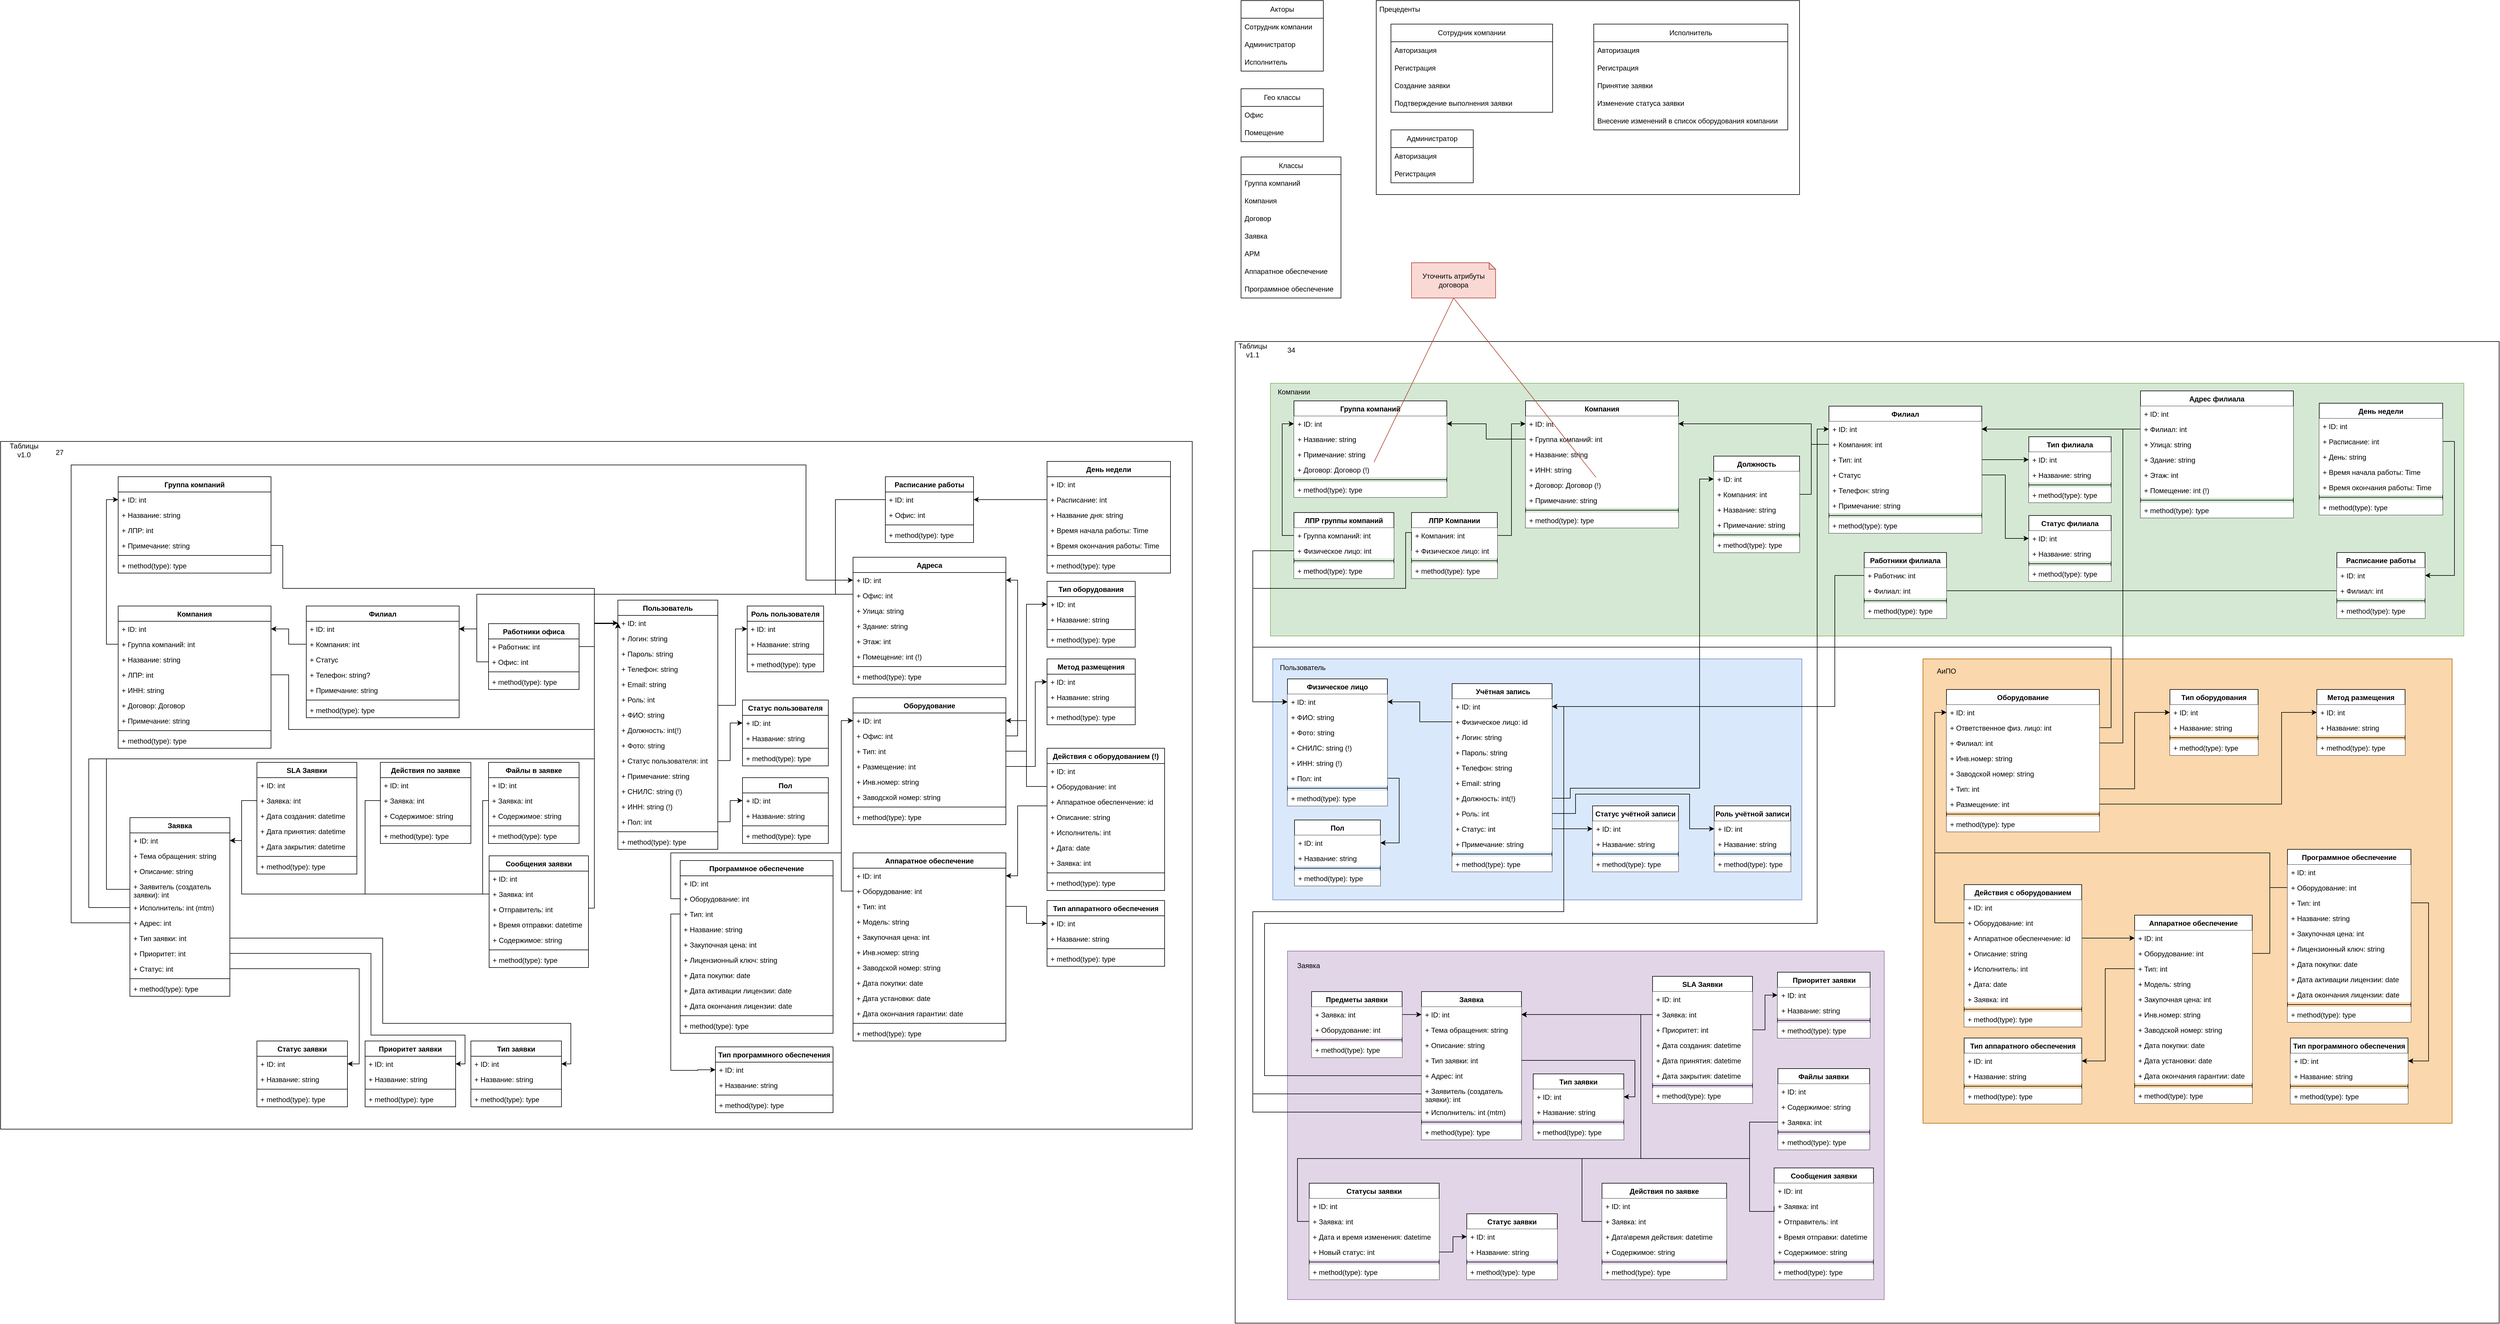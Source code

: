 <mxfile version="25.0.1">
  <diagram name="Страница — 1" id="XZ2U6X2m0riBSomo78EU">
    <mxGraphModel dx="2919" dy="1191" grid="1" gridSize="10" guides="1" tooltips="1" connect="1" arrows="1" fold="1" page="1" pageScale="1" pageWidth="1169" pageHeight="827" math="0" shadow="0">
      <root>
        <mxCell id="0" />
        <mxCell id="1" parent="0" />
        <mxCell id="Hgebhqlw1Tkx4Zn5cego-46" value="" style="rounded=0;whiteSpace=wrap;html=1;" parent="1" vertex="1">
          <mxGeometry x="100" y="-210" width="2150" height="1670" as="geometry" />
        </mxCell>
        <mxCell id="Hgebhqlw1Tkx4Zn5cego-315" value="" style="rounded=0;whiteSpace=wrap;html=1;fillColor=#fad7ac;strokeColor=#b46504;" parent="1" vertex="1">
          <mxGeometry x="1270" y="330" width="900" height="790" as="geometry" />
        </mxCell>
        <mxCell id="Hgebhqlw1Tkx4Zn5cego-291" value="" style="rounded=0;whiteSpace=wrap;html=1;fillColor=#dae8fc;strokeColor=#6c8ebf;" parent="1" vertex="1">
          <mxGeometry x="164" y="330" width="900" height="410" as="geometry" />
        </mxCell>
        <mxCell id="Hgebhqlw1Tkx4Zn5cego-289" value="" style="rounded=0;whiteSpace=wrap;html=1;fillColor=#e1d5e7;strokeColor=#9673a6;" parent="1" vertex="1">
          <mxGeometry x="189" y="827" width="1015" height="593" as="geometry" />
        </mxCell>
        <mxCell id="Hgebhqlw1Tkx4Zn5cego-286" value="" style="rounded=0;whiteSpace=wrap;html=1;fillColor=#d5e8d4;strokeColor=#82b366;" parent="1" vertex="1">
          <mxGeometry x="160" y="-139" width="2030" height="430" as="geometry" />
        </mxCell>
        <mxCell id="JBu7Yy93rVQZTkxu2jyi-2" value="Акторы" style="swimlane;fontStyle=0;childLayout=stackLayout;horizontal=1;startSize=30;horizontalStack=0;resizeParent=1;resizeParentMax=0;resizeLast=0;collapsible=1;marginBottom=0;whiteSpace=wrap;html=1;" parent="1" vertex="1">
          <mxGeometry x="110" y="-790" width="140" height="120" as="geometry" />
        </mxCell>
        <mxCell id="JBu7Yy93rVQZTkxu2jyi-3" value="Сотрудник компании" style="text;strokeColor=none;fillColor=none;align=left;verticalAlign=middle;spacingLeft=4;spacingRight=4;overflow=hidden;points=[[0,0.5],[1,0.5]];portConstraint=eastwest;rotatable=0;whiteSpace=wrap;html=1;" parent="JBu7Yy93rVQZTkxu2jyi-2" vertex="1">
          <mxGeometry y="30" width="140" height="30" as="geometry" />
        </mxCell>
        <mxCell id="JBu7Yy93rVQZTkxu2jyi-4" value="Администратор" style="text;strokeColor=none;fillColor=none;align=left;verticalAlign=middle;spacingLeft=4;spacingRight=4;overflow=hidden;points=[[0,0.5],[1,0.5]];portConstraint=eastwest;rotatable=0;whiteSpace=wrap;html=1;" parent="JBu7Yy93rVQZTkxu2jyi-2" vertex="1">
          <mxGeometry y="60" width="140" height="30" as="geometry" />
        </mxCell>
        <mxCell id="JBu7Yy93rVQZTkxu2jyi-5" value="Исполнитель" style="text;strokeColor=none;fillColor=none;align=left;verticalAlign=middle;spacingLeft=4;spacingRight=4;overflow=hidden;points=[[0,0.5],[1,0.5]];portConstraint=eastwest;rotatable=0;whiteSpace=wrap;html=1;" parent="JBu7Yy93rVQZTkxu2jyi-2" vertex="1">
          <mxGeometry y="90" width="140" height="30" as="geometry" />
        </mxCell>
        <mxCell id="JBu7Yy93rVQZTkxu2jyi-6" value="Классы" style="swimlane;fontStyle=0;childLayout=stackLayout;horizontal=1;startSize=30;horizontalStack=0;resizeParent=1;resizeParentMax=0;resizeLast=0;collapsible=1;marginBottom=0;whiteSpace=wrap;html=1;" parent="1" vertex="1">
          <mxGeometry x="110" y="-524" width="170" height="240" as="geometry" />
        </mxCell>
        <mxCell id="JBu7Yy93rVQZTkxu2jyi-7" value="Группа компаний" style="text;strokeColor=none;fillColor=none;align=left;verticalAlign=middle;spacingLeft=4;spacingRight=4;overflow=hidden;points=[[0,0.5],[1,0.5]];portConstraint=eastwest;rotatable=0;whiteSpace=wrap;html=1;" parent="JBu7Yy93rVQZTkxu2jyi-6" vertex="1">
          <mxGeometry y="30" width="170" height="30" as="geometry" />
        </mxCell>
        <mxCell id="JBu7Yy93rVQZTkxu2jyi-8" value="Компания" style="text;strokeColor=none;fillColor=none;align=left;verticalAlign=middle;spacingLeft=4;spacingRight=4;overflow=hidden;points=[[0,0.5],[1,0.5]];portConstraint=eastwest;rotatable=0;whiteSpace=wrap;html=1;" parent="JBu7Yy93rVQZTkxu2jyi-6" vertex="1">
          <mxGeometry y="60" width="170" height="30" as="geometry" />
        </mxCell>
        <mxCell id="JBu7Yy93rVQZTkxu2jyi-20" value="Договор" style="text;strokeColor=none;fillColor=none;align=left;verticalAlign=middle;spacingLeft=4;spacingRight=4;overflow=hidden;points=[[0,0.5],[1,0.5]];portConstraint=eastwest;rotatable=0;whiteSpace=wrap;html=1;" parent="JBu7Yy93rVQZTkxu2jyi-6" vertex="1">
          <mxGeometry y="90" width="170" height="30" as="geometry" />
        </mxCell>
        <mxCell id="JBu7Yy93rVQZTkxu2jyi-19" value="Заявка" style="text;strokeColor=none;fillColor=none;align=left;verticalAlign=middle;spacingLeft=4;spacingRight=4;overflow=hidden;points=[[0,0.5],[1,0.5]];portConstraint=eastwest;rotatable=0;whiteSpace=wrap;html=1;" parent="JBu7Yy93rVQZTkxu2jyi-6" vertex="1">
          <mxGeometry y="120" width="170" height="30" as="geometry" />
        </mxCell>
        <mxCell id="JBu7Yy93rVQZTkxu2jyi-18" value="АРМ" style="text;strokeColor=none;fillColor=none;align=left;verticalAlign=middle;spacingLeft=4;spacingRight=4;overflow=hidden;points=[[0,0.5],[1,0.5]];portConstraint=eastwest;rotatable=0;whiteSpace=wrap;html=1;" parent="JBu7Yy93rVQZTkxu2jyi-6" vertex="1">
          <mxGeometry y="150" width="170" height="30" as="geometry" />
        </mxCell>
        <mxCell id="JBu7Yy93rVQZTkxu2jyi-21" value="Аппаратное обеспечение" style="text;strokeColor=none;fillColor=none;align=left;verticalAlign=middle;spacingLeft=4;spacingRight=4;overflow=hidden;points=[[0,0.5],[1,0.5]];portConstraint=eastwest;rotatable=0;whiteSpace=wrap;html=1;fontStyle=0" parent="JBu7Yy93rVQZTkxu2jyi-6" vertex="1">
          <mxGeometry y="180" width="170" height="30" as="geometry" />
        </mxCell>
        <mxCell id="JBu7Yy93rVQZTkxu2jyi-22" value="Программное обеспечение" style="text;strokeColor=none;fillColor=none;align=left;verticalAlign=middle;spacingLeft=4;spacingRight=4;overflow=hidden;points=[[0,0.5],[1,0.5]];portConstraint=eastwest;rotatable=0;whiteSpace=wrap;html=1;" parent="JBu7Yy93rVQZTkxu2jyi-6" vertex="1">
          <mxGeometry y="210" width="170" height="30" as="geometry" />
        </mxCell>
        <mxCell id="JBu7Yy93rVQZTkxu2jyi-10" value="" style="rounded=0;whiteSpace=wrap;html=1;" parent="1" vertex="1">
          <mxGeometry x="340" y="-790" width="720" height="330" as="geometry" />
        </mxCell>
        <mxCell id="JBu7Yy93rVQZTkxu2jyi-11" value="Прецеденты" style="text;html=1;align=center;verticalAlign=middle;whiteSpace=wrap;rounded=0;" parent="1" vertex="1">
          <mxGeometry x="340" y="-790" width="80" height="30" as="geometry" />
        </mxCell>
        <mxCell id="JBu7Yy93rVQZTkxu2jyi-15" value="Гео классы" style="swimlane;fontStyle=0;childLayout=stackLayout;horizontal=1;startSize=30;horizontalStack=0;resizeParent=1;resizeParentMax=0;resizeLast=0;collapsible=1;marginBottom=0;whiteSpace=wrap;html=1;" parent="1" vertex="1">
          <mxGeometry x="110" y="-640" width="140" height="90" as="geometry" />
        </mxCell>
        <mxCell id="JBu7Yy93rVQZTkxu2jyi-16" value="Офис" style="text;strokeColor=none;fillColor=none;align=left;verticalAlign=middle;spacingLeft=4;spacingRight=4;overflow=hidden;points=[[0,0.5],[1,0.5]];portConstraint=eastwest;rotatable=0;whiteSpace=wrap;html=1;" parent="JBu7Yy93rVQZTkxu2jyi-15" vertex="1">
          <mxGeometry y="30" width="140" height="30" as="geometry" />
        </mxCell>
        <mxCell id="JBu7Yy93rVQZTkxu2jyi-17" value="Помещение" style="text;strokeColor=none;fillColor=none;align=left;verticalAlign=middle;spacingLeft=4;spacingRight=4;overflow=hidden;points=[[0,0.5],[1,0.5]];portConstraint=eastwest;rotatable=0;whiteSpace=wrap;html=1;" parent="JBu7Yy93rVQZTkxu2jyi-15" vertex="1">
          <mxGeometry y="60" width="140" height="30" as="geometry" />
        </mxCell>
        <mxCell id="JBu7Yy93rVQZTkxu2jyi-24" value="Сотрудник компании" style="swimlane;fontStyle=0;childLayout=stackLayout;horizontal=1;startSize=30;horizontalStack=0;resizeParent=1;resizeParentMax=0;resizeLast=0;collapsible=1;marginBottom=0;whiteSpace=wrap;html=1;" parent="1" vertex="1">
          <mxGeometry x="365" y="-750" width="275" height="150" as="geometry">
            <mxRectangle x="515" y="80" width="160" height="30" as="alternateBounds" />
          </mxGeometry>
        </mxCell>
        <mxCell id="JBu7Yy93rVQZTkxu2jyi-26" value="Авторизация" style="text;strokeColor=none;fillColor=none;align=left;verticalAlign=middle;spacingLeft=4;spacingRight=4;overflow=hidden;points=[[0,0.5],[1,0.5]];portConstraint=eastwest;rotatable=0;whiteSpace=wrap;html=1;" parent="JBu7Yy93rVQZTkxu2jyi-24" vertex="1">
          <mxGeometry y="30" width="275" height="30" as="geometry" />
        </mxCell>
        <mxCell id="JBu7Yy93rVQZTkxu2jyi-27" value="Регистрация" style="text;strokeColor=none;fillColor=none;align=left;verticalAlign=middle;spacingLeft=4;spacingRight=4;overflow=hidden;points=[[0,0.5],[1,0.5]];portConstraint=eastwest;rotatable=0;whiteSpace=wrap;html=1;" parent="JBu7Yy93rVQZTkxu2jyi-24" vertex="1">
          <mxGeometry y="60" width="275" height="30" as="geometry" />
        </mxCell>
        <mxCell id="JBu7Yy93rVQZTkxu2jyi-25" value="Создание заявки" style="text;strokeColor=none;fillColor=none;align=left;verticalAlign=middle;spacingLeft=4;spacingRight=4;overflow=hidden;points=[[0,0.5],[1,0.5]];portConstraint=eastwest;rotatable=0;whiteSpace=wrap;html=1;" parent="JBu7Yy93rVQZTkxu2jyi-24" vertex="1">
          <mxGeometry y="90" width="275" height="30" as="geometry" />
        </mxCell>
        <mxCell id="JBu7Yy93rVQZTkxu2jyi-32" value="Подтверждение выполнения заявки" style="text;strokeColor=none;fillColor=none;align=left;verticalAlign=middle;spacingLeft=4;spacingRight=4;overflow=hidden;points=[[0,0.5],[1,0.5]];portConstraint=eastwest;rotatable=0;whiteSpace=wrap;html=1;" parent="JBu7Yy93rVQZTkxu2jyi-24" vertex="1">
          <mxGeometry y="120" width="275" height="30" as="geometry" />
        </mxCell>
        <mxCell id="JBu7Yy93rVQZTkxu2jyi-28" value="Администратор" style="swimlane;fontStyle=0;childLayout=stackLayout;horizontal=1;startSize=30;horizontalStack=0;resizeParent=1;resizeParentMax=0;resizeLast=0;collapsible=1;marginBottom=0;whiteSpace=wrap;html=1;" parent="1" vertex="1">
          <mxGeometry x="365" y="-570" width="140" height="90" as="geometry" />
        </mxCell>
        <mxCell id="JBu7Yy93rVQZTkxu2jyi-30" value="Авторизация" style="text;strokeColor=none;fillColor=none;align=left;verticalAlign=middle;spacingLeft=4;spacingRight=4;overflow=hidden;points=[[0,0.5],[1,0.5]];portConstraint=eastwest;rotatable=0;whiteSpace=wrap;html=1;" parent="JBu7Yy93rVQZTkxu2jyi-28" vertex="1">
          <mxGeometry y="30" width="140" height="30" as="geometry" />
        </mxCell>
        <mxCell id="JBu7Yy93rVQZTkxu2jyi-33" value="Регистрация" style="text;strokeColor=none;fillColor=none;align=left;verticalAlign=middle;spacingLeft=4;spacingRight=4;overflow=hidden;points=[[0,0.5],[1,0.5]];portConstraint=eastwest;rotatable=0;whiteSpace=wrap;html=1;" parent="JBu7Yy93rVQZTkxu2jyi-28" vertex="1">
          <mxGeometry y="60" width="140" height="30" as="geometry" />
        </mxCell>
        <mxCell id="JBu7Yy93rVQZTkxu2jyi-34" value="Исполнитель" style="swimlane;fontStyle=0;childLayout=stackLayout;horizontal=1;startSize=30;horizontalStack=0;resizeParent=1;resizeParentMax=0;resizeLast=0;collapsible=1;marginBottom=0;whiteSpace=wrap;html=1;" parent="1" vertex="1">
          <mxGeometry x="710" y="-750" width="330" height="180" as="geometry" />
        </mxCell>
        <mxCell id="JBu7Yy93rVQZTkxu2jyi-35" value="Авторизация" style="text;strokeColor=none;fillColor=none;align=left;verticalAlign=middle;spacingLeft=4;spacingRight=4;overflow=hidden;points=[[0,0.5],[1,0.5]];portConstraint=eastwest;rotatable=0;whiteSpace=wrap;html=1;" parent="JBu7Yy93rVQZTkxu2jyi-34" vertex="1">
          <mxGeometry y="30" width="330" height="30" as="geometry" />
        </mxCell>
        <mxCell id="JBu7Yy93rVQZTkxu2jyi-36" value="Регистрация" style="text;strokeColor=none;fillColor=none;align=left;verticalAlign=middle;spacingLeft=4;spacingRight=4;overflow=hidden;points=[[0,0.5],[1,0.5]];portConstraint=eastwest;rotatable=0;whiteSpace=wrap;html=1;" parent="JBu7Yy93rVQZTkxu2jyi-34" vertex="1">
          <mxGeometry y="60" width="330" height="30" as="geometry" />
        </mxCell>
        <mxCell id="JBu7Yy93rVQZTkxu2jyi-37" value="Принятие заявки" style="text;strokeColor=none;fillColor=none;align=left;verticalAlign=middle;spacingLeft=4;spacingRight=4;overflow=hidden;points=[[0,0.5],[1,0.5]];portConstraint=eastwest;rotatable=0;whiteSpace=wrap;html=1;" parent="JBu7Yy93rVQZTkxu2jyi-34" vertex="1">
          <mxGeometry y="90" width="330" height="30" as="geometry" />
        </mxCell>
        <mxCell id="JBu7Yy93rVQZTkxu2jyi-38" value="Изменение статуса заявки" style="text;strokeColor=none;fillColor=none;align=left;verticalAlign=middle;spacingLeft=4;spacingRight=4;overflow=hidden;points=[[0,0.5],[1,0.5]];portConstraint=eastwest;rotatable=0;whiteSpace=wrap;html=1;" parent="JBu7Yy93rVQZTkxu2jyi-34" vertex="1">
          <mxGeometry y="120" width="330" height="30" as="geometry" />
        </mxCell>
        <mxCell id="JBu7Yy93rVQZTkxu2jyi-39" value="Внесение изменений в список оборудования компании" style="text;strokeColor=none;fillColor=none;align=left;verticalAlign=middle;spacingLeft=4;spacingRight=4;overflow=hidden;points=[[0,0.5],[1,0.5]];portConstraint=eastwest;rotatable=0;whiteSpace=wrap;html=1;" parent="JBu7Yy93rVQZTkxu2jyi-34" vertex="1">
          <mxGeometry y="150" width="330" height="30" as="geometry" />
        </mxCell>
        <mxCell id="JBu7Yy93rVQZTkxu2jyi-40" value="" style="rounded=0;whiteSpace=wrap;html=1;" parent="1" vertex="1">
          <mxGeometry x="-2000" y="-40" width="2027" height="1170" as="geometry" />
        </mxCell>
        <mxCell id="JBu7Yy93rVQZTkxu2jyi-41" value="Таблицы v1.0" style="text;html=1;align=center;verticalAlign=middle;whiteSpace=wrap;rounded=0;" parent="1" vertex="1">
          <mxGeometry x="-1990" y="-40" width="60" height="30" as="geometry" />
        </mxCell>
        <mxCell id="JBu7Yy93rVQZTkxu2jyi-46" value="Группа компаний" style="swimlane;fontStyle=1;align=center;verticalAlign=top;childLayout=stackLayout;horizontal=1;startSize=26;horizontalStack=0;resizeParent=1;resizeParentMax=0;resizeLast=0;collapsible=1;marginBottom=0;whiteSpace=wrap;html=1;" parent="1" vertex="1">
          <mxGeometry x="-1800" y="20" width="260" height="164" as="geometry" />
        </mxCell>
        <mxCell id="JBu7Yy93rVQZTkxu2jyi-129" value="+ ID: int" style="text;strokeColor=none;fillColor=none;align=left;verticalAlign=top;spacingLeft=4;spacingRight=4;overflow=hidden;rotatable=0;points=[[0,0.5],[1,0.5]];portConstraint=eastwest;whiteSpace=wrap;html=1;" parent="JBu7Yy93rVQZTkxu2jyi-46" vertex="1">
          <mxGeometry y="26" width="260" height="26" as="geometry" />
        </mxCell>
        <mxCell id="JBu7Yy93rVQZTkxu2jyi-57" value="+ Название: string&amp;nbsp;" style="text;strokeColor=none;fillColor=none;align=left;verticalAlign=top;spacingLeft=4;spacingRight=4;overflow=hidden;rotatable=0;points=[[0,0.5],[1,0.5]];portConstraint=eastwest;whiteSpace=wrap;html=1;" parent="JBu7Yy93rVQZTkxu2jyi-46" vertex="1">
          <mxGeometry y="52" width="260" height="26" as="geometry" />
        </mxCell>
        <mxCell id="hqgTXVBJfHODWRAakjCG-61" value="+ ЛПР: int" style="text;strokeColor=none;fillColor=none;align=left;verticalAlign=top;spacingLeft=4;spacingRight=4;overflow=hidden;rotatable=0;points=[[0,0.5],[1,0.5]];portConstraint=eastwest;whiteSpace=wrap;html=1;" parent="JBu7Yy93rVQZTkxu2jyi-46" vertex="1">
          <mxGeometry y="78" width="260" height="26" as="geometry" />
        </mxCell>
        <mxCell id="JBu7Yy93rVQZTkxu2jyi-51" value="+ Примечание: string" style="text;strokeColor=none;fillColor=none;align=left;verticalAlign=top;spacingLeft=4;spacingRight=4;overflow=hidden;rotatable=0;points=[[0,0.5],[1,0.5]];portConstraint=eastwest;whiteSpace=wrap;html=1;" parent="JBu7Yy93rVQZTkxu2jyi-46" vertex="1">
          <mxGeometry y="104" width="260" height="26" as="geometry" />
        </mxCell>
        <mxCell id="JBu7Yy93rVQZTkxu2jyi-48" value="" style="line;strokeWidth=1;fillColor=none;align=left;verticalAlign=middle;spacingTop=-1;spacingLeft=3;spacingRight=3;rotatable=0;labelPosition=right;points=[];portConstraint=eastwest;strokeColor=inherit;" parent="JBu7Yy93rVQZTkxu2jyi-46" vertex="1">
          <mxGeometry y="130" width="260" height="8" as="geometry" />
        </mxCell>
        <mxCell id="JBu7Yy93rVQZTkxu2jyi-49" value="+ method(type): type" style="text;strokeColor=none;fillColor=none;align=left;verticalAlign=top;spacingLeft=4;spacingRight=4;overflow=hidden;rotatable=0;points=[[0,0.5],[1,0.5]];portConstraint=eastwest;whiteSpace=wrap;html=1;" parent="JBu7Yy93rVQZTkxu2jyi-46" vertex="1">
          <mxGeometry y="138" width="260" height="26" as="geometry" />
        </mxCell>
        <mxCell id="JBu7Yy93rVQZTkxu2jyi-52" value="Компания" style="swimlane;fontStyle=1;align=center;verticalAlign=top;childLayout=stackLayout;horizontal=1;startSize=26;horizontalStack=0;resizeParent=1;resizeParentMax=0;resizeLast=0;collapsible=1;marginBottom=0;whiteSpace=wrap;html=1;" parent="1" vertex="1">
          <mxGeometry x="-1800" y="240" width="260" height="242" as="geometry" />
        </mxCell>
        <mxCell id="JBu7Yy93rVQZTkxu2jyi-128" value="+ ID: int" style="text;strokeColor=none;fillColor=none;align=left;verticalAlign=top;spacingLeft=4;spacingRight=4;overflow=hidden;rotatable=0;points=[[0,0.5],[1,0.5]];portConstraint=eastwest;whiteSpace=wrap;html=1;" parent="JBu7Yy93rVQZTkxu2jyi-52" vertex="1">
          <mxGeometry y="26" width="260" height="26" as="geometry" />
        </mxCell>
        <mxCell id="JBu7Yy93rVQZTkxu2jyi-130" value="+ Группа компаний: int" style="text;strokeColor=none;fillColor=none;align=left;verticalAlign=top;spacingLeft=4;spacingRight=4;overflow=hidden;rotatable=0;points=[[0,0.5],[1,0.5]];portConstraint=eastwest;whiteSpace=wrap;html=1;" parent="JBu7Yy93rVQZTkxu2jyi-52" vertex="1">
          <mxGeometry y="52" width="260" height="26" as="geometry" />
        </mxCell>
        <mxCell id="JBu7Yy93rVQZTkxu2jyi-53" value="+ Название: string" style="text;strokeColor=none;fillColor=none;align=left;verticalAlign=top;spacingLeft=4;spacingRight=4;overflow=hidden;rotatable=0;points=[[0,0.5],[1,0.5]];portConstraint=eastwest;whiteSpace=wrap;html=1;" parent="JBu7Yy93rVQZTkxu2jyi-52" vertex="1">
          <mxGeometry y="78" width="260" height="26" as="geometry" />
        </mxCell>
        <mxCell id="hqgTXVBJfHODWRAakjCG-60" value="+ ЛПР: int" style="text;strokeColor=none;fillColor=none;align=left;verticalAlign=top;spacingLeft=4;spacingRight=4;overflow=hidden;rotatable=0;points=[[0,0.5],[1,0.5]];portConstraint=eastwest;whiteSpace=wrap;html=1;" parent="JBu7Yy93rVQZTkxu2jyi-52" vertex="1">
          <mxGeometry y="104" width="260" height="26" as="geometry" />
        </mxCell>
        <mxCell id="hqgTXVBJfHODWRAakjCG-85" value="+ ИНН: string" style="text;strokeColor=none;fillColor=none;align=left;verticalAlign=top;spacingLeft=4;spacingRight=4;overflow=hidden;rotatable=0;points=[[0,0.5],[1,0.5]];portConstraint=eastwest;whiteSpace=wrap;html=1;" parent="JBu7Yy93rVQZTkxu2jyi-52" vertex="1">
          <mxGeometry y="130" width="260" height="26" as="geometry" />
        </mxCell>
        <mxCell id="JBu7Yy93rVQZTkxu2jyi-59" value="+ Договор: Договор" style="text;strokeColor=none;fillColor=none;align=left;verticalAlign=top;spacingLeft=4;spacingRight=4;overflow=hidden;rotatable=0;points=[[0,0.5],[1,0.5]];portConstraint=eastwest;whiteSpace=wrap;html=1;" parent="JBu7Yy93rVQZTkxu2jyi-52" vertex="1">
          <mxGeometry y="156" width="260" height="26" as="geometry" />
        </mxCell>
        <mxCell id="JBu7Yy93rVQZTkxu2jyi-61" value="+ Примечание: string" style="text;strokeColor=none;fillColor=none;align=left;verticalAlign=top;spacingLeft=4;spacingRight=4;overflow=hidden;rotatable=0;points=[[0,0.5],[1,0.5]];portConstraint=eastwest;whiteSpace=wrap;html=1;" parent="JBu7Yy93rVQZTkxu2jyi-52" vertex="1">
          <mxGeometry y="182" width="260" height="26" as="geometry" />
        </mxCell>
        <mxCell id="JBu7Yy93rVQZTkxu2jyi-55" value="" style="line;strokeWidth=1;fillColor=none;align=left;verticalAlign=middle;spacingTop=-1;spacingLeft=3;spacingRight=3;rotatable=0;labelPosition=right;points=[];portConstraint=eastwest;strokeColor=inherit;" parent="JBu7Yy93rVQZTkxu2jyi-52" vertex="1">
          <mxGeometry y="208" width="260" height="8" as="geometry" />
        </mxCell>
        <mxCell id="JBu7Yy93rVQZTkxu2jyi-56" value="+ method(type): type" style="text;strokeColor=none;fillColor=none;align=left;verticalAlign=top;spacingLeft=4;spacingRight=4;overflow=hidden;rotatable=0;points=[[0,0.5],[1,0.5]];portConstraint=eastwest;whiteSpace=wrap;html=1;" parent="JBu7Yy93rVQZTkxu2jyi-52" vertex="1">
          <mxGeometry y="216" width="260" height="26" as="geometry" />
        </mxCell>
        <mxCell id="JBu7Yy93rVQZTkxu2jyi-62" value="Филиал" style="swimlane;fontStyle=1;align=center;verticalAlign=top;childLayout=stackLayout;horizontal=1;startSize=26;horizontalStack=0;resizeParent=1;resizeParentMax=0;resizeLast=0;collapsible=1;marginBottom=0;whiteSpace=wrap;html=1;" parent="1" vertex="1">
          <mxGeometry x="-1480" y="240" width="260" height="190" as="geometry" />
        </mxCell>
        <mxCell id="JBu7Yy93rVQZTkxu2jyi-113" value="+ ID: int" style="text;strokeColor=none;fillColor=none;align=left;verticalAlign=top;spacingLeft=4;spacingRight=4;overflow=hidden;rotatable=0;points=[[0,0.5],[1,0.5]];portConstraint=eastwest;whiteSpace=wrap;html=1;" parent="JBu7Yy93rVQZTkxu2jyi-62" vertex="1">
          <mxGeometry y="26" width="260" height="26" as="geometry" />
        </mxCell>
        <mxCell id="JBu7Yy93rVQZTkxu2jyi-132" value="+ Компания: int" style="text;strokeColor=none;fillColor=none;align=left;verticalAlign=top;spacingLeft=4;spacingRight=4;overflow=hidden;rotatable=0;points=[[0,0.5],[1,0.5]];portConstraint=eastwest;whiteSpace=wrap;html=1;" parent="JBu7Yy93rVQZTkxu2jyi-62" vertex="1">
          <mxGeometry y="52" width="260" height="26" as="geometry" />
        </mxCell>
        <mxCell id="JBu7Yy93rVQZTkxu2jyi-133" value="+ Статус" style="text;strokeColor=none;fillColor=none;align=left;verticalAlign=top;spacingLeft=4;spacingRight=4;overflow=hidden;rotatable=0;points=[[0,0.5],[1,0.5]];portConstraint=eastwest;whiteSpace=wrap;html=1;" parent="JBu7Yy93rVQZTkxu2jyi-62" vertex="1">
          <mxGeometry y="78" width="260" height="26" as="geometry" />
        </mxCell>
        <mxCell id="JBu7Yy93rVQZTkxu2jyi-64" value="+ Телефон: string?" style="text;strokeColor=none;fillColor=none;align=left;verticalAlign=top;spacingLeft=4;spacingRight=4;overflow=hidden;rotatable=0;points=[[0,0.5],[1,0.5]];portConstraint=eastwest;whiteSpace=wrap;html=1;" parent="JBu7Yy93rVQZTkxu2jyi-62" vertex="1">
          <mxGeometry y="104" width="260" height="26" as="geometry" />
        </mxCell>
        <mxCell id="JBu7Yy93rVQZTkxu2jyi-67" value="+ Примечание: string" style="text;strokeColor=none;fillColor=none;align=left;verticalAlign=top;spacingLeft=4;spacingRight=4;overflow=hidden;rotatable=0;points=[[0,0.5],[1,0.5]];portConstraint=eastwest;whiteSpace=wrap;html=1;" parent="JBu7Yy93rVQZTkxu2jyi-62" vertex="1">
          <mxGeometry y="130" width="260" height="26" as="geometry" />
        </mxCell>
        <mxCell id="JBu7Yy93rVQZTkxu2jyi-68" value="" style="line;strokeWidth=1;fillColor=none;align=left;verticalAlign=middle;spacingTop=-1;spacingLeft=3;spacingRight=3;rotatable=0;labelPosition=right;points=[];portConstraint=eastwest;strokeColor=inherit;" parent="JBu7Yy93rVQZTkxu2jyi-62" vertex="1">
          <mxGeometry y="156" width="260" height="8" as="geometry" />
        </mxCell>
        <mxCell id="JBu7Yy93rVQZTkxu2jyi-69" value="+ method(type): type" style="text;strokeColor=none;fillColor=none;align=left;verticalAlign=top;spacingLeft=4;spacingRight=4;overflow=hidden;rotatable=0;points=[[0,0.5],[1,0.5]];portConstraint=eastwest;whiteSpace=wrap;html=1;" parent="JBu7Yy93rVQZTkxu2jyi-62" vertex="1">
          <mxGeometry y="164" width="260" height="26" as="geometry" />
        </mxCell>
        <mxCell id="JBu7Yy93rVQZTkxu2jyi-71" value="Пользователь" style="swimlane;fontStyle=1;align=center;verticalAlign=top;childLayout=stackLayout;horizontal=1;startSize=26;horizontalStack=0;resizeParent=1;resizeParentMax=0;resizeLast=0;collapsible=1;marginBottom=0;whiteSpace=wrap;html=1;" parent="1" vertex="1">
          <mxGeometry x="-950" y="230" width="170" height="424" as="geometry" />
        </mxCell>
        <mxCell id="JBu7Yy93rVQZTkxu2jyi-138" value="+ ID: int" style="text;strokeColor=none;fillColor=none;align=left;verticalAlign=top;spacingLeft=4;spacingRight=4;overflow=hidden;rotatable=0;points=[[0,0.5],[1,0.5]];portConstraint=eastwest;whiteSpace=wrap;html=1;" parent="JBu7Yy93rVQZTkxu2jyi-71" vertex="1">
          <mxGeometry y="26" width="170" height="26" as="geometry" />
        </mxCell>
        <mxCell id="hqgTXVBJfHODWRAakjCG-118" value="+ Логин: string" style="text;strokeColor=none;fillColor=none;align=left;verticalAlign=top;spacingLeft=4;spacingRight=4;overflow=hidden;rotatable=0;points=[[0,0.5],[1,0.5]];portConstraint=eastwest;whiteSpace=wrap;html=1;" parent="JBu7Yy93rVQZTkxu2jyi-71" vertex="1">
          <mxGeometry y="52" width="170" height="26" as="geometry" />
        </mxCell>
        <mxCell id="hqgTXVBJfHODWRAakjCG-119" value="+ Пароль: string" style="text;strokeColor=none;fillColor=none;align=left;verticalAlign=top;spacingLeft=4;spacingRight=4;overflow=hidden;rotatable=0;points=[[0,0.5],[1,0.5]];portConstraint=eastwest;whiteSpace=wrap;html=1;" parent="JBu7Yy93rVQZTkxu2jyi-71" vertex="1">
          <mxGeometry y="78" width="170" height="26" as="geometry" />
        </mxCell>
        <mxCell id="JBu7Yy93rVQZTkxu2jyi-72" value="+ Телефон: string" style="text;strokeColor=none;fillColor=none;align=left;verticalAlign=top;spacingLeft=4;spacingRight=4;overflow=hidden;rotatable=0;points=[[0,0.5],[1,0.5]];portConstraint=eastwest;whiteSpace=wrap;html=1;" parent="JBu7Yy93rVQZTkxu2jyi-71" vertex="1">
          <mxGeometry y="104" width="170" height="26" as="geometry" />
        </mxCell>
        <mxCell id="JBu7Yy93rVQZTkxu2jyi-73" value="+ Email: string" style="text;strokeColor=none;fillColor=none;align=left;verticalAlign=top;spacingLeft=4;spacingRight=4;overflow=hidden;rotatable=0;points=[[0,0.5],[1,0.5]];portConstraint=eastwest;whiteSpace=wrap;html=1;" parent="JBu7Yy93rVQZTkxu2jyi-71" vertex="1">
          <mxGeometry y="130" width="170" height="26" as="geometry" />
        </mxCell>
        <mxCell id="JBu7Yy93rVQZTkxu2jyi-149" value="+ Роль: int" style="text;strokeColor=none;fillColor=none;align=left;verticalAlign=top;spacingLeft=4;spacingRight=4;overflow=hidden;rotatable=0;points=[[0,0.5],[1,0.5]];portConstraint=eastwest;whiteSpace=wrap;html=1;" parent="JBu7Yy93rVQZTkxu2jyi-71" vertex="1">
          <mxGeometry y="156" width="170" height="26" as="geometry" />
        </mxCell>
        <mxCell id="hqgTXVBJfHODWRAakjCG-151" value="+ ФИО: string" style="text;strokeColor=none;fillColor=none;align=left;verticalAlign=top;spacingLeft=4;spacingRight=4;overflow=hidden;rotatable=0;points=[[0,0.5],[1,0.5]];portConstraint=eastwest;whiteSpace=wrap;html=1;" parent="JBu7Yy93rVQZTkxu2jyi-71" vertex="1">
          <mxGeometry y="182" width="170" height="26" as="geometry" />
        </mxCell>
        <mxCell id="hqgTXVBJfHODWRAakjCG-152" value="+ Должность: int(!)" style="text;strokeColor=none;fillColor=none;align=left;verticalAlign=top;spacingLeft=4;spacingRight=4;overflow=hidden;rotatable=0;points=[[0,0.5],[1,0.5]];portConstraint=eastwest;whiteSpace=wrap;html=1;" parent="JBu7Yy93rVQZTkxu2jyi-71" vertex="1">
          <mxGeometry y="208" width="170" height="26" as="geometry" />
        </mxCell>
        <mxCell id="hqgTXVBJfHODWRAakjCG-86" value="+ Фото: string" style="text;strokeColor=none;fillColor=none;align=left;verticalAlign=top;spacingLeft=4;spacingRight=4;overflow=hidden;rotatable=0;points=[[0,0.5],[1,0.5]];portConstraint=eastwest;whiteSpace=wrap;html=1;" parent="JBu7Yy93rVQZTkxu2jyi-71" vertex="1">
          <mxGeometry y="234" width="170" height="26" as="geometry" />
        </mxCell>
        <mxCell id="hqgTXVBJfHODWRAakjCG-67" value="+ Статус пользователя: int" style="text;strokeColor=none;fillColor=none;align=left;verticalAlign=top;spacingLeft=4;spacingRight=4;overflow=hidden;rotatable=0;points=[[0,0.5],[1,0.5]];portConstraint=eastwest;whiteSpace=wrap;html=1;" parent="JBu7Yy93rVQZTkxu2jyi-71" vertex="1">
          <mxGeometry y="260" width="170" height="26" as="geometry" />
        </mxCell>
        <mxCell id="JBu7Yy93rVQZTkxu2jyi-76" value="+ Примечание: string" style="text;strokeColor=none;fillColor=none;align=left;verticalAlign=top;spacingLeft=4;spacingRight=4;overflow=hidden;rotatable=0;points=[[0,0.5],[1,0.5]];portConstraint=eastwest;whiteSpace=wrap;html=1;" parent="JBu7Yy93rVQZTkxu2jyi-71" vertex="1">
          <mxGeometry y="286" width="170" height="26" as="geometry" />
        </mxCell>
        <mxCell id="JBBtGFQiuy3LiSRu2v9d-1" value="+ СНИЛС: string (!)" style="text;strokeColor=none;fillColor=none;align=left;verticalAlign=top;spacingLeft=4;spacingRight=4;overflow=hidden;rotatable=0;points=[[0,0.5],[1,0.5]];portConstraint=eastwest;whiteSpace=wrap;html=1;" parent="JBu7Yy93rVQZTkxu2jyi-71" vertex="1">
          <mxGeometry y="312" width="170" height="26" as="geometry" />
        </mxCell>
        <mxCell id="JBBtGFQiuy3LiSRu2v9d-2" value="+ ИНН: string (!)" style="text;strokeColor=none;fillColor=none;align=left;verticalAlign=top;spacingLeft=4;spacingRight=4;overflow=hidden;rotatable=0;points=[[0,0.5],[1,0.5]];portConstraint=eastwest;whiteSpace=wrap;html=1;" parent="JBu7Yy93rVQZTkxu2jyi-71" vertex="1">
          <mxGeometry y="338" width="170" height="26" as="geometry" />
        </mxCell>
        <mxCell id="JBBtGFQiuy3LiSRu2v9d-3" value="+ Пол: int" style="text;strokeColor=none;fillColor=none;align=left;verticalAlign=top;spacingLeft=4;spacingRight=4;overflow=hidden;rotatable=0;points=[[0,0.5],[1,0.5]];portConstraint=eastwest;whiteSpace=wrap;html=1;" parent="JBu7Yy93rVQZTkxu2jyi-71" vertex="1">
          <mxGeometry y="364" width="170" height="26" as="geometry" />
        </mxCell>
        <mxCell id="JBu7Yy93rVQZTkxu2jyi-77" value="" style="line;strokeWidth=1;fillColor=none;align=left;verticalAlign=middle;spacingTop=-1;spacingLeft=3;spacingRight=3;rotatable=0;labelPosition=right;points=[];portConstraint=eastwest;strokeColor=inherit;" parent="JBu7Yy93rVQZTkxu2jyi-71" vertex="1">
          <mxGeometry y="390" width="170" height="8" as="geometry" />
        </mxCell>
        <mxCell id="JBu7Yy93rVQZTkxu2jyi-78" value="+ method(type): type" style="text;strokeColor=none;fillColor=none;align=left;verticalAlign=top;spacingLeft=4;spacingRight=4;overflow=hidden;rotatable=0;points=[[0,0.5],[1,0.5]];portConstraint=eastwest;whiteSpace=wrap;html=1;" parent="JBu7Yy93rVQZTkxu2jyi-71" vertex="1">
          <mxGeometry y="398" width="170" height="26" as="geometry" />
        </mxCell>
        <mxCell id="JBu7Yy93rVQZTkxu2jyi-87" value="Расписание работы" style="swimlane;fontStyle=1;align=center;verticalAlign=top;childLayout=stackLayout;horizontal=1;startSize=26;horizontalStack=0;resizeParent=1;resizeParentMax=0;resizeLast=0;collapsible=1;marginBottom=0;whiteSpace=wrap;html=1;" parent="1" vertex="1">
          <mxGeometry x="-495" y="20" width="150" height="112" as="geometry" />
        </mxCell>
        <mxCell id="JBu7Yy93rVQZTkxu2jyi-91" value="+ ID: int" style="text;strokeColor=none;fillColor=none;align=left;verticalAlign=top;spacingLeft=4;spacingRight=4;overflow=hidden;rotatable=0;points=[[0,0.5],[1,0.5]];portConstraint=eastwest;whiteSpace=wrap;html=1;" parent="JBu7Yy93rVQZTkxu2jyi-87" vertex="1">
          <mxGeometry y="26" width="150" height="26" as="geometry" />
        </mxCell>
        <mxCell id="JBu7Yy93rVQZTkxu2jyi-136" value="+ Офис: int" style="text;strokeColor=none;fillColor=none;align=left;verticalAlign=top;spacingLeft=4;spacingRight=4;overflow=hidden;rotatable=0;points=[[0,0.5],[1,0.5]];portConstraint=eastwest;whiteSpace=wrap;html=1;" parent="JBu7Yy93rVQZTkxu2jyi-87" vertex="1">
          <mxGeometry y="52" width="150" height="26" as="geometry" />
        </mxCell>
        <mxCell id="JBu7Yy93rVQZTkxu2jyi-93" value="" style="line;strokeWidth=1;fillColor=none;align=left;verticalAlign=middle;spacingTop=-1;spacingLeft=3;spacingRight=3;rotatable=0;labelPosition=right;points=[];portConstraint=eastwest;strokeColor=inherit;" parent="JBu7Yy93rVQZTkxu2jyi-87" vertex="1">
          <mxGeometry y="78" width="150" height="8" as="geometry" />
        </mxCell>
        <mxCell id="JBu7Yy93rVQZTkxu2jyi-94" value="+ method(type): type" style="text;strokeColor=none;fillColor=none;align=left;verticalAlign=top;spacingLeft=4;spacingRight=4;overflow=hidden;rotatable=0;points=[[0,0.5],[1,0.5]];portConstraint=eastwest;whiteSpace=wrap;html=1;" parent="JBu7Yy93rVQZTkxu2jyi-87" vertex="1">
          <mxGeometry y="86" width="150" height="26" as="geometry" />
        </mxCell>
        <mxCell id="JBu7Yy93rVQZTkxu2jyi-95" value="День недели" style="swimlane;fontStyle=1;align=center;verticalAlign=top;childLayout=stackLayout;horizontal=1;startSize=26;horizontalStack=0;resizeParent=1;resizeParentMax=0;resizeLast=0;collapsible=1;marginBottom=0;whiteSpace=wrap;html=1;" parent="1" vertex="1">
          <mxGeometry x="-220" y="-6" width="210" height="190" as="geometry" />
        </mxCell>
        <mxCell id="JBu7Yy93rVQZTkxu2jyi-124" value="+ ID: int" style="text;strokeColor=none;fillColor=none;align=left;verticalAlign=top;spacingLeft=4;spacingRight=4;overflow=hidden;rotatable=0;points=[[0,0.5],[1,0.5]];portConstraint=eastwest;whiteSpace=wrap;html=1;" parent="JBu7Yy93rVQZTkxu2jyi-95" vertex="1">
          <mxGeometry y="26" width="210" height="26" as="geometry" />
        </mxCell>
        <mxCell id="JBu7Yy93rVQZTkxu2jyi-125" value="+ Расписание: int" style="text;strokeColor=none;fillColor=none;align=left;verticalAlign=top;spacingLeft=4;spacingRight=4;overflow=hidden;rotatable=0;points=[[0,0.5],[1,0.5]];portConstraint=eastwest;whiteSpace=wrap;html=1;" parent="JBu7Yy93rVQZTkxu2jyi-95" vertex="1">
          <mxGeometry y="52" width="210" height="26" as="geometry" />
        </mxCell>
        <mxCell id="JBu7Yy93rVQZTkxu2jyi-96" value="+ Название дня: string" style="text;strokeColor=none;fillColor=none;align=left;verticalAlign=top;spacingLeft=4;spacingRight=4;overflow=hidden;rotatable=0;points=[[0,0.5],[1,0.5]];portConstraint=eastwest;whiteSpace=wrap;html=1;" parent="JBu7Yy93rVQZTkxu2jyi-95" vertex="1">
          <mxGeometry y="78" width="210" height="26" as="geometry" />
        </mxCell>
        <mxCell id="JBu7Yy93rVQZTkxu2jyi-97" value="+ Время начала работы: Time" style="text;strokeColor=none;fillColor=none;align=left;verticalAlign=top;spacingLeft=4;spacingRight=4;overflow=hidden;rotatable=0;points=[[0,0.5],[1,0.5]];portConstraint=eastwest;whiteSpace=wrap;html=1;" parent="JBu7Yy93rVQZTkxu2jyi-95" vertex="1">
          <mxGeometry y="104" width="210" height="26" as="geometry" />
        </mxCell>
        <mxCell id="JBu7Yy93rVQZTkxu2jyi-100" value="+ Время окончания работы: Time" style="text;strokeColor=none;fillColor=none;align=left;verticalAlign=top;spacingLeft=4;spacingRight=4;overflow=hidden;rotatable=0;points=[[0,0.5],[1,0.5]];portConstraint=eastwest;whiteSpace=wrap;html=1;" parent="JBu7Yy93rVQZTkxu2jyi-95" vertex="1">
          <mxGeometry y="130" width="210" height="26" as="geometry" />
        </mxCell>
        <mxCell id="JBu7Yy93rVQZTkxu2jyi-98" value="" style="line;strokeWidth=1;fillColor=none;align=left;verticalAlign=middle;spacingTop=-1;spacingLeft=3;spacingRight=3;rotatable=0;labelPosition=right;points=[];portConstraint=eastwest;strokeColor=inherit;" parent="JBu7Yy93rVQZTkxu2jyi-95" vertex="1">
          <mxGeometry y="156" width="210" height="8" as="geometry" />
        </mxCell>
        <mxCell id="JBu7Yy93rVQZTkxu2jyi-99" value="+ method(type): type" style="text;strokeColor=none;fillColor=none;align=left;verticalAlign=top;spacingLeft=4;spacingRight=4;overflow=hidden;rotatable=0;points=[[0,0.5],[1,0.5]];portConstraint=eastwest;whiteSpace=wrap;html=1;" parent="JBu7Yy93rVQZTkxu2jyi-95" vertex="1">
          <mxGeometry y="164" width="210" height="26" as="geometry" />
        </mxCell>
        <mxCell id="JBu7Yy93rVQZTkxu2jyi-115" value="Адреса" style="swimlane;fontStyle=1;align=center;verticalAlign=top;childLayout=stackLayout;horizontal=1;startSize=26;horizontalStack=0;resizeParent=1;resizeParentMax=0;resizeLast=0;collapsible=1;marginBottom=0;whiteSpace=wrap;html=1;" parent="1" vertex="1">
          <mxGeometry x="-550" y="157" width="260" height="216" as="geometry" />
        </mxCell>
        <mxCell id="JBu7Yy93rVQZTkxu2jyi-116" value="+ ID: int" style="text;strokeColor=none;fillColor=none;align=left;verticalAlign=top;spacingLeft=4;spacingRight=4;overflow=hidden;rotatable=0;points=[[0,0.5],[1,0.5]];portConstraint=eastwest;whiteSpace=wrap;html=1;" parent="JBu7Yy93rVQZTkxu2jyi-115" vertex="1">
          <mxGeometry y="26" width="260" height="26" as="geometry" />
        </mxCell>
        <mxCell id="JBu7Yy93rVQZTkxu2jyi-117" value="+ Офис: int" style="text;strokeColor=none;fillColor=none;align=left;verticalAlign=top;spacingLeft=4;spacingRight=4;overflow=hidden;rotatable=0;points=[[0,0.5],[1,0.5]];portConstraint=eastwest;whiteSpace=wrap;html=1;" parent="JBu7Yy93rVQZTkxu2jyi-115" vertex="1">
          <mxGeometry y="52" width="260" height="26" as="geometry" />
        </mxCell>
        <mxCell id="JBu7Yy93rVQZTkxu2jyi-118" value="+ Улица: string" style="text;strokeColor=none;fillColor=none;align=left;verticalAlign=top;spacingLeft=4;spacingRight=4;overflow=hidden;rotatable=0;points=[[0,0.5],[1,0.5]];portConstraint=eastwest;whiteSpace=wrap;html=1;" parent="JBu7Yy93rVQZTkxu2jyi-115" vertex="1">
          <mxGeometry y="78" width="260" height="26" as="geometry" />
        </mxCell>
        <mxCell id="JBu7Yy93rVQZTkxu2jyi-119" value="+ Здание: string" style="text;strokeColor=none;fillColor=none;align=left;verticalAlign=top;spacingLeft=4;spacingRight=4;overflow=hidden;rotatable=0;points=[[0,0.5],[1,0.5]];portConstraint=eastwest;whiteSpace=wrap;html=1;" parent="JBu7Yy93rVQZTkxu2jyi-115" vertex="1">
          <mxGeometry y="104" width="260" height="26" as="geometry" />
        </mxCell>
        <mxCell id="JBu7Yy93rVQZTkxu2jyi-120" value="+ Этаж: int" style="text;strokeColor=none;fillColor=none;align=left;verticalAlign=top;spacingLeft=4;spacingRight=4;overflow=hidden;rotatable=0;points=[[0,0.5],[1,0.5]];portConstraint=eastwest;whiteSpace=wrap;html=1;" parent="JBu7Yy93rVQZTkxu2jyi-115" vertex="1">
          <mxGeometry y="130" width="260" height="26" as="geometry" />
        </mxCell>
        <mxCell id="JBu7Yy93rVQZTkxu2jyi-121" value="+ Помещение: int (!)" style="text;strokeColor=none;fillColor=none;align=left;verticalAlign=top;spacingLeft=4;spacingRight=4;overflow=hidden;rotatable=0;points=[[0,0.5],[1,0.5]];portConstraint=eastwest;whiteSpace=wrap;html=1;" parent="JBu7Yy93rVQZTkxu2jyi-115" vertex="1">
          <mxGeometry y="156" width="260" height="26" as="geometry" />
        </mxCell>
        <mxCell id="JBu7Yy93rVQZTkxu2jyi-122" value="" style="line;strokeWidth=1;fillColor=none;align=left;verticalAlign=middle;spacingTop=-1;spacingLeft=3;spacingRight=3;rotatable=0;labelPosition=right;points=[];portConstraint=eastwest;strokeColor=inherit;" parent="JBu7Yy93rVQZTkxu2jyi-115" vertex="1">
          <mxGeometry y="182" width="260" height="8" as="geometry" />
        </mxCell>
        <mxCell id="JBu7Yy93rVQZTkxu2jyi-123" value="+ method(type): type" style="text;strokeColor=none;fillColor=none;align=left;verticalAlign=top;spacingLeft=4;spacingRight=4;overflow=hidden;rotatable=0;points=[[0,0.5],[1,0.5]];portConstraint=eastwest;whiteSpace=wrap;html=1;" parent="JBu7Yy93rVQZTkxu2jyi-115" vertex="1">
          <mxGeometry y="190" width="260" height="26" as="geometry" />
        </mxCell>
        <mxCell id="JBu7Yy93rVQZTkxu2jyi-134" style="edgeStyle=orthogonalEdgeStyle;rounded=0;orthogonalLoop=1;jettySize=auto;html=1;entryX=1;entryY=0.5;entryDx=0;entryDy=0;" parent="1" source="JBu7Yy93rVQZTkxu2jyi-132" target="JBu7Yy93rVQZTkxu2jyi-128" edge="1">
          <mxGeometry relative="1" as="geometry" />
        </mxCell>
        <mxCell id="JBu7Yy93rVQZTkxu2jyi-135" style="edgeStyle=orthogonalEdgeStyle;rounded=0;orthogonalLoop=1;jettySize=auto;html=1;exitX=0;exitY=0.5;exitDx=0;exitDy=0;entryX=1;entryY=0.5;entryDx=0;entryDy=0;" parent="1" source="JBu7Yy93rVQZTkxu2jyi-125" target="JBu7Yy93rVQZTkxu2jyi-91" edge="1">
          <mxGeometry relative="1" as="geometry" />
        </mxCell>
        <mxCell id="JBu7Yy93rVQZTkxu2jyi-141" value="Работники офиса" style="swimlane;fontStyle=1;align=center;verticalAlign=top;childLayout=stackLayout;horizontal=1;startSize=26;horizontalStack=0;resizeParent=1;resizeParentMax=0;resizeLast=0;collapsible=1;marginBottom=0;whiteSpace=wrap;html=1;" parent="1" vertex="1">
          <mxGeometry x="-1170" y="270" width="154" height="112" as="geometry" />
        </mxCell>
        <mxCell id="JBu7Yy93rVQZTkxu2jyi-142" value="+ Работник: int" style="text;strokeColor=none;fillColor=none;align=left;verticalAlign=top;spacingLeft=4;spacingRight=4;overflow=hidden;rotatable=0;points=[[0,0.5],[1,0.5]];portConstraint=eastwest;whiteSpace=wrap;html=1;" parent="JBu7Yy93rVQZTkxu2jyi-141" vertex="1">
          <mxGeometry y="26" width="154" height="26" as="geometry" />
        </mxCell>
        <mxCell id="JBu7Yy93rVQZTkxu2jyi-143" value="+ Офис: int" style="text;strokeColor=none;fillColor=none;align=left;verticalAlign=top;spacingLeft=4;spacingRight=4;overflow=hidden;rotatable=0;points=[[0,0.5],[1,0.5]];portConstraint=eastwest;whiteSpace=wrap;html=1;" parent="JBu7Yy93rVQZTkxu2jyi-141" vertex="1">
          <mxGeometry y="52" width="154" height="26" as="geometry" />
        </mxCell>
        <mxCell id="JBu7Yy93rVQZTkxu2jyi-144" value="" style="line;strokeWidth=1;fillColor=none;align=left;verticalAlign=middle;spacingTop=-1;spacingLeft=3;spacingRight=3;rotatable=0;labelPosition=right;points=[];portConstraint=eastwest;strokeColor=inherit;" parent="JBu7Yy93rVQZTkxu2jyi-141" vertex="1">
          <mxGeometry y="78" width="154" height="8" as="geometry" />
        </mxCell>
        <mxCell id="JBu7Yy93rVQZTkxu2jyi-145" value="+ method(type): type" style="text;strokeColor=none;fillColor=none;align=left;verticalAlign=top;spacingLeft=4;spacingRight=4;overflow=hidden;rotatable=0;points=[[0,0.5],[1,0.5]];portConstraint=eastwest;whiteSpace=wrap;html=1;" parent="JBu7Yy93rVQZTkxu2jyi-141" vertex="1">
          <mxGeometry y="86" width="154" height="26" as="geometry" />
        </mxCell>
        <mxCell id="JBu7Yy93rVQZTkxu2jyi-155" value="Оборудование" style="swimlane;fontStyle=1;align=center;verticalAlign=top;childLayout=stackLayout;horizontal=1;startSize=26;horizontalStack=0;resizeParent=1;resizeParentMax=0;resizeLast=0;collapsible=1;marginBottom=0;whiteSpace=wrap;html=1;" parent="1" vertex="1">
          <mxGeometry x="-550" y="396" width="260" height="216" as="geometry" />
        </mxCell>
        <mxCell id="JBu7Yy93rVQZTkxu2jyi-156" value="+ ID: int" style="text;strokeColor=none;fillColor=none;align=left;verticalAlign=top;spacingLeft=4;spacingRight=4;overflow=hidden;rotatable=0;points=[[0,0.5],[1,0.5]];portConstraint=eastwest;whiteSpace=wrap;html=1;" parent="JBu7Yy93rVQZTkxu2jyi-155" vertex="1">
          <mxGeometry y="26" width="260" height="26" as="geometry" />
        </mxCell>
        <mxCell id="JBu7Yy93rVQZTkxu2jyi-158" value="+ Офис: int" style="text;strokeColor=none;fillColor=none;align=left;verticalAlign=top;spacingLeft=4;spacingRight=4;overflow=hidden;rotatable=0;points=[[0,0.5],[1,0.5]];portConstraint=eastwest;whiteSpace=wrap;html=1;" parent="JBu7Yy93rVQZTkxu2jyi-155" vertex="1">
          <mxGeometry y="52" width="260" height="26" as="geometry" />
        </mxCell>
        <mxCell id="JBu7Yy93rVQZTkxu2jyi-157" value="+ Тип: int" style="text;strokeColor=none;fillColor=none;align=left;verticalAlign=top;spacingLeft=4;spacingRight=4;overflow=hidden;rotatable=0;points=[[0,0.5],[1,0.5]];portConstraint=eastwest;whiteSpace=wrap;html=1;" parent="JBu7Yy93rVQZTkxu2jyi-155" vertex="1">
          <mxGeometry y="78" width="260" height="26" as="geometry" />
        </mxCell>
        <mxCell id="JBu7Yy93rVQZTkxu2jyi-159" value="+ Размещение: int" style="text;strokeColor=none;fillColor=none;align=left;verticalAlign=top;spacingLeft=4;spacingRight=4;overflow=hidden;rotatable=0;points=[[0,0.5],[1,0.5]];portConstraint=eastwest;whiteSpace=wrap;html=1;" parent="JBu7Yy93rVQZTkxu2jyi-155" vertex="1">
          <mxGeometry y="104" width="260" height="26" as="geometry" />
        </mxCell>
        <mxCell id="hqgTXVBJfHODWRAakjCG-28" value="+ Инв.номер: string" style="text;strokeColor=none;fillColor=none;align=left;verticalAlign=top;spacingLeft=4;spacingRight=4;overflow=hidden;rotatable=0;points=[[0,0.5],[1,0.5]];portConstraint=eastwest;whiteSpace=wrap;html=1;" parent="JBu7Yy93rVQZTkxu2jyi-155" vertex="1">
          <mxGeometry y="130" width="260" height="26" as="geometry" />
        </mxCell>
        <mxCell id="hqgTXVBJfHODWRAakjCG-29" value="+ Заводской номер: string" style="text;strokeColor=none;fillColor=none;align=left;verticalAlign=top;spacingLeft=4;spacingRight=4;overflow=hidden;rotatable=0;points=[[0,0.5],[1,0.5]];portConstraint=eastwest;whiteSpace=wrap;html=1;" parent="JBu7Yy93rVQZTkxu2jyi-155" vertex="1">
          <mxGeometry y="156" width="260" height="26" as="geometry" />
        </mxCell>
        <mxCell id="JBu7Yy93rVQZTkxu2jyi-162" value="" style="line;strokeWidth=1;fillColor=none;align=left;verticalAlign=middle;spacingTop=-1;spacingLeft=3;spacingRight=3;rotatable=0;labelPosition=right;points=[];portConstraint=eastwest;strokeColor=inherit;" parent="JBu7Yy93rVQZTkxu2jyi-155" vertex="1">
          <mxGeometry y="182" width="260" height="8" as="geometry" />
        </mxCell>
        <mxCell id="JBu7Yy93rVQZTkxu2jyi-163" value="+ method(type): type" style="text;strokeColor=none;fillColor=none;align=left;verticalAlign=top;spacingLeft=4;spacingRight=4;overflow=hidden;rotatable=0;points=[[0,0.5],[1,0.5]];portConstraint=eastwest;whiteSpace=wrap;html=1;" parent="JBu7Yy93rVQZTkxu2jyi-155" vertex="1">
          <mxGeometry y="190" width="260" height="26" as="geometry" />
        </mxCell>
        <mxCell id="JBu7Yy93rVQZTkxu2jyi-164" value="Тип оборудования" style="swimlane;fontStyle=1;align=center;verticalAlign=top;childLayout=stackLayout;horizontal=1;startSize=26;horizontalStack=0;resizeParent=1;resizeParentMax=0;resizeLast=0;collapsible=1;marginBottom=0;whiteSpace=wrap;html=1;" parent="1" vertex="1">
          <mxGeometry x="-220" y="198" width="150" height="112" as="geometry" />
        </mxCell>
        <mxCell id="JBu7Yy93rVQZTkxu2jyi-165" value="+ ID: int" style="text;strokeColor=none;fillColor=none;align=left;verticalAlign=top;spacingLeft=4;spacingRight=4;overflow=hidden;rotatable=0;points=[[0,0.5],[1,0.5]];portConstraint=eastwest;whiteSpace=wrap;html=1;" parent="JBu7Yy93rVQZTkxu2jyi-164" vertex="1">
          <mxGeometry y="26" width="150" height="26" as="geometry" />
        </mxCell>
        <mxCell id="JBu7Yy93rVQZTkxu2jyi-166" value="+ Название: string" style="text;strokeColor=none;fillColor=none;align=left;verticalAlign=top;spacingLeft=4;spacingRight=4;overflow=hidden;rotatable=0;points=[[0,0.5],[1,0.5]];portConstraint=eastwest;whiteSpace=wrap;html=1;" parent="JBu7Yy93rVQZTkxu2jyi-164" vertex="1">
          <mxGeometry y="52" width="150" height="26" as="geometry" />
        </mxCell>
        <mxCell id="JBu7Yy93rVQZTkxu2jyi-167" value="" style="line;strokeWidth=1;fillColor=none;align=left;verticalAlign=middle;spacingTop=-1;spacingLeft=3;spacingRight=3;rotatable=0;labelPosition=right;points=[];portConstraint=eastwest;strokeColor=inherit;" parent="JBu7Yy93rVQZTkxu2jyi-164" vertex="1">
          <mxGeometry y="78" width="150" height="8" as="geometry" />
        </mxCell>
        <mxCell id="JBu7Yy93rVQZTkxu2jyi-168" value="+ method(type): type" style="text;strokeColor=none;fillColor=none;align=left;verticalAlign=top;spacingLeft=4;spacingRight=4;overflow=hidden;rotatable=0;points=[[0,0.5],[1,0.5]];portConstraint=eastwest;whiteSpace=wrap;html=1;" parent="JBu7Yy93rVQZTkxu2jyi-164" vertex="1">
          <mxGeometry y="86" width="150" height="26" as="geometry" />
        </mxCell>
        <mxCell id="JBu7Yy93rVQZTkxu2jyi-169" style="edgeStyle=orthogonalEdgeStyle;rounded=0;orthogonalLoop=1;jettySize=auto;html=1;entryX=0;entryY=0.5;entryDx=0;entryDy=0;" parent="1" source="JBu7Yy93rVQZTkxu2jyi-157" target="JBu7Yy93rVQZTkxu2jyi-165" edge="1">
          <mxGeometry relative="1" as="geometry" />
        </mxCell>
        <mxCell id="JBu7Yy93rVQZTkxu2jyi-170" style="edgeStyle=orthogonalEdgeStyle;rounded=0;orthogonalLoop=1;jettySize=auto;html=1;entryX=1;entryY=0.5;entryDx=0;entryDy=0;" parent="1" source="JBu7Yy93rVQZTkxu2jyi-158" target="JBu7Yy93rVQZTkxu2jyi-116" edge="1">
          <mxGeometry relative="1" as="geometry">
            <Array as="points">
              <mxPoint x="-270" y="461" />
              <mxPoint x="-270" y="196" />
            </Array>
          </mxGeometry>
        </mxCell>
        <mxCell id="JBu7Yy93rVQZTkxu2jyi-172" style="edgeStyle=orthogonalEdgeStyle;rounded=0;orthogonalLoop=1;jettySize=auto;html=1;exitX=0;exitY=0.5;exitDx=0;exitDy=0;entryX=0;entryY=0.5;entryDx=0;entryDy=0;" parent="1" source="JBu7Yy93rVQZTkxu2jyi-130" target="JBu7Yy93rVQZTkxu2jyi-129" edge="1">
          <mxGeometry relative="1" as="geometry" />
        </mxCell>
        <mxCell id="JBu7Yy93rVQZTkxu2jyi-175" style="edgeStyle=orthogonalEdgeStyle;rounded=0;orthogonalLoop=1;jettySize=auto;html=1;exitX=0;exitY=0.5;exitDx=0;exitDy=0;entryX=1;entryY=0.5;entryDx=0;entryDy=0;" parent="1" source="JBu7Yy93rVQZTkxu2jyi-143" target="JBu7Yy93rVQZTkxu2jyi-113" edge="1">
          <mxGeometry relative="1" as="geometry">
            <Array as="points">
              <mxPoint x="-1190" y="335" />
              <mxPoint x="-1190" y="279" />
            </Array>
          </mxGeometry>
        </mxCell>
        <mxCell id="JBu7Yy93rVQZTkxu2jyi-177" style="edgeStyle=orthogonalEdgeStyle;rounded=0;orthogonalLoop=1;jettySize=auto;html=1;exitX=0;exitY=0.5;exitDx=0;exitDy=0;entryX=1;entryY=0.5;entryDx=0;entryDy=0;" parent="1" source="JBu7Yy93rVQZTkxu2jyi-91" target="JBu7Yy93rVQZTkxu2jyi-113" edge="1">
          <mxGeometry relative="1" as="geometry">
            <Array as="points">
              <mxPoint x="-580" y="59" />
              <mxPoint x="-580" y="220" />
              <mxPoint x="-1190" y="220" />
              <mxPoint x="-1190" y="279" />
            </Array>
          </mxGeometry>
        </mxCell>
        <mxCell id="JBu7Yy93rVQZTkxu2jyi-178" style="edgeStyle=orthogonalEdgeStyle;rounded=0;orthogonalLoop=1;jettySize=auto;html=1;exitX=0;exitY=0.5;exitDx=0;exitDy=0;entryX=1;entryY=0.5;entryDx=0;entryDy=0;" parent="1" source="JBu7Yy93rVQZTkxu2jyi-117" target="JBu7Yy93rVQZTkxu2jyi-113" edge="1">
          <mxGeometry relative="1" as="geometry">
            <Array as="points">
              <mxPoint x="-550" y="220" />
              <mxPoint x="-1190" y="220" />
              <mxPoint x="-1190" y="279" />
            </Array>
          </mxGeometry>
        </mxCell>
        <mxCell id="JBu7Yy93rVQZTkxu2jyi-179" value="Метод размещения" style="swimlane;fontStyle=1;align=center;verticalAlign=top;childLayout=stackLayout;horizontal=1;startSize=26;horizontalStack=0;resizeParent=1;resizeParentMax=0;resizeLast=0;collapsible=1;marginBottom=0;whiteSpace=wrap;html=1;" parent="1" vertex="1">
          <mxGeometry x="-220" y="330" width="150" height="112" as="geometry" />
        </mxCell>
        <mxCell id="JBu7Yy93rVQZTkxu2jyi-180" value="+ ID: int" style="text;strokeColor=none;fillColor=none;align=left;verticalAlign=top;spacingLeft=4;spacingRight=4;overflow=hidden;rotatable=0;points=[[0,0.5],[1,0.5]];portConstraint=eastwest;whiteSpace=wrap;html=1;" parent="JBu7Yy93rVQZTkxu2jyi-179" vertex="1">
          <mxGeometry y="26" width="150" height="26" as="geometry" />
        </mxCell>
        <mxCell id="JBu7Yy93rVQZTkxu2jyi-181" value="+ Название: string" style="text;strokeColor=none;fillColor=none;align=left;verticalAlign=top;spacingLeft=4;spacingRight=4;overflow=hidden;rotatable=0;points=[[0,0.5],[1,0.5]];portConstraint=eastwest;whiteSpace=wrap;html=1;" parent="JBu7Yy93rVQZTkxu2jyi-179" vertex="1">
          <mxGeometry y="52" width="150" height="26" as="geometry" />
        </mxCell>
        <mxCell id="JBu7Yy93rVQZTkxu2jyi-182" value="" style="line;strokeWidth=1;fillColor=none;align=left;verticalAlign=middle;spacingTop=-1;spacingLeft=3;spacingRight=3;rotatable=0;labelPosition=right;points=[];portConstraint=eastwest;strokeColor=inherit;" parent="JBu7Yy93rVQZTkxu2jyi-179" vertex="1">
          <mxGeometry y="78" width="150" height="8" as="geometry" />
        </mxCell>
        <mxCell id="JBu7Yy93rVQZTkxu2jyi-183" value="+ method(type): type" style="text;strokeColor=none;fillColor=none;align=left;verticalAlign=top;spacingLeft=4;spacingRight=4;overflow=hidden;rotatable=0;points=[[0,0.5],[1,0.5]];portConstraint=eastwest;whiteSpace=wrap;html=1;" parent="JBu7Yy93rVQZTkxu2jyi-179" vertex="1">
          <mxGeometry y="86" width="150" height="26" as="geometry" />
        </mxCell>
        <mxCell id="JBu7Yy93rVQZTkxu2jyi-185" style="edgeStyle=orthogonalEdgeStyle;rounded=0;orthogonalLoop=1;jettySize=auto;html=1;entryX=0;entryY=0.5;entryDx=0;entryDy=0;" parent="1" source="JBu7Yy93rVQZTkxu2jyi-159" target="JBu7Yy93rVQZTkxu2jyi-180" edge="1">
          <mxGeometry relative="1" as="geometry">
            <Array as="points">
              <mxPoint x="-240" y="513" />
              <mxPoint x="-240" y="369" />
            </Array>
          </mxGeometry>
        </mxCell>
        <mxCell id="JBu7Yy93rVQZTkxu2jyi-186" value="Аппаратное обеспечение" style="swimlane;fontStyle=1;align=center;verticalAlign=top;childLayout=stackLayout;horizontal=1;startSize=26;horizontalStack=0;resizeParent=1;resizeParentMax=0;resizeLast=0;collapsible=1;marginBottom=0;whiteSpace=wrap;html=1;" parent="1" vertex="1">
          <mxGeometry x="-550" y="660" width="260" height="320" as="geometry" />
        </mxCell>
        <mxCell id="JBu7Yy93rVQZTkxu2jyi-187" value="+ ID: int" style="text;strokeColor=none;fillColor=none;align=left;verticalAlign=top;spacingLeft=4;spacingRight=4;overflow=hidden;rotatable=0;points=[[0,0.5],[1,0.5]];portConstraint=eastwest;whiteSpace=wrap;html=1;" parent="JBu7Yy93rVQZTkxu2jyi-186" vertex="1">
          <mxGeometry y="26" width="260" height="26" as="geometry" />
        </mxCell>
        <mxCell id="hqgTXVBJfHODWRAakjCG-16" value="+ Оборудование: int" style="text;strokeColor=none;fillColor=none;align=left;verticalAlign=top;spacingLeft=4;spacingRight=4;overflow=hidden;rotatable=0;points=[[0,0.5],[1,0.5]];portConstraint=eastwest;whiteSpace=wrap;html=1;" parent="JBu7Yy93rVQZTkxu2jyi-186" vertex="1">
          <mxGeometry y="52" width="260" height="26" as="geometry" />
        </mxCell>
        <mxCell id="JBu7Yy93rVQZTkxu2jyi-188" value="+ Тип: int&lt;span style=&quot;color: rgba(0, 0, 0, 0); font-family: monospace; font-size: 0px; text-wrap: nowrap;&quot;&gt;%3CmxGraphModel%3E%3Croot%3E%3CmxCell%20id%3D%220%22%2F%3E%3CmxCell%20id%3D%221%22%20parent%3D%220%22%2F%3E%3CmxCell%20id%3D%222%22%20value%3D%22%D0%9E%D1%81%D0%BD%D0%BE%D0%B2%D0%BD%D0%BE%D0%B5%20%D0%B0%D0%BF%D0%BF%D0%B0%D1%80%D0%B0%D1%82%D0%BD%D0%BE%D0%B5%20%D0%BE%D0%B1%D0%B5%D1%81%D0%BF%D0%B5%D1%87%D0%B5%D0%BD%D0%B8%D0%B5%22%20style%3D%22swimlane%3BfontStyle%3D1%3Balign%3Dcenter%3BverticalAlign%3Dtop%3BchildLayout%3DstackLayout%3Bhorizontal%3D1%3BstartSize%3D26%3BhorizontalStack%3D0%3BresizeParent%3D1%3BresizeParentMax%3D0%3BresizeLast%3D0%3Bcollapsible%3D1%3BmarginBottom%3D0%3BwhiteSpace%3Dwrap%3Bhtml%3D1%3B%22%20vertex%3D%221%22%20parent%3D%221%22%3E%3CmxGeometry%20x%3D%22-495%22%20y%3D%22640%22%20width%3D%22275%22%20height%3D%22112%22%20as%3D%22geometry%22%2F%3E%3C%2FmxCell%3E%3CmxCell%20id%3D%223%22%20value%3D%22%2B%20ID%3A%20int%22%20style%3D%22text%3BstrokeColor%3Dnone%3BfillColor%3Dnone%3Balign%3Dleft%3BverticalAlign%3Dtop%3BspacingLeft%3D4%3BspacingRight%3D4%3Boverflow%3Dhidden%3Brotatable%3D0%3Bpoints%3D%5B%5B0%2C0.5%5D%2C%5B1%2C0.5%5D%5D%3BportConstraint%3Deastwest%3BwhiteSpace%3Dwrap%3Bhtml%3D1%3B%22%20vertex%3D%221%22%20parent%3D%222%22%3E%3CmxGeometry%20y%3D%2226%22%20width%3D%22275%22%20height%3D%2226%22%20as%3D%22geometry%22%2F%3E%3C%2FmxCell%3E%3CmxCell%20id%3D%224%22%20value%3D%22%2B%20%D0%9D%D0%B0%D0%B7%D0%B2%D0%B0%D0%BD%D0%B8%D0%B5%3A%20string%22%20style%3D%22text%3BstrokeColor%3Dnone%3BfillColor%3Dnone%3Balign%3Dleft%3BverticalAlign%3Dtop%3BspacingLeft%3D4%3BspacingRight%3D4%3Boverflow%3Dhidden%3Brotatable%3D0%3Bpoints%3D%5B%5B0%2C0.5%5D%2C%5B1%2C0.5%5D%5D%3BportConstraint%3Deastwest%3BwhiteSpace%3Dwrap%3Bhtml%3D1%3B%22%20vertex%3D%221%22%20parent%3D%222%22%3E%3CmxGeometry%20y%3D%2252%22%20width%3D%22275%22%20height%3D%2226%22%20as%3D%22geometry%22%2F%3E%3C%2FmxCell%3E%3CmxCell%20id%3D%225%22%20value%3D%22%22%20style%3D%22line%3BstrokeWidth%3D1%3BfillColor%3Dnone%3Balign%3Dleft%3BverticalAlign%3Dmiddle%3BspacingTop%3D-1%3BspacingLeft%3D3%3BspacingRight%3D3%3Brotatable%3D0%3BlabelPosition%3Dright%3Bpoints%3D%5B%5D%3BportConstraint%3Deastwest%3BstrokeColor%3Dinherit%3B%22%20vertex%3D%221%22%20parent%3D%222%22%3E%3CmxGeometry%20y%3D%2278%22%20width%3D%22275%22%20height%3D%228%22%20as%3D%22geometry%22%2F%3E%3C%2FmxCell%3E%3CmxCell%20id%3D%226%22%20value%3D%22%2B%20method(type)%3A%20type%22%20style%3D%22text%3BstrokeColor%3Dnone%3BfillColor%3Dnone%3Balign%3Dleft%3BverticalAlign%3Dtop%3BspacingLeft%3D4%3BspacingRight%3D4%3Boverflow%3Dhidden%3Brotatable%3D0%3Bpoints%3D%5B%5B0%2C0.5%5D%2C%5B1%2C0.5%5D%5D%3BportConstraint%3Deastwest%3BwhiteSpace%3Dwrap%3Bhtml%3D1%3B%22%20vertex%3D%221%22%20parent%3D%222%22%3E%3CmxGeometry%20y%3D%2286%22%20width%3D%22275%22%20height%3D%2226%22%20as%3D%22geometry%22%2F%3E%3C%2FmxCell%3E%3C%2Froot%3E%3C%2FmxGraphModel%3E&lt;/span&gt;" style="text;strokeColor=none;fillColor=none;align=left;verticalAlign=top;spacingLeft=4;spacingRight=4;overflow=hidden;rotatable=0;points=[[0,0.5],[1,0.5]];portConstraint=eastwest;whiteSpace=wrap;html=1;" parent="JBu7Yy93rVQZTkxu2jyi-186" vertex="1">
          <mxGeometry y="78" width="260" height="26" as="geometry" />
        </mxCell>
        <mxCell id="JBu7Yy93rVQZTkxu2jyi-196" value="+ Модель: string&lt;span style=&quot;color: rgba(0, 0, 0, 0); font-family: monospace; font-size: 0px; text-wrap: nowrap;&quot;&gt;%3CmxGraphModel%3E%3Croot%3E%3CmxCell%20id%3D%220%22%2F%3E%3CmxCell%20id%3D%221%22%20parent%3D%220%22%2F%3E%3CmxCell%20id%3D%222%22%20value%3D%22%D0%9E%D1%81%D0%BD%D0%BE%D0%B2%D0%BD%D0%BE%D0%B5%20%D0%B0%D0%BF%D0%BF%D0%B0%D1%80%D0%B0%D1%82%D0%BD%D0%BE%D0%B5%20%D0%BE%D0%B1%D0%B5%D1%81%D0%BF%D0%B5%D1%87%D0%B5%D0%BD%D0%B8%D0%B5%22%20style%3D%22swimlane%3BfontStyle%3D1%3Balign%3Dcenter%3BverticalAlign%3Dtop%3BchildLayout%3DstackLayout%3Bhorizontal%3D1%3BstartSize%3D26%3BhorizontalStack%3D0%3BresizeParent%3D1%3BresizeParentMax%3D0%3BresizeLast%3D0%3Bcollapsible%3D1%3BmarginBottom%3D0%3BwhiteSpace%3Dwrap%3Bhtml%3D1%3B%22%20vertex%3D%221%22%20parent%3D%221%22%3E%3CmxGeometry%20x%3D%22-495%22%20y%3D%22640%22%20width%3D%22275%22%20height%3D%22112%22%20as%3D%22geometry%22%2F%3E%3C%2FmxCell%3E%3CmxCell%20id%3D%223%22%20value%3D%22%2B%20ID%3A%20int%22%20style%3D%22text%3BstrokeColor%3Dnone%3BfillColor%3Dnone%3Balign%3Dleft%3BverticalAlign%3Dtop%3BspacingLeft%3D4%3BspacingRight%3D4%3Boverflow%3Dhidden%3Brotatable%3D0%3Bpoints%3D%5B%5B0%2C0.5%5D%2C%5B1%2C0.5%5D%5D%3BportConstraint%3Deastwest%3BwhiteSpace%3Dwrap%3Bhtml%3D1%3B%22%20vertex%3D%221%22%20parent%3D%222%22%3E%3CmxGeometry%20y%3D%2226%22%20width%3D%22275%22%20height%3D%2226%22%20as%3D%22geometry%22%2F%3E%3C%2FmxCell%3E%3CmxCell%20id%3D%224%22%20value%3D%22%2B%20%D0%9D%D0%B0%D0%B7%D0%B2%D0%B0%D0%BD%D0%B8%D0%B5%3A%20string%22%20style%3D%22text%3BstrokeColor%3Dnone%3BfillColor%3Dnone%3Balign%3Dleft%3BverticalAlign%3Dtop%3BspacingLeft%3D4%3BspacingRight%3D4%3Boverflow%3Dhidden%3Brotatable%3D0%3Bpoints%3D%5B%5B0%2C0.5%5D%2C%5B1%2C0.5%5D%5D%3BportConstraint%3Deastwest%3BwhiteSpace%3Dwrap%3Bhtml%3D1%3B%22%20vertex%3D%221%22%20parent%3D%222%22%3E%3CmxGeometry%20y%3D%2252%22%20width%3D%22275%22%20height%3D%2226%22%20as%3D%22geometry%22%2F%3E%3C%2FmxCell%3E%3CmxCell%20id%3D%225%22%20value%3D%22%22%20style%3D%22line%3BstrokeWidth%3D1%3BfillColor%3Dnone%3Balign%3Dleft%3BverticalAlign%3Dmiddle%3BspacingTop%3D-1%3BspacingLeft%3D3%3BspacingRight%3D3%3Brotatable%3D0%3BlabelPosition%3Dright%3Bpoints%3D%5B%5D%3BportConstraint%3Deastwest%3BstrokeColor%3Dinherit%3B%22%20vertex%3D%221%22%20parent%3D%222%22%3E%3CmxGeometry%20y%3D%2278%22%20width%3D%22275%22%20height%3D%228%22%20as%3D%22geometry%22%2F%3E%3C%2FmxCell%3E%3CmxCell%20id%3D%226%22%20value%3D%22%2B%20method(type)%3A%20type%22%20style%3D%22text%3BstrokeColor%3Dnone%3BfillColor%3Dnone%3Balign%3Dleft%3BverticalAlign%3Dtop%3BspacingLeft%3D4%3BspacingRight%3D4%3Boverflow%3Dhidden%3Brotatable%3D0%3Bpoints%3D%5B%5B0%2C0.5%5D%2C%5B1%2C0.5%5D%5D%3BportConstraint%3Deastwest%3BwhiteSpace%3Dwrap%3Bhtml%3D1%3B%22%20vertex%3D%221%22%20parent%3D%222%22%3E%3CmxGeometry%20y%3D%2286%22%20width%3D%22275%22%20height%3D%2226%22%20as%3D%22geometry%22%2F%3E%3C%2FmxCell%3E%3C%2Froot%3E%3C%2FmxGraphModel%3E&lt;/span&gt;" style="text;strokeColor=none;fillColor=none;align=left;verticalAlign=top;spacingLeft=4;spacingRight=4;overflow=hidden;rotatable=0;points=[[0,0.5],[1,0.5]];portConstraint=eastwest;whiteSpace=wrap;html=1;" parent="JBu7Yy93rVQZTkxu2jyi-186" vertex="1">
          <mxGeometry y="104" width="260" height="26" as="geometry" />
        </mxCell>
        <mxCell id="JBu7Yy93rVQZTkxu2jyi-197" value="+ Закупочная цена: int" style="text;strokeColor=none;fillColor=none;align=left;verticalAlign=top;spacingLeft=4;spacingRight=4;overflow=hidden;rotatable=0;points=[[0,0.5],[1,0.5]];portConstraint=eastwest;whiteSpace=wrap;html=1;" parent="JBu7Yy93rVQZTkxu2jyi-186" vertex="1">
          <mxGeometry y="130" width="260" height="26" as="geometry" />
        </mxCell>
        <mxCell id="hqgTXVBJfHODWRAakjCG-30" value="+ Инв.номер: string" style="text;strokeColor=none;fillColor=none;align=left;verticalAlign=top;spacingLeft=4;spacingRight=4;overflow=hidden;rotatable=0;points=[[0,0.5],[1,0.5]];portConstraint=eastwest;whiteSpace=wrap;html=1;" parent="JBu7Yy93rVQZTkxu2jyi-186" vertex="1">
          <mxGeometry y="156" width="260" height="26" as="geometry" />
        </mxCell>
        <mxCell id="hqgTXVBJfHODWRAakjCG-31" value="+ Заводской номер: string" style="text;strokeColor=none;fillColor=none;align=left;verticalAlign=top;spacingLeft=4;spacingRight=4;overflow=hidden;rotatable=0;points=[[0,0.5],[1,0.5]];portConstraint=eastwest;whiteSpace=wrap;html=1;" parent="JBu7Yy93rVQZTkxu2jyi-186" vertex="1">
          <mxGeometry y="182" width="260" height="26" as="geometry" />
        </mxCell>
        <mxCell id="hqgTXVBJfHODWRAakjCG-1" value="+ Дата покупки: date" style="text;strokeColor=none;fillColor=none;align=left;verticalAlign=top;spacingLeft=4;spacingRight=4;overflow=hidden;rotatable=0;points=[[0,0.5],[1,0.5]];portConstraint=eastwest;whiteSpace=wrap;html=1;" parent="JBu7Yy93rVQZTkxu2jyi-186" vertex="1">
          <mxGeometry y="208" width="260" height="26" as="geometry" />
        </mxCell>
        <mxCell id="hqgTXVBJfHODWRAakjCG-64" value="+ Дата установки: date" style="text;strokeColor=none;fillColor=none;align=left;verticalAlign=top;spacingLeft=4;spacingRight=4;overflow=hidden;rotatable=0;points=[[0,0.5],[1,0.5]];portConstraint=eastwest;whiteSpace=wrap;html=1;" parent="JBu7Yy93rVQZTkxu2jyi-186" vertex="1">
          <mxGeometry y="234" width="260" height="26" as="geometry" />
        </mxCell>
        <mxCell id="hqgTXVBJfHODWRAakjCG-2" value="+ Дата окончания гарантии: date" style="text;strokeColor=none;fillColor=none;align=left;verticalAlign=top;spacingLeft=4;spacingRight=4;overflow=hidden;rotatable=0;points=[[0,0.5],[1,0.5]];portConstraint=eastwest;whiteSpace=wrap;html=1;" parent="JBu7Yy93rVQZTkxu2jyi-186" vertex="1">
          <mxGeometry y="260" width="260" height="26" as="geometry" />
        </mxCell>
        <mxCell id="JBu7Yy93rVQZTkxu2jyi-189" value="" style="line;strokeWidth=1;fillColor=none;align=left;verticalAlign=middle;spacingTop=-1;spacingLeft=3;spacingRight=3;rotatable=0;labelPosition=right;points=[];portConstraint=eastwest;strokeColor=inherit;" parent="JBu7Yy93rVQZTkxu2jyi-186" vertex="1">
          <mxGeometry y="286" width="260" height="8" as="geometry" />
        </mxCell>
        <mxCell id="JBu7Yy93rVQZTkxu2jyi-190" value="+ method(type): type" style="text;strokeColor=none;fillColor=none;align=left;verticalAlign=top;spacingLeft=4;spacingRight=4;overflow=hidden;rotatable=0;points=[[0,0.5],[1,0.5]];portConstraint=eastwest;whiteSpace=wrap;html=1;" parent="JBu7Yy93rVQZTkxu2jyi-186" vertex="1">
          <mxGeometry y="294" width="260" height="26" as="geometry" />
        </mxCell>
        <mxCell id="hqgTXVBJfHODWRAakjCG-4" value="Действия с оборудованием (!)" style="swimlane;fontStyle=1;align=center;verticalAlign=top;childLayout=stackLayout;horizontal=1;startSize=26;horizontalStack=0;resizeParent=1;resizeParentMax=0;resizeLast=0;collapsible=1;marginBottom=0;whiteSpace=wrap;html=1;" parent="1" vertex="1">
          <mxGeometry x="-220" y="482" width="200" height="242" as="geometry" />
        </mxCell>
        <mxCell id="hqgTXVBJfHODWRAakjCG-5" value="+ ID: int" style="text;strokeColor=none;fillColor=none;align=left;verticalAlign=top;spacingLeft=4;spacingRight=4;overflow=hidden;rotatable=0;points=[[0,0.5],[1,0.5]];portConstraint=eastwest;whiteSpace=wrap;html=1;" parent="hqgTXVBJfHODWRAakjCG-4" vertex="1">
          <mxGeometry y="26" width="200" height="26" as="geometry" />
        </mxCell>
        <mxCell id="JBBtGFQiuy3LiSRu2v9d-10" value="+ Оборудование: int" style="text;strokeColor=none;fillColor=none;align=left;verticalAlign=top;spacingLeft=4;spacingRight=4;overflow=hidden;rotatable=0;points=[[0,0.5],[1,0.5]];portConstraint=eastwest;whiteSpace=wrap;html=1;" parent="hqgTXVBJfHODWRAakjCG-4" vertex="1">
          <mxGeometry y="52" width="200" height="26" as="geometry" />
        </mxCell>
        <mxCell id="hqgTXVBJfHODWRAakjCG-14" value="+ Аппаратное обеспенчение: id" style="text;strokeColor=none;fillColor=none;align=left;verticalAlign=top;spacingLeft=4;spacingRight=4;overflow=hidden;rotatable=0;points=[[0,0.5],[1,0.5]];portConstraint=eastwest;whiteSpace=wrap;html=1;" parent="hqgTXVBJfHODWRAakjCG-4" vertex="1">
          <mxGeometry y="78" width="200" height="26" as="geometry" />
        </mxCell>
        <mxCell id="hqgTXVBJfHODWRAakjCG-6" value="+ Описание: string" style="text;strokeColor=none;fillColor=none;align=left;verticalAlign=top;spacingLeft=4;spacingRight=4;overflow=hidden;rotatable=0;points=[[0,0.5],[1,0.5]];portConstraint=eastwest;whiteSpace=wrap;html=1;" parent="hqgTXVBJfHODWRAakjCG-4" vertex="1">
          <mxGeometry y="104" width="200" height="26" as="geometry" />
        </mxCell>
        <mxCell id="hqgTXVBJfHODWRAakjCG-9" value="+ Исполнитель: int" style="text;strokeColor=none;fillColor=none;align=left;verticalAlign=top;spacingLeft=4;spacingRight=4;overflow=hidden;rotatable=0;points=[[0,0.5],[1,0.5]];portConstraint=eastwest;whiteSpace=wrap;html=1;" parent="hqgTXVBJfHODWRAakjCG-4" vertex="1">
          <mxGeometry y="130" width="200" height="26" as="geometry" />
        </mxCell>
        <mxCell id="hqgTXVBJfHODWRAakjCG-10" value="+ Дата: date" style="text;strokeColor=none;fillColor=none;align=left;verticalAlign=top;spacingLeft=4;spacingRight=4;overflow=hidden;rotatable=0;points=[[0,0.5],[1,0.5]];portConstraint=eastwest;whiteSpace=wrap;html=1;" parent="hqgTXVBJfHODWRAakjCG-4" vertex="1">
          <mxGeometry y="156" width="200" height="26" as="geometry" />
        </mxCell>
        <mxCell id="hqgTXVBJfHODWRAakjCG-11" value="+ Заявка: int" style="text;strokeColor=none;fillColor=none;align=left;verticalAlign=top;spacingLeft=4;spacingRight=4;overflow=hidden;rotatable=0;points=[[0,0.5],[1,0.5]];portConstraint=eastwest;whiteSpace=wrap;html=1;" parent="hqgTXVBJfHODWRAakjCG-4" vertex="1">
          <mxGeometry y="182" width="200" height="26" as="geometry" />
        </mxCell>
        <mxCell id="hqgTXVBJfHODWRAakjCG-7" value="" style="line;strokeWidth=1;fillColor=none;align=left;verticalAlign=middle;spacingTop=-1;spacingLeft=3;spacingRight=3;rotatable=0;labelPosition=right;points=[];portConstraint=eastwest;strokeColor=inherit;" parent="hqgTXVBJfHODWRAakjCG-4" vertex="1">
          <mxGeometry y="208" width="200" height="8" as="geometry" />
        </mxCell>
        <mxCell id="hqgTXVBJfHODWRAakjCG-8" value="+ method(type): type" style="text;strokeColor=none;fillColor=none;align=left;verticalAlign=top;spacingLeft=4;spacingRight=4;overflow=hidden;rotatable=0;points=[[0,0.5],[1,0.5]];portConstraint=eastwest;whiteSpace=wrap;html=1;" parent="hqgTXVBJfHODWRAakjCG-4" vertex="1">
          <mxGeometry y="216" width="200" height="26" as="geometry" />
        </mxCell>
        <mxCell id="hqgTXVBJfHODWRAakjCG-17" style="edgeStyle=orthogonalEdgeStyle;rounded=0;orthogonalLoop=1;jettySize=auto;html=1;entryX=0;entryY=0.5;entryDx=0;entryDy=0;" parent="1" source="hqgTXVBJfHODWRAakjCG-16" target="JBu7Yy93rVQZTkxu2jyi-156" edge="1">
          <mxGeometry relative="1" as="geometry" />
        </mxCell>
        <mxCell id="hqgTXVBJfHODWRAakjCG-18" value="Тип аппаратного обеспечения" style="swimlane;fontStyle=1;align=center;verticalAlign=top;childLayout=stackLayout;horizontal=1;startSize=26;horizontalStack=0;resizeParent=1;resizeParentMax=0;resizeLast=0;collapsible=1;marginBottom=0;whiteSpace=wrap;html=1;" parent="1" vertex="1">
          <mxGeometry x="-220" y="741" width="200" height="112" as="geometry">
            <mxRectangle x="-220" y="690" width="210" height="30" as="alternateBounds" />
          </mxGeometry>
        </mxCell>
        <mxCell id="hqgTXVBJfHODWRAakjCG-19" value="+ ID: int" style="text;strokeColor=none;fillColor=none;align=left;verticalAlign=top;spacingLeft=4;spacingRight=4;overflow=hidden;rotatable=0;points=[[0,0.5],[1,0.5]];portConstraint=eastwest;whiteSpace=wrap;html=1;" parent="hqgTXVBJfHODWRAakjCG-18" vertex="1">
          <mxGeometry y="26" width="200" height="26" as="geometry" />
        </mxCell>
        <mxCell id="hqgTXVBJfHODWRAakjCG-21" value="+ Название&lt;span style=&quot;background-color: initial;&quot;&gt;: string&lt;/span&gt;" style="text;strokeColor=none;fillColor=none;align=left;verticalAlign=top;spacingLeft=4;spacingRight=4;overflow=hidden;rotatable=0;points=[[0,0.5],[1,0.5]];portConstraint=eastwest;whiteSpace=wrap;html=1;" parent="hqgTXVBJfHODWRAakjCG-18" vertex="1">
          <mxGeometry y="52" width="200" height="26" as="geometry" />
        </mxCell>
        <mxCell id="hqgTXVBJfHODWRAakjCG-25" value="" style="line;strokeWidth=1;fillColor=none;align=left;verticalAlign=middle;spacingTop=-1;spacingLeft=3;spacingRight=3;rotatable=0;labelPosition=right;points=[];portConstraint=eastwest;strokeColor=inherit;" parent="hqgTXVBJfHODWRAakjCG-18" vertex="1">
          <mxGeometry y="78" width="200" height="8" as="geometry" />
        </mxCell>
        <mxCell id="hqgTXVBJfHODWRAakjCG-26" value="+ method(type): type" style="text;strokeColor=none;fillColor=none;align=left;verticalAlign=top;spacingLeft=4;spacingRight=4;overflow=hidden;rotatable=0;points=[[0,0.5],[1,0.5]];portConstraint=eastwest;whiteSpace=wrap;html=1;" parent="hqgTXVBJfHODWRAakjCG-18" vertex="1">
          <mxGeometry y="86" width="200" height="26" as="geometry" />
        </mxCell>
        <mxCell id="hqgTXVBJfHODWRAakjCG-27" style="edgeStyle=orthogonalEdgeStyle;rounded=0;orthogonalLoop=1;jettySize=auto;html=1;exitX=1;exitY=0.5;exitDx=0;exitDy=0;entryX=0;entryY=0.5;entryDx=0;entryDy=0;" parent="1" source="JBu7Yy93rVQZTkxu2jyi-188" target="hqgTXVBJfHODWRAakjCG-19" edge="1">
          <mxGeometry relative="1" as="geometry" />
        </mxCell>
        <mxCell id="hqgTXVBJfHODWRAakjCG-32" style="edgeStyle=orthogonalEdgeStyle;rounded=0;orthogonalLoop=1;jettySize=auto;html=1;exitX=0;exitY=0.5;exitDx=0;exitDy=0;entryX=1;entryY=0.5;entryDx=0;entryDy=0;" parent="1" source="hqgTXVBJfHODWRAakjCG-14" target="JBu7Yy93rVQZTkxu2jyi-187" edge="1">
          <mxGeometry relative="1" as="geometry">
            <Array as="points">
              <mxPoint x="-220" y="580" />
              <mxPoint x="-270" y="580" />
              <mxPoint x="-270" y="699" />
            </Array>
          </mxGeometry>
        </mxCell>
        <mxCell id="hqgTXVBJfHODWRAakjCG-33" value="Роль пользователя" style="swimlane;fontStyle=1;align=center;verticalAlign=top;childLayout=stackLayout;horizontal=1;startSize=26;horizontalStack=0;resizeParent=1;resizeParentMax=0;resizeLast=0;collapsible=1;marginBottom=0;whiteSpace=wrap;html=1;" parent="1" vertex="1">
          <mxGeometry x="-730" y="240" width="130" height="112" as="geometry" />
        </mxCell>
        <mxCell id="hqgTXVBJfHODWRAakjCG-34" value="+ ID: int" style="text;strokeColor=none;fillColor=none;align=left;verticalAlign=top;spacingLeft=4;spacingRight=4;overflow=hidden;rotatable=0;points=[[0,0.5],[1,0.5]];portConstraint=eastwest;whiteSpace=wrap;html=1;" parent="hqgTXVBJfHODWRAakjCG-33" vertex="1">
          <mxGeometry y="26" width="130" height="26" as="geometry" />
        </mxCell>
        <mxCell id="hqgTXVBJfHODWRAakjCG-35" value="+ Название: string" style="text;strokeColor=none;fillColor=none;align=left;verticalAlign=top;spacingLeft=4;spacingRight=4;overflow=hidden;rotatable=0;points=[[0,0.5],[1,0.5]];portConstraint=eastwest;whiteSpace=wrap;html=1;" parent="hqgTXVBJfHODWRAakjCG-33" vertex="1">
          <mxGeometry y="52" width="130" height="26" as="geometry" />
        </mxCell>
        <mxCell id="hqgTXVBJfHODWRAakjCG-36" value="" style="line;strokeWidth=1;fillColor=none;align=left;verticalAlign=middle;spacingTop=-1;spacingLeft=3;spacingRight=3;rotatable=0;labelPosition=right;points=[];portConstraint=eastwest;strokeColor=inherit;" parent="hqgTXVBJfHODWRAakjCG-33" vertex="1">
          <mxGeometry y="78" width="130" height="8" as="geometry" />
        </mxCell>
        <mxCell id="hqgTXVBJfHODWRAakjCG-37" value="+ method(type): type" style="text;strokeColor=none;fillColor=none;align=left;verticalAlign=top;spacingLeft=4;spacingRight=4;overflow=hidden;rotatable=0;points=[[0,0.5],[1,0.5]];portConstraint=eastwest;whiteSpace=wrap;html=1;" parent="hqgTXVBJfHODWRAakjCG-33" vertex="1">
          <mxGeometry y="86" width="130" height="26" as="geometry" />
        </mxCell>
        <mxCell id="hqgTXVBJfHODWRAakjCG-39" value="Программное обеспечение" style="swimlane;fontStyle=1;align=center;verticalAlign=top;childLayout=stackLayout;horizontal=1;startSize=26;horizontalStack=0;resizeParent=1;resizeParentMax=0;resizeLast=0;collapsible=1;marginBottom=0;whiteSpace=wrap;html=1;" parent="1" vertex="1">
          <mxGeometry x="-844" y="673" width="260" height="294" as="geometry" />
        </mxCell>
        <mxCell id="hqgTXVBJfHODWRAakjCG-40" value="+ ID: int" style="text;strokeColor=none;fillColor=none;align=left;verticalAlign=top;spacingLeft=4;spacingRight=4;overflow=hidden;rotatable=0;points=[[0,0.5],[1,0.5]];portConstraint=eastwest;whiteSpace=wrap;html=1;" parent="hqgTXVBJfHODWRAakjCG-39" vertex="1">
          <mxGeometry y="26" width="260" height="26" as="geometry" />
        </mxCell>
        <mxCell id="hqgTXVBJfHODWRAakjCG-41" value="+ Оборудование: int" style="text;strokeColor=none;fillColor=none;align=left;verticalAlign=top;spacingLeft=4;spacingRight=4;overflow=hidden;rotatable=0;points=[[0,0.5],[1,0.5]];portConstraint=eastwest;whiteSpace=wrap;html=1;" parent="hqgTXVBJfHODWRAakjCG-39" vertex="1">
          <mxGeometry y="52" width="260" height="26" as="geometry" />
        </mxCell>
        <mxCell id="hqgTXVBJfHODWRAakjCG-42" value="+ Тип: int&lt;span style=&quot;color: rgba(0, 0, 0, 0); font-family: monospace; font-size: 0px; text-wrap: nowrap;&quot;&gt;%3CmxGraphModel%3E%3Croot%3E%3CmxCell%20id%3D%220%22%2F%3E%3CmxCell%20id%3D%221%22%20parent%3D%220%22%2F%3E%3CmxCell%20id%3D%222%22%20value%3D%22%D0%9E%D1%81%D0%BD%D0%BE%D0%B2%D0%BD%D0%BE%D0%B5%20%D0%B0%D0%BF%D0%BF%D0%B0%D1%80%D0%B0%D1%82%D0%BD%D0%BE%D0%B5%20%D0%BE%D0%B1%D0%B5%D1%81%D0%BF%D0%B5%D1%87%D0%B5%D0%BD%D0%B8%D0%B5%22%20style%3D%22swimlane%3BfontStyle%3D1%3Balign%3Dcenter%3BverticalAlign%3Dtop%3BchildLayout%3DstackLayout%3Bhorizontal%3D1%3BstartSize%3D26%3BhorizontalStack%3D0%3BresizeParent%3D1%3BresizeParentMax%3D0%3BresizeLast%3D0%3Bcollapsible%3D1%3BmarginBottom%3D0%3BwhiteSpace%3Dwrap%3Bhtml%3D1%3B%22%20vertex%3D%221%22%20parent%3D%221%22%3E%3CmxGeometry%20x%3D%22-495%22%20y%3D%22640%22%20width%3D%22275%22%20height%3D%22112%22%20as%3D%22geometry%22%2F%3E%3C%2FmxCell%3E%3CmxCell%20id%3D%223%22%20value%3D%22%2B%20ID%3A%20int%22%20style%3D%22text%3BstrokeColor%3Dnone%3BfillColor%3Dnone%3Balign%3Dleft%3BverticalAlign%3Dtop%3BspacingLeft%3D4%3BspacingRight%3D4%3Boverflow%3Dhidden%3Brotatable%3D0%3Bpoints%3D%5B%5B0%2C0.5%5D%2C%5B1%2C0.5%5D%5D%3BportConstraint%3Deastwest%3BwhiteSpace%3Dwrap%3Bhtml%3D1%3B%22%20vertex%3D%221%22%20parent%3D%222%22%3E%3CmxGeometry%20y%3D%2226%22%20width%3D%22275%22%20height%3D%2226%22%20as%3D%22geometry%22%2F%3E%3C%2FmxCell%3E%3CmxCell%20id%3D%224%22%20value%3D%22%2B%20%D0%9D%D0%B0%D0%B7%D0%B2%D0%B0%D0%BD%D0%B8%D0%B5%3A%20string%22%20style%3D%22text%3BstrokeColor%3Dnone%3BfillColor%3Dnone%3Balign%3Dleft%3BverticalAlign%3Dtop%3BspacingLeft%3D4%3BspacingRight%3D4%3Boverflow%3Dhidden%3Brotatable%3D0%3Bpoints%3D%5B%5B0%2C0.5%5D%2C%5B1%2C0.5%5D%5D%3BportConstraint%3Deastwest%3BwhiteSpace%3Dwrap%3Bhtml%3D1%3B%22%20vertex%3D%221%22%20parent%3D%222%22%3E%3CmxGeometry%20y%3D%2252%22%20width%3D%22275%22%20height%3D%2226%22%20as%3D%22geometry%22%2F%3E%3C%2FmxCell%3E%3CmxCell%20id%3D%225%22%20value%3D%22%22%20style%3D%22line%3BstrokeWidth%3D1%3BfillColor%3Dnone%3Balign%3Dleft%3BverticalAlign%3Dmiddle%3BspacingTop%3D-1%3BspacingLeft%3D3%3BspacingRight%3D3%3Brotatable%3D0%3BlabelPosition%3Dright%3Bpoints%3D%5B%5D%3BportConstraint%3Deastwest%3BstrokeColor%3Dinherit%3B%22%20vertex%3D%221%22%20parent%3D%222%22%3E%3CmxGeometry%20y%3D%2278%22%20width%3D%22275%22%20height%3D%228%22%20as%3D%22geometry%22%2F%3E%3C%2FmxCell%3E%3CmxCell%20id%3D%226%22%20value%3D%22%2B%20method(type)%3A%20type%22%20style%3D%22text%3BstrokeColor%3Dnone%3BfillColor%3Dnone%3Balign%3Dleft%3BverticalAlign%3Dtop%3BspacingLeft%3D4%3BspacingRight%3D4%3Boverflow%3Dhidden%3Brotatable%3D0%3Bpoints%3D%5B%5B0%2C0.5%5D%2C%5B1%2C0.5%5D%5D%3BportConstraint%3Deastwest%3BwhiteSpace%3Dwrap%3Bhtml%3D1%3B%22%20vertex%3D%221%22%20parent%3D%222%22%3E%3CmxGeometry%20y%3D%2286%22%20width%3D%22275%22%20height%3D%2226%22%20as%3D%22geometry%22%2F%3E%3C%2FmxCell%3E%3C%2Froot%3E%3C%2FmxGraphModel%3E&lt;/span&gt;" style="text;strokeColor=none;fillColor=none;align=left;verticalAlign=top;spacingLeft=4;spacingRight=4;overflow=hidden;rotatable=0;points=[[0,0.5],[1,0.5]];portConstraint=eastwest;whiteSpace=wrap;html=1;" parent="hqgTXVBJfHODWRAakjCG-39" vertex="1">
          <mxGeometry y="78" width="260" height="26" as="geometry" />
        </mxCell>
        <mxCell id="hqgTXVBJfHODWRAakjCG-43" value="+ Название: string" style="text;strokeColor=none;fillColor=none;align=left;verticalAlign=top;spacingLeft=4;spacingRight=4;overflow=hidden;rotatable=0;points=[[0,0.5],[1,0.5]];portConstraint=eastwest;whiteSpace=wrap;html=1;" parent="hqgTXVBJfHODWRAakjCG-39" vertex="1">
          <mxGeometry y="104" width="260" height="26" as="geometry" />
        </mxCell>
        <mxCell id="hqgTXVBJfHODWRAakjCG-44" value="+ Закупочная цена: int" style="text;strokeColor=none;fillColor=none;align=left;verticalAlign=top;spacingLeft=4;spacingRight=4;overflow=hidden;rotatable=0;points=[[0,0.5],[1,0.5]];portConstraint=eastwest;whiteSpace=wrap;html=1;" parent="hqgTXVBJfHODWRAakjCG-39" vertex="1">
          <mxGeometry y="130" width="260" height="26" as="geometry" />
        </mxCell>
        <mxCell id="hqgTXVBJfHODWRAakjCG-46" value="+ Лицензионный ключ: string" style="text;strokeColor=none;fillColor=none;align=left;verticalAlign=top;spacingLeft=4;spacingRight=4;overflow=hidden;rotatable=0;points=[[0,0.5],[1,0.5]];portConstraint=eastwest;whiteSpace=wrap;html=1;" parent="hqgTXVBJfHODWRAakjCG-39" vertex="1">
          <mxGeometry y="156" width="260" height="26" as="geometry" />
        </mxCell>
        <mxCell id="hqgTXVBJfHODWRAakjCG-45" value="+ Дата покупки: date" style="text;strokeColor=none;fillColor=none;align=left;verticalAlign=top;spacingLeft=4;spacingRight=4;overflow=hidden;rotatable=0;points=[[0,0.5],[1,0.5]];portConstraint=eastwest;whiteSpace=wrap;html=1;" parent="hqgTXVBJfHODWRAakjCG-39" vertex="1">
          <mxGeometry y="182" width="260" height="26" as="geometry" />
        </mxCell>
        <mxCell id="hqgTXVBJfHODWRAakjCG-65" value="+ Дата активации лицензии: date" style="text;strokeColor=none;fillColor=none;align=left;verticalAlign=top;spacingLeft=4;spacingRight=4;overflow=hidden;rotatable=0;points=[[0,0.5],[1,0.5]];portConstraint=eastwest;whiteSpace=wrap;html=1;" parent="hqgTXVBJfHODWRAakjCG-39" vertex="1">
          <mxGeometry y="208" width="260" height="26" as="geometry" />
        </mxCell>
        <mxCell id="hqgTXVBJfHODWRAakjCG-48" value="+ Дата окончания лицензии: date" style="text;strokeColor=none;fillColor=none;align=left;verticalAlign=top;spacingLeft=4;spacingRight=4;overflow=hidden;rotatable=0;points=[[0,0.5],[1,0.5]];portConstraint=eastwest;whiteSpace=wrap;html=1;" parent="hqgTXVBJfHODWRAakjCG-39" vertex="1">
          <mxGeometry y="234" width="260" height="26" as="geometry" />
        </mxCell>
        <mxCell id="hqgTXVBJfHODWRAakjCG-49" value="" style="line;strokeWidth=1;fillColor=none;align=left;verticalAlign=middle;spacingTop=-1;spacingLeft=3;spacingRight=3;rotatable=0;labelPosition=right;points=[];portConstraint=eastwest;strokeColor=inherit;" parent="hqgTXVBJfHODWRAakjCG-39" vertex="1">
          <mxGeometry y="260" width="260" height="8" as="geometry" />
        </mxCell>
        <mxCell id="hqgTXVBJfHODWRAakjCG-50" value="+ method(type): type" style="text;strokeColor=none;fillColor=none;align=left;verticalAlign=top;spacingLeft=4;spacingRight=4;overflow=hidden;rotatable=0;points=[[0,0.5],[1,0.5]];portConstraint=eastwest;whiteSpace=wrap;html=1;" parent="hqgTXVBJfHODWRAakjCG-39" vertex="1">
          <mxGeometry y="268" width="260" height="26" as="geometry" />
        </mxCell>
        <mxCell id="hqgTXVBJfHODWRAakjCG-51" style="edgeStyle=orthogonalEdgeStyle;rounded=0;orthogonalLoop=1;jettySize=auto;html=1;exitX=0;exitY=0.5;exitDx=0;exitDy=0;entryX=0;entryY=0.5;entryDx=0;entryDy=0;" parent="1" source="hqgTXVBJfHODWRAakjCG-41" target="JBu7Yy93rVQZTkxu2jyi-156" edge="1">
          <mxGeometry relative="1" as="geometry">
            <Array as="points">
              <mxPoint x="-860" y="738" />
              <mxPoint x="-860" y="660" />
              <mxPoint x="-570" y="660" />
              <mxPoint x="-570" y="435" />
            </Array>
          </mxGeometry>
        </mxCell>
        <mxCell id="hqgTXVBJfHODWRAakjCG-54" value="Тип программного обеспечения" style="swimlane;fontStyle=1;align=center;verticalAlign=top;childLayout=stackLayout;horizontal=1;startSize=26;horizontalStack=0;resizeParent=1;resizeParentMax=0;resizeLast=0;collapsible=1;marginBottom=0;whiteSpace=wrap;html=1;" parent="1" vertex="1">
          <mxGeometry x="-784" y="990" width="200" height="112" as="geometry">
            <mxRectangle x="-220" y="690" width="210" height="30" as="alternateBounds" />
          </mxGeometry>
        </mxCell>
        <mxCell id="hqgTXVBJfHODWRAakjCG-55" value="+ ID: int" style="text;strokeColor=none;fillColor=none;align=left;verticalAlign=top;spacingLeft=4;spacingRight=4;overflow=hidden;rotatable=0;points=[[0,0.5],[1,0.5]];portConstraint=eastwest;whiteSpace=wrap;html=1;" parent="hqgTXVBJfHODWRAakjCG-54" vertex="1">
          <mxGeometry y="26" width="200" height="26" as="geometry" />
        </mxCell>
        <mxCell id="hqgTXVBJfHODWRAakjCG-56" value="+ Название&lt;span style=&quot;background-color: initial;&quot;&gt;: string&lt;/span&gt;" style="text;strokeColor=none;fillColor=none;align=left;verticalAlign=top;spacingLeft=4;spacingRight=4;overflow=hidden;rotatable=0;points=[[0,0.5],[1,0.5]];portConstraint=eastwest;whiteSpace=wrap;html=1;" parent="hqgTXVBJfHODWRAakjCG-54" vertex="1">
          <mxGeometry y="52" width="200" height="26" as="geometry" />
        </mxCell>
        <mxCell id="hqgTXVBJfHODWRAakjCG-57" value="" style="line;strokeWidth=1;fillColor=none;align=left;verticalAlign=middle;spacingTop=-1;spacingLeft=3;spacingRight=3;rotatable=0;labelPosition=right;points=[];portConstraint=eastwest;strokeColor=inherit;" parent="hqgTXVBJfHODWRAakjCG-54" vertex="1">
          <mxGeometry y="78" width="200" height="8" as="geometry" />
        </mxCell>
        <mxCell id="hqgTXVBJfHODWRAakjCG-58" value="+ method(type): type" style="text;strokeColor=none;fillColor=none;align=left;verticalAlign=top;spacingLeft=4;spacingRight=4;overflow=hidden;rotatable=0;points=[[0,0.5],[1,0.5]];portConstraint=eastwest;whiteSpace=wrap;html=1;" parent="hqgTXVBJfHODWRAakjCG-54" vertex="1">
          <mxGeometry y="86" width="200" height="26" as="geometry" />
        </mxCell>
        <mxCell id="hqgTXVBJfHODWRAakjCG-68" value="Статус пользователя" style="swimlane;fontStyle=1;align=center;verticalAlign=top;childLayout=stackLayout;horizontal=1;startSize=26;horizontalStack=0;resizeParent=1;resizeParentMax=0;resizeLast=0;collapsible=1;marginBottom=0;whiteSpace=wrap;html=1;" parent="1" vertex="1">
          <mxGeometry x="-738" y="400" width="146" height="112" as="geometry" />
        </mxCell>
        <mxCell id="hqgTXVBJfHODWRAakjCG-69" value="+ ID: int" style="text;strokeColor=none;fillColor=none;align=left;verticalAlign=top;spacingLeft=4;spacingRight=4;overflow=hidden;rotatable=0;points=[[0,0.5],[1,0.5]];portConstraint=eastwest;whiteSpace=wrap;html=1;" parent="hqgTXVBJfHODWRAakjCG-68" vertex="1">
          <mxGeometry y="26" width="146" height="26" as="geometry" />
        </mxCell>
        <mxCell id="hqgTXVBJfHODWRAakjCG-70" value="+ Название: string" style="text;strokeColor=none;fillColor=none;align=left;verticalAlign=top;spacingLeft=4;spacingRight=4;overflow=hidden;rotatable=0;points=[[0,0.5],[1,0.5]];portConstraint=eastwest;whiteSpace=wrap;html=1;" parent="hqgTXVBJfHODWRAakjCG-68" vertex="1">
          <mxGeometry y="52" width="146" height="26" as="geometry" />
        </mxCell>
        <mxCell id="hqgTXVBJfHODWRAakjCG-71" value="" style="line;strokeWidth=1;fillColor=none;align=left;verticalAlign=middle;spacingTop=-1;spacingLeft=3;spacingRight=3;rotatable=0;labelPosition=right;points=[];portConstraint=eastwest;strokeColor=inherit;" parent="hqgTXVBJfHODWRAakjCG-68" vertex="1">
          <mxGeometry y="78" width="146" height="8" as="geometry" />
        </mxCell>
        <mxCell id="hqgTXVBJfHODWRAakjCG-72" value="+ method(type): type" style="text;strokeColor=none;fillColor=none;align=left;verticalAlign=top;spacingLeft=4;spacingRight=4;overflow=hidden;rotatable=0;points=[[0,0.5],[1,0.5]];portConstraint=eastwest;whiteSpace=wrap;html=1;" parent="hqgTXVBJfHODWRAakjCG-68" vertex="1">
          <mxGeometry y="86" width="146" height="26" as="geometry" />
        </mxCell>
        <mxCell id="hqgTXVBJfHODWRAakjCG-75" style="edgeStyle=orthogonalEdgeStyle;rounded=0;orthogonalLoop=1;jettySize=auto;html=1;exitX=1;exitY=0.5;exitDx=0;exitDy=0;entryX=0;entryY=0.5;entryDx=0;entryDy=0;" parent="1" source="hqgTXVBJfHODWRAakjCG-61" target="JBu7Yy93rVQZTkxu2jyi-138" edge="1">
          <mxGeometry relative="1" as="geometry">
            <Array as="points">
              <mxPoint x="-1540" y="137" />
              <mxPoint x="-1520" y="137" />
              <mxPoint x="-1520" y="210" />
              <mxPoint x="-990" y="210" />
              <mxPoint x="-990" y="269" />
            </Array>
          </mxGeometry>
        </mxCell>
        <mxCell id="hqgTXVBJfHODWRAakjCG-77" style="edgeStyle=orthogonalEdgeStyle;rounded=0;orthogonalLoop=1;jettySize=auto;html=1;exitX=1;exitY=0.5;exitDx=0;exitDy=0;entryX=0;entryY=0.5;entryDx=0;entryDy=0;" parent="1" source="hqgTXVBJfHODWRAakjCG-60" target="JBu7Yy93rVQZTkxu2jyi-138" edge="1">
          <mxGeometry relative="1" as="geometry">
            <Array as="points">
              <mxPoint x="-1510" y="357" />
              <mxPoint x="-1510" y="450" />
              <mxPoint x="-990" y="450" />
              <mxPoint x="-990" y="270" />
              <mxPoint x="-950" y="270" />
            </Array>
          </mxGeometry>
        </mxCell>
        <mxCell id="hqgTXVBJfHODWRAakjCG-79" style="edgeStyle=orthogonalEdgeStyle;rounded=0;orthogonalLoop=1;jettySize=auto;html=1;exitX=1;exitY=0.5;exitDx=0;exitDy=0;entryX=0;entryY=0.5;entryDx=0;entryDy=0;" parent="1" source="JBu7Yy93rVQZTkxu2jyi-142" target="JBu7Yy93rVQZTkxu2jyi-138" edge="1">
          <mxGeometry relative="1" as="geometry">
            <Array as="points">
              <mxPoint x="-990" y="309" />
              <mxPoint x="-990" y="270" />
              <mxPoint x="-950" y="270" />
            </Array>
          </mxGeometry>
        </mxCell>
        <mxCell id="hqgTXVBJfHODWRAakjCG-80" style="edgeStyle=orthogonalEdgeStyle;rounded=0;orthogonalLoop=1;jettySize=auto;html=1;exitX=1;exitY=0.5;exitDx=0;exitDy=0;entryX=0;entryY=0.5;entryDx=0;entryDy=0;" parent="1" source="JBu7Yy93rVQZTkxu2jyi-149" target="hqgTXVBJfHODWRAakjCG-34" edge="1">
          <mxGeometry relative="1" as="geometry">
            <Array as="points">
              <mxPoint x="-750" y="409" />
              <mxPoint x="-750" y="279" />
            </Array>
          </mxGeometry>
        </mxCell>
        <mxCell id="hqgTXVBJfHODWRAakjCG-81" style="edgeStyle=orthogonalEdgeStyle;rounded=0;orthogonalLoop=1;jettySize=auto;html=1;exitX=1;exitY=0.5;exitDx=0;exitDy=0;entryX=0;entryY=0.5;entryDx=0;entryDy=0;" parent="1" source="hqgTXVBJfHODWRAakjCG-67" target="hqgTXVBJfHODWRAakjCG-69" edge="1">
          <mxGeometry relative="1" as="geometry" />
        </mxCell>
        <mxCell id="hqgTXVBJfHODWRAakjCG-87" value="Заявка" style="swimlane;fontStyle=1;align=center;verticalAlign=top;childLayout=stackLayout;horizontal=1;startSize=26;horizontalStack=0;resizeParent=1;resizeParentMax=0;resizeLast=0;collapsible=1;marginBottom=0;whiteSpace=wrap;html=1;" parent="1" vertex="1">
          <mxGeometry x="-1780" y="600" width="170" height="304" as="geometry" />
        </mxCell>
        <mxCell id="hqgTXVBJfHODWRAakjCG-88" value="+ ID: int" style="text;strokeColor=none;fillColor=none;align=left;verticalAlign=top;spacingLeft=4;spacingRight=4;overflow=hidden;rotatable=0;points=[[0,0.5],[1,0.5]];portConstraint=eastwest;whiteSpace=wrap;html=1;" parent="hqgTXVBJfHODWRAakjCG-87" vertex="1">
          <mxGeometry y="26" width="170" height="26" as="geometry" />
        </mxCell>
        <mxCell id="hqgTXVBJfHODWRAakjCG-90" value="+ Тема обращения: string" style="text;strokeColor=none;fillColor=none;align=left;verticalAlign=top;spacingLeft=4;spacingRight=4;overflow=hidden;rotatable=0;points=[[0,0.5],[1,0.5]];portConstraint=eastwest;whiteSpace=wrap;html=1;" parent="hqgTXVBJfHODWRAakjCG-87" vertex="1">
          <mxGeometry y="52" width="170" height="26" as="geometry" />
        </mxCell>
        <mxCell id="hqgTXVBJfHODWRAakjCG-111" value="+ Описание: string" style="text;strokeColor=none;fillColor=none;align=left;verticalAlign=top;spacingLeft=4;spacingRight=4;overflow=hidden;rotatable=0;points=[[0,0.5],[1,0.5]];portConstraint=eastwest;whiteSpace=wrap;html=1;" parent="hqgTXVBJfHODWRAakjCG-87" vertex="1">
          <mxGeometry y="78" width="170" height="26" as="geometry" />
        </mxCell>
        <mxCell id="hqgTXVBJfHODWRAakjCG-112" value="+ Заявитель (создатель заявки): int" style="text;strokeColor=none;fillColor=none;align=left;verticalAlign=top;spacingLeft=4;spacingRight=4;overflow=hidden;rotatable=0;points=[[0,0.5],[1,0.5]];portConstraint=eastwest;whiteSpace=wrap;html=1;" parent="hqgTXVBJfHODWRAakjCG-87" vertex="1">
          <mxGeometry y="104" width="170" height="36" as="geometry" />
        </mxCell>
        <mxCell id="hqgTXVBJfHODWRAakjCG-94" value="+ Исполнитель: int (mtm)" style="text;strokeColor=none;fillColor=none;align=left;verticalAlign=top;spacingLeft=4;spacingRight=4;overflow=hidden;rotatable=0;points=[[0,0.5],[1,0.5]];portConstraint=eastwest;whiteSpace=wrap;html=1;" parent="hqgTXVBJfHODWRAakjCG-87" vertex="1">
          <mxGeometry y="140" width="170" height="26" as="geometry" />
        </mxCell>
        <mxCell id="hqgTXVBJfHODWRAakjCG-97" value="+ Адрес: int" style="text;strokeColor=none;fillColor=none;align=left;verticalAlign=top;spacingLeft=4;spacingRight=4;overflow=hidden;rotatable=0;points=[[0,0.5],[1,0.5]];portConstraint=eastwest;whiteSpace=wrap;html=1;" parent="hqgTXVBJfHODWRAakjCG-87" vertex="1">
          <mxGeometry y="166" width="170" height="26" as="geometry" />
        </mxCell>
        <mxCell id="hqgTXVBJfHODWRAakjCG-91" value="+ Тип заявки: int" style="text;strokeColor=none;fillColor=none;align=left;verticalAlign=top;spacingLeft=4;spacingRight=4;overflow=hidden;rotatable=0;points=[[0,0.5],[1,0.5]];portConstraint=eastwest;whiteSpace=wrap;html=1;" parent="hqgTXVBJfHODWRAakjCG-87" vertex="1">
          <mxGeometry y="192" width="170" height="26" as="geometry" />
        </mxCell>
        <mxCell id="hqgTXVBJfHODWRAakjCG-92" value="+ Приоритет: int" style="text;strokeColor=none;fillColor=none;align=left;verticalAlign=top;spacingLeft=4;spacingRight=4;overflow=hidden;rotatable=0;points=[[0,0.5],[1,0.5]];portConstraint=eastwest;whiteSpace=wrap;html=1;" parent="hqgTXVBJfHODWRAakjCG-87" vertex="1">
          <mxGeometry y="218" width="170" height="26" as="geometry" />
        </mxCell>
        <mxCell id="hqgTXVBJfHODWRAakjCG-93" value="+ Статус: int" style="text;strokeColor=none;fillColor=none;align=left;verticalAlign=top;spacingLeft=4;spacingRight=4;overflow=hidden;rotatable=0;points=[[0,0.5],[1,0.5]];portConstraint=eastwest;whiteSpace=wrap;html=1;" parent="hqgTXVBJfHODWRAakjCG-87" vertex="1">
          <mxGeometry y="244" width="170" height="26" as="geometry" />
        </mxCell>
        <mxCell id="hqgTXVBJfHODWRAakjCG-95" value="" style="line;strokeWidth=1;fillColor=none;align=left;verticalAlign=middle;spacingTop=-1;spacingLeft=3;spacingRight=3;rotatable=0;labelPosition=right;points=[];portConstraint=eastwest;strokeColor=inherit;" parent="hqgTXVBJfHODWRAakjCG-87" vertex="1">
          <mxGeometry y="270" width="170" height="8" as="geometry" />
        </mxCell>
        <mxCell id="hqgTXVBJfHODWRAakjCG-96" value="+ method(type): type" style="text;strokeColor=none;fillColor=none;align=left;verticalAlign=top;spacingLeft=4;spacingRight=4;overflow=hidden;rotatable=0;points=[[0,0.5],[1,0.5]];portConstraint=eastwest;whiteSpace=wrap;html=1;" parent="hqgTXVBJfHODWRAakjCG-87" vertex="1">
          <mxGeometry y="278" width="170" height="26" as="geometry" />
        </mxCell>
        <mxCell id="hqgTXVBJfHODWRAakjCG-98" value="Тип заявки" style="swimlane;fontStyle=1;align=center;verticalAlign=top;childLayout=stackLayout;horizontal=1;startSize=26;horizontalStack=0;resizeParent=1;resizeParentMax=0;resizeLast=0;collapsible=1;marginBottom=0;whiteSpace=wrap;html=1;" parent="1" vertex="1">
          <mxGeometry x="-1200" y="980" width="154" height="112" as="geometry" />
        </mxCell>
        <mxCell id="hqgTXVBJfHODWRAakjCG-99" value="+ ID: int" style="text;strokeColor=none;fillColor=none;align=left;verticalAlign=top;spacingLeft=4;spacingRight=4;overflow=hidden;rotatable=0;points=[[0,0.5],[1,0.5]];portConstraint=eastwest;whiteSpace=wrap;html=1;" parent="hqgTXVBJfHODWRAakjCG-98" vertex="1">
          <mxGeometry y="26" width="154" height="26" as="geometry" />
        </mxCell>
        <mxCell id="hqgTXVBJfHODWRAakjCG-100" value="+ Название: string" style="text;strokeColor=none;fillColor=none;align=left;verticalAlign=top;spacingLeft=4;spacingRight=4;overflow=hidden;rotatable=0;points=[[0,0.5],[1,0.5]];portConstraint=eastwest;whiteSpace=wrap;html=1;" parent="hqgTXVBJfHODWRAakjCG-98" vertex="1">
          <mxGeometry y="52" width="154" height="26" as="geometry" />
        </mxCell>
        <mxCell id="hqgTXVBJfHODWRAakjCG-101" value="" style="line;strokeWidth=1;fillColor=none;align=left;verticalAlign=middle;spacingTop=-1;spacingLeft=3;spacingRight=3;rotatable=0;labelPosition=right;points=[];portConstraint=eastwest;strokeColor=inherit;" parent="hqgTXVBJfHODWRAakjCG-98" vertex="1">
          <mxGeometry y="78" width="154" height="8" as="geometry" />
        </mxCell>
        <mxCell id="hqgTXVBJfHODWRAakjCG-102" value="+ method(type): type" style="text;strokeColor=none;fillColor=none;align=left;verticalAlign=top;spacingLeft=4;spacingRight=4;overflow=hidden;rotatable=0;points=[[0,0.5],[1,0.5]];portConstraint=eastwest;whiteSpace=wrap;html=1;" parent="hqgTXVBJfHODWRAakjCG-98" vertex="1">
          <mxGeometry y="86" width="154" height="26" as="geometry" />
        </mxCell>
        <mxCell id="hqgTXVBJfHODWRAakjCG-103" value="Файлы в заявке" style="swimlane;fontStyle=1;align=center;verticalAlign=top;childLayout=stackLayout;horizontal=1;startSize=26;horizontalStack=0;resizeParent=1;resizeParentMax=0;resizeLast=0;collapsible=1;marginBottom=0;whiteSpace=wrap;html=1;" parent="1" vertex="1">
          <mxGeometry x="-1170" y="506" width="154" height="138" as="geometry" />
        </mxCell>
        <mxCell id="hqgTXVBJfHODWRAakjCG-104" value="+ ID: int" style="text;strokeColor=none;fillColor=none;align=left;verticalAlign=top;spacingLeft=4;spacingRight=4;overflow=hidden;rotatable=0;points=[[0,0.5],[1,0.5]];portConstraint=eastwest;whiteSpace=wrap;html=1;" parent="hqgTXVBJfHODWRAakjCG-103" vertex="1">
          <mxGeometry y="26" width="154" height="26" as="geometry" />
        </mxCell>
        <mxCell id="hqgTXVBJfHODWRAakjCG-108" value="+ Заявка: int" style="text;strokeColor=none;fillColor=none;align=left;verticalAlign=top;spacingLeft=4;spacingRight=4;overflow=hidden;rotatable=0;points=[[0,0.5],[1,0.5]];portConstraint=eastwest;whiteSpace=wrap;html=1;" parent="hqgTXVBJfHODWRAakjCG-103" vertex="1">
          <mxGeometry y="52" width="154" height="26" as="geometry" />
        </mxCell>
        <mxCell id="hqgTXVBJfHODWRAakjCG-105" value="+ Содержимое: string" style="text;strokeColor=none;fillColor=none;align=left;verticalAlign=top;spacingLeft=4;spacingRight=4;overflow=hidden;rotatable=0;points=[[0,0.5],[1,0.5]];portConstraint=eastwest;whiteSpace=wrap;html=1;" parent="hqgTXVBJfHODWRAakjCG-103" vertex="1">
          <mxGeometry y="78" width="154" height="26" as="geometry" />
        </mxCell>
        <mxCell id="hqgTXVBJfHODWRAakjCG-106" value="" style="line;strokeWidth=1;fillColor=none;align=left;verticalAlign=middle;spacingTop=-1;spacingLeft=3;spacingRight=3;rotatable=0;labelPosition=right;points=[];portConstraint=eastwest;strokeColor=inherit;" parent="hqgTXVBJfHODWRAakjCG-103" vertex="1">
          <mxGeometry y="104" width="154" height="8" as="geometry" />
        </mxCell>
        <mxCell id="hqgTXVBJfHODWRAakjCG-107" value="+ method(type): type" style="text;strokeColor=none;fillColor=none;align=left;verticalAlign=top;spacingLeft=4;spacingRight=4;overflow=hidden;rotatable=0;points=[[0,0.5],[1,0.5]];portConstraint=eastwest;whiteSpace=wrap;html=1;" parent="hqgTXVBJfHODWRAakjCG-103" vertex="1">
          <mxGeometry y="112" width="154" height="26" as="geometry" />
        </mxCell>
        <mxCell id="hqgTXVBJfHODWRAakjCG-114" style="edgeStyle=orthogonalEdgeStyle;rounded=0;orthogonalLoop=1;jettySize=auto;html=1;exitX=0;exitY=0.5;exitDx=0;exitDy=0;entryX=0;entryY=0.5;entryDx=0;entryDy=0;" parent="1" source="hqgTXVBJfHODWRAakjCG-112" target="JBu7Yy93rVQZTkxu2jyi-138" edge="1">
          <mxGeometry relative="1" as="geometry">
            <Array as="points">
              <mxPoint x="-1820" y="722" />
              <mxPoint x="-1820" y="500" />
              <mxPoint x="-990" y="500" />
              <mxPoint x="-990" y="270" />
              <mxPoint x="-950" y="270" />
            </Array>
          </mxGeometry>
        </mxCell>
        <mxCell id="hqgTXVBJfHODWRAakjCG-115" style="edgeStyle=orthogonalEdgeStyle;rounded=0;orthogonalLoop=1;jettySize=auto;html=1;exitX=0;exitY=0.5;exitDx=0;exitDy=0;entryX=0;entryY=0.5;entryDx=0;entryDy=0;" parent="1" source="hqgTXVBJfHODWRAakjCG-94" target="JBu7Yy93rVQZTkxu2jyi-138" edge="1">
          <mxGeometry relative="1" as="geometry">
            <Array as="points">
              <mxPoint x="-1850" y="753" />
              <mxPoint x="-1850" y="500" />
              <mxPoint x="-990" y="500" />
              <mxPoint x="-990" y="270" />
              <mxPoint x="-950" y="270" />
            </Array>
          </mxGeometry>
        </mxCell>
        <mxCell id="hqgTXVBJfHODWRAakjCG-117" style="edgeStyle=orthogonalEdgeStyle;rounded=0;orthogonalLoop=1;jettySize=auto;html=1;exitX=0;exitY=0.5;exitDx=0;exitDy=0;entryX=0;entryY=0.5;entryDx=0;entryDy=0;" parent="1" source="hqgTXVBJfHODWRAakjCG-97" target="JBu7Yy93rVQZTkxu2jyi-116" edge="1">
          <mxGeometry relative="1" as="geometry">
            <Array as="points">
              <mxPoint x="-1880" y="779" />
              <mxPoint x="-1880" />
              <mxPoint x="-630" />
              <mxPoint x="-630" y="196" />
            </Array>
          </mxGeometry>
        </mxCell>
        <mxCell id="hqgTXVBJfHODWRAakjCG-120" style="edgeStyle=orthogonalEdgeStyle;rounded=0;orthogonalLoop=1;jettySize=auto;html=1;exitX=0;exitY=0.5;exitDx=0;exitDy=0;entryX=0;entryY=0.5;entryDx=0;entryDy=0;" parent="1" source="hqgTXVBJfHODWRAakjCG-42" target="hqgTXVBJfHODWRAakjCG-55" edge="1">
          <mxGeometry relative="1" as="geometry">
            <Array as="points">
              <mxPoint x="-860" y="764" />
              <mxPoint x="-860" y="1030" />
              <mxPoint x="-814" y="1030" />
            </Array>
          </mxGeometry>
        </mxCell>
        <mxCell id="hqgTXVBJfHODWRAakjCG-121" value="Действия по заявке" style="swimlane;fontStyle=1;align=center;verticalAlign=top;childLayout=stackLayout;horizontal=1;startSize=26;horizontalStack=0;resizeParent=1;resizeParentMax=0;resizeLast=0;collapsible=1;marginBottom=0;whiteSpace=wrap;html=1;" parent="1" vertex="1">
          <mxGeometry x="-1354" y="506" width="154" height="138" as="geometry" />
        </mxCell>
        <mxCell id="hqgTXVBJfHODWRAakjCG-122" value="+ ID: int" style="text;strokeColor=none;fillColor=none;align=left;verticalAlign=top;spacingLeft=4;spacingRight=4;overflow=hidden;rotatable=0;points=[[0,0.5],[1,0.5]];portConstraint=eastwest;whiteSpace=wrap;html=1;" parent="hqgTXVBJfHODWRAakjCG-121" vertex="1">
          <mxGeometry y="26" width="154" height="26" as="geometry" />
        </mxCell>
        <mxCell id="hqgTXVBJfHODWRAakjCG-123" value="+ Заявка: int" style="text;strokeColor=none;fillColor=none;align=left;verticalAlign=top;spacingLeft=4;spacingRight=4;overflow=hidden;rotatable=0;points=[[0,0.5],[1,0.5]];portConstraint=eastwest;whiteSpace=wrap;html=1;" parent="hqgTXVBJfHODWRAakjCG-121" vertex="1">
          <mxGeometry y="52" width="154" height="26" as="geometry" />
        </mxCell>
        <mxCell id="hqgTXVBJfHODWRAakjCG-124" value="+ Содержимое: string" style="text;strokeColor=none;fillColor=none;align=left;verticalAlign=top;spacingLeft=4;spacingRight=4;overflow=hidden;rotatable=0;points=[[0,0.5],[1,0.5]];portConstraint=eastwest;whiteSpace=wrap;html=1;" parent="hqgTXVBJfHODWRAakjCG-121" vertex="1">
          <mxGeometry y="78" width="154" height="26" as="geometry" />
        </mxCell>
        <mxCell id="hqgTXVBJfHODWRAakjCG-125" value="" style="line;strokeWidth=1;fillColor=none;align=left;verticalAlign=middle;spacingTop=-1;spacingLeft=3;spacingRight=3;rotatable=0;labelPosition=right;points=[];portConstraint=eastwest;strokeColor=inherit;" parent="hqgTXVBJfHODWRAakjCG-121" vertex="1">
          <mxGeometry y="104" width="154" height="8" as="geometry" />
        </mxCell>
        <mxCell id="hqgTXVBJfHODWRAakjCG-126" value="+ method(type): type" style="text;strokeColor=none;fillColor=none;align=left;verticalAlign=top;spacingLeft=4;spacingRight=4;overflow=hidden;rotatable=0;points=[[0,0.5],[1,0.5]];portConstraint=eastwest;whiteSpace=wrap;html=1;" parent="hqgTXVBJfHODWRAakjCG-121" vertex="1">
          <mxGeometry y="112" width="154" height="26" as="geometry" />
        </mxCell>
        <mxCell id="hqgTXVBJfHODWRAakjCG-127" value="Статус заявки" style="swimlane;fontStyle=1;align=center;verticalAlign=top;childLayout=stackLayout;horizontal=1;startSize=26;horizontalStack=0;resizeParent=1;resizeParentMax=0;resizeLast=0;collapsible=1;marginBottom=0;whiteSpace=wrap;html=1;" parent="1" vertex="1">
          <mxGeometry x="-1564" y="980" width="154" height="112" as="geometry" />
        </mxCell>
        <mxCell id="hqgTXVBJfHODWRAakjCG-128" value="+ ID: int" style="text;strokeColor=none;fillColor=none;align=left;verticalAlign=top;spacingLeft=4;spacingRight=4;overflow=hidden;rotatable=0;points=[[0,0.5],[1,0.5]];portConstraint=eastwest;whiteSpace=wrap;html=1;" parent="hqgTXVBJfHODWRAakjCG-127" vertex="1">
          <mxGeometry y="26" width="154" height="26" as="geometry" />
        </mxCell>
        <mxCell id="hqgTXVBJfHODWRAakjCG-129" value="+ Название: string" style="text;strokeColor=none;fillColor=none;align=left;verticalAlign=top;spacingLeft=4;spacingRight=4;overflow=hidden;rotatable=0;points=[[0,0.5],[1,0.5]];portConstraint=eastwest;whiteSpace=wrap;html=1;" parent="hqgTXVBJfHODWRAakjCG-127" vertex="1">
          <mxGeometry y="52" width="154" height="26" as="geometry" />
        </mxCell>
        <mxCell id="hqgTXVBJfHODWRAakjCG-130" value="" style="line;strokeWidth=1;fillColor=none;align=left;verticalAlign=middle;spacingTop=-1;spacingLeft=3;spacingRight=3;rotatable=0;labelPosition=right;points=[];portConstraint=eastwest;strokeColor=inherit;" parent="hqgTXVBJfHODWRAakjCG-127" vertex="1">
          <mxGeometry y="78" width="154" height="8" as="geometry" />
        </mxCell>
        <mxCell id="hqgTXVBJfHODWRAakjCG-131" value="+ method(type): type" style="text;strokeColor=none;fillColor=none;align=left;verticalAlign=top;spacingLeft=4;spacingRight=4;overflow=hidden;rotatable=0;points=[[0,0.5],[1,0.5]];portConstraint=eastwest;whiteSpace=wrap;html=1;" parent="hqgTXVBJfHODWRAakjCG-127" vertex="1">
          <mxGeometry y="86" width="154" height="26" as="geometry" />
        </mxCell>
        <mxCell id="hqgTXVBJfHODWRAakjCG-133" value="Приоритет заявки" style="swimlane;fontStyle=1;align=center;verticalAlign=top;childLayout=stackLayout;horizontal=1;startSize=26;horizontalStack=0;resizeParent=1;resizeParentMax=0;resizeLast=0;collapsible=1;marginBottom=0;whiteSpace=wrap;html=1;" parent="1" vertex="1">
          <mxGeometry x="-1380" y="980" width="154" height="112" as="geometry" />
        </mxCell>
        <mxCell id="hqgTXVBJfHODWRAakjCG-134" value="+ ID: int" style="text;strokeColor=none;fillColor=none;align=left;verticalAlign=top;spacingLeft=4;spacingRight=4;overflow=hidden;rotatable=0;points=[[0,0.5],[1,0.5]];portConstraint=eastwest;whiteSpace=wrap;html=1;" parent="hqgTXVBJfHODWRAakjCG-133" vertex="1">
          <mxGeometry y="26" width="154" height="26" as="geometry" />
        </mxCell>
        <mxCell id="hqgTXVBJfHODWRAakjCG-135" value="+ Название: string" style="text;strokeColor=none;fillColor=none;align=left;verticalAlign=top;spacingLeft=4;spacingRight=4;overflow=hidden;rotatable=0;points=[[0,0.5],[1,0.5]];portConstraint=eastwest;whiteSpace=wrap;html=1;" parent="hqgTXVBJfHODWRAakjCG-133" vertex="1">
          <mxGeometry y="52" width="154" height="26" as="geometry" />
        </mxCell>
        <mxCell id="hqgTXVBJfHODWRAakjCG-136" value="" style="line;strokeWidth=1;fillColor=none;align=left;verticalAlign=middle;spacingTop=-1;spacingLeft=3;spacingRight=3;rotatable=0;labelPosition=right;points=[];portConstraint=eastwest;strokeColor=inherit;" parent="hqgTXVBJfHODWRAakjCG-133" vertex="1">
          <mxGeometry y="78" width="154" height="8" as="geometry" />
        </mxCell>
        <mxCell id="hqgTXVBJfHODWRAakjCG-137" value="+ method(type): type" style="text;strokeColor=none;fillColor=none;align=left;verticalAlign=top;spacingLeft=4;spacingRight=4;overflow=hidden;rotatable=0;points=[[0,0.5],[1,0.5]];portConstraint=eastwest;whiteSpace=wrap;html=1;" parent="hqgTXVBJfHODWRAakjCG-133" vertex="1">
          <mxGeometry y="86" width="154" height="26" as="geometry" />
        </mxCell>
        <mxCell id="hqgTXVBJfHODWRAakjCG-148" style="edgeStyle=orthogonalEdgeStyle;rounded=0;orthogonalLoop=1;jettySize=auto;html=1;exitX=1;exitY=0.5;exitDx=0;exitDy=0;entryX=1;entryY=0.5;entryDx=0;entryDy=0;" parent="1" source="hqgTXVBJfHODWRAakjCG-91" target="hqgTXVBJfHODWRAakjCG-99" edge="1">
          <mxGeometry relative="1" as="geometry">
            <Array as="points">
              <mxPoint x="-1350" y="805" />
              <mxPoint x="-1350" y="950" />
              <mxPoint x="-1030" y="950" />
              <mxPoint x="-1030" y="1019" />
            </Array>
          </mxGeometry>
        </mxCell>
        <mxCell id="hqgTXVBJfHODWRAakjCG-149" style="edgeStyle=orthogonalEdgeStyle;rounded=0;orthogonalLoop=1;jettySize=auto;html=1;exitX=1;exitY=0.5;exitDx=0;exitDy=0;entryX=1;entryY=0.5;entryDx=0;entryDy=0;" parent="1" source="hqgTXVBJfHODWRAakjCG-92" target="hqgTXVBJfHODWRAakjCG-134" edge="1">
          <mxGeometry relative="1" as="geometry">
            <Array as="points">
              <mxPoint x="-1370" y="831" />
              <mxPoint x="-1370" y="970" />
              <mxPoint x="-1210" y="970" />
              <mxPoint x="-1210" y="1019" />
            </Array>
          </mxGeometry>
        </mxCell>
        <mxCell id="hqgTXVBJfHODWRAakjCG-150" style="edgeStyle=orthogonalEdgeStyle;rounded=0;orthogonalLoop=1;jettySize=auto;html=1;exitX=1;exitY=0.5;exitDx=0;exitDy=0;entryX=1;entryY=0.5;entryDx=0;entryDy=0;" parent="1" source="hqgTXVBJfHODWRAakjCG-93" target="hqgTXVBJfHODWRAakjCG-128" edge="1">
          <mxGeometry relative="1" as="geometry" />
        </mxCell>
        <mxCell id="hqgTXVBJfHODWRAakjCG-153" value="SLA Заявки" style="swimlane;fontStyle=1;align=center;verticalAlign=top;childLayout=stackLayout;horizontal=1;startSize=26;horizontalStack=0;resizeParent=1;resizeParentMax=0;resizeLast=0;collapsible=1;marginBottom=0;whiteSpace=wrap;html=1;" parent="1" vertex="1">
          <mxGeometry x="-1564" y="506" width="170" height="190" as="geometry" />
        </mxCell>
        <mxCell id="hqgTXVBJfHODWRAakjCG-154" value="+ ID: int" style="text;strokeColor=none;fillColor=none;align=left;verticalAlign=top;spacingLeft=4;spacingRight=4;overflow=hidden;rotatable=0;points=[[0,0.5],[1,0.5]];portConstraint=eastwest;whiteSpace=wrap;html=1;" parent="hqgTXVBJfHODWRAakjCG-153" vertex="1">
          <mxGeometry y="26" width="170" height="26" as="geometry" />
        </mxCell>
        <mxCell id="hqgTXVBJfHODWRAakjCG-155" value="+ Заявка: int" style="text;strokeColor=none;fillColor=none;align=left;verticalAlign=top;spacingLeft=4;spacingRight=4;overflow=hidden;rotatable=0;points=[[0,0.5],[1,0.5]];portConstraint=eastwest;whiteSpace=wrap;html=1;" parent="hqgTXVBJfHODWRAakjCG-153" vertex="1">
          <mxGeometry y="52" width="170" height="26" as="geometry" />
        </mxCell>
        <mxCell id="hqgTXVBJfHODWRAakjCG-158" value="+ Дата создания: datetime" style="text;strokeColor=none;fillColor=none;align=left;verticalAlign=top;spacingLeft=4;spacingRight=4;overflow=hidden;rotatable=0;points=[[0,0.5],[1,0.5]];portConstraint=eastwest;whiteSpace=wrap;html=1;" parent="hqgTXVBJfHODWRAakjCG-153" vertex="1">
          <mxGeometry y="78" width="170" height="26" as="geometry" />
        </mxCell>
        <mxCell id="hqgTXVBJfHODWRAakjCG-159" value="+ Дата принятия: datetime" style="text;strokeColor=none;fillColor=none;align=left;verticalAlign=top;spacingLeft=4;spacingRight=4;overflow=hidden;rotatable=0;points=[[0,0.5],[1,0.5]];portConstraint=eastwest;whiteSpace=wrap;html=1;" parent="hqgTXVBJfHODWRAakjCG-153" vertex="1">
          <mxGeometry y="104" width="170" height="26" as="geometry" />
        </mxCell>
        <mxCell id="hqgTXVBJfHODWRAakjCG-163" value="+ Дата закрытия: datetime" style="text;strokeColor=none;fillColor=none;align=left;verticalAlign=top;spacingLeft=4;spacingRight=4;overflow=hidden;rotatable=0;points=[[0,0.5],[1,0.5]];portConstraint=eastwest;whiteSpace=wrap;html=1;" parent="hqgTXVBJfHODWRAakjCG-153" vertex="1">
          <mxGeometry y="130" width="170" height="26" as="geometry" />
        </mxCell>
        <mxCell id="hqgTXVBJfHODWRAakjCG-156" value="" style="line;strokeWidth=1;fillColor=none;align=left;verticalAlign=middle;spacingTop=-1;spacingLeft=3;spacingRight=3;rotatable=0;labelPosition=right;points=[];portConstraint=eastwest;strokeColor=inherit;" parent="hqgTXVBJfHODWRAakjCG-153" vertex="1">
          <mxGeometry y="156" width="170" height="8" as="geometry" />
        </mxCell>
        <mxCell id="hqgTXVBJfHODWRAakjCG-157" value="+ method(type): type" style="text;strokeColor=none;fillColor=none;align=left;verticalAlign=top;spacingLeft=4;spacingRight=4;overflow=hidden;rotatable=0;points=[[0,0.5],[1,0.5]];portConstraint=eastwest;whiteSpace=wrap;html=1;" parent="hqgTXVBJfHODWRAakjCG-153" vertex="1">
          <mxGeometry y="164" width="170" height="26" as="geometry" />
        </mxCell>
        <mxCell id="hqgTXVBJfHODWRAakjCG-164" value="Сообщения заявки" style="swimlane;fontStyle=1;align=center;verticalAlign=top;childLayout=stackLayout;horizontal=1;startSize=26;horizontalStack=0;resizeParent=1;resizeParentMax=0;resizeLast=0;collapsible=1;marginBottom=0;whiteSpace=wrap;html=1;" parent="1" vertex="1">
          <mxGeometry x="-1169" y="665" width="169" height="190" as="geometry" />
        </mxCell>
        <mxCell id="hqgTXVBJfHODWRAakjCG-165" value="+ ID: int" style="text;strokeColor=none;fillColor=none;align=left;verticalAlign=top;spacingLeft=4;spacingRight=4;overflow=hidden;rotatable=0;points=[[0,0.5],[1,0.5]];portConstraint=eastwest;whiteSpace=wrap;html=1;" parent="hqgTXVBJfHODWRAakjCG-164" vertex="1">
          <mxGeometry y="26" width="169" height="26" as="geometry" />
        </mxCell>
        <mxCell id="hqgTXVBJfHODWRAakjCG-166" value="+ Заявка: int" style="text;strokeColor=none;fillColor=none;align=left;verticalAlign=top;spacingLeft=4;spacingRight=4;overflow=hidden;rotatable=0;points=[[0,0.5],[1,0.5]];portConstraint=eastwest;whiteSpace=wrap;html=1;" parent="hqgTXVBJfHODWRAakjCG-164" vertex="1">
          <mxGeometry y="52" width="169" height="26" as="geometry" />
        </mxCell>
        <mxCell id="hqgTXVBJfHODWRAakjCG-170" value="+ Отправитель: int" style="text;strokeColor=none;fillColor=none;align=left;verticalAlign=top;spacingLeft=4;spacingRight=4;overflow=hidden;rotatable=0;points=[[0,0.5],[1,0.5]];portConstraint=eastwest;whiteSpace=wrap;html=1;" parent="hqgTXVBJfHODWRAakjCG-164" vertex="1">
          <mxGeometry y="78" width="169" height="26" as="geometry" />
        </mxCell>
        <mxCell id="hqgTXVBJfHODWRAakjCG-176" value="+ Время отправки: datetime" style="text;strokeColor=none;fillColor=none;align=left;verticalAlign=top;spacingLeft=4;spacingRight=4;overflow=hidden;rotatable=0;points=[[0,0.5],[1,0.5]];portConstraint=eastwest;whiteSpace=wrap;html=1;" parent="hqgTXVBJfHODWRAakjCG-164" vertex="1">
          <mxGeometry y="104" width="169" height="26" as="geometry" />
        </mxCell>
        <mxCell id="hqgTXVBJfHODWRAakjCG-167" value="+ Содержимое: string" style="text;strokeColor=none;fillColor=none;align=left;verticalAlign=top;spacingLeft=4;spacingRight=4;overflow=hidden;rotatable=0;points=[[0,0.5],[1,0.5]];portConstraint=eastwest;whiteSpace=wrap;html=1;" parent="hqgTXVBJfHODWRAakjCG-164" vertex="1">
          <mxGeometry y="130" width="169" height="26" as="geometry" />
        </mxCell>
        <mxCell id="hqgTXVBJfHODWRAakjCG-168" value="" style="line;strokeWidth=1;fillColor=none;align=left;verticalAlign=middle;spacingTop=-1;spacingLeft=3;spacingRight=3;rotatable=0;labelPosition=right;points=[];portConstraint=eastwest;strokeColor=inherit;" parent="hqgTXVBJfHODWRAakjCG-164" vertex="1">
          <mxGeometry y="156" width="169" height="8" as="geometry" />
        </mxCell>
        <mxCell id="hqgTXVBJfHODWRAakjCG-169" value="+ method(type): type" style="text;strokeColor=none;fillColor=none;align=left;verticalAlign=top;spacingLeft=4;spacingRight=4;overflow=hidden;rotatable=0;points=[[0,0.5],[1,0.5]];portConstraint=eastwest;whiteSpace=wrap;html=1;" parent="hqgTXVBJfHODWRAakjCG-164" vertex="1">
          <mxGeometry y="164" width="169" height="26" as="geometry" />
        </mxCell>
        <mxCell id="hqgTXVBJfHODWRAakjCG-171" style="edgeStyle=orthogonalEdgeStyle;rounded=0;orthogonalLoop=1;jettySize=auto;html=1;exitX=0;exitY=0.5;exitDx=0;exitDy=0;entryX=1;entryY=0.5;entryDx=0;entryDy=0;" parent="1" source="hqgTXVBJfHODWRAakjCG-108" target="hqgTXVBJfHODWRAakjCG-88" edge="1">
          <mxGeometry relative="1" as="geometry">
            <Array as="points">
              <mxPoint x="-1180" y="571" />
              <mxPoint x="-1180" y="730" />
              <mxPoint x="-1590" y="730" />
              <mxPoint x="-1590" y="639" />
            </Array>
          </mxGeometry>
        </mxCell>
        <mxCell id="hqgTXVBJfHODWRAakjCG-172" value="" style="edgeStyle=orthogonalEdgeStyle;rounded=0;orthogonalLoop=1;jettySize=auto;html=1;exitX=0;exitY=0.5;exitDx=0;exitDy=0;entryX=1;entryY=0.5;entryDx=0;entryDy=0;" parent="1" source="hqgTXVBJfHODWRAakjCG-166" target="hqgTXVBJfHODWRAakjCG-88" edge="1">
          <mxGeometry relative="1" as="geometry">
            <Array as="points">
              <mxPoint x="-1169" y="730" />
              <mxPoint x="-1590" y="730" />
              <mxPoint x="-1590" y="639" />
            </Array>
          </mxGeometry>
        </mxCell>
        <mxCell id="hqgTXVBJfHODWRAakjCG-173" style="edgeStyle=orthogonalEdgeStyle;rounded=0;orthogonalLoop=1;jettySize=auto;html=1;exitX=0;exitY=0.5;exitDx=0;exitDy=0;entryX=1;entryY=0.5;entryDx=0;entryDy=0;" parent="1" source="hqgTXVBJfHODWRAakjCG-123" target="hqgTXVBJfHODWRAakjCG-88" edge="1">
          <mxGeometry relative="1" as="geometry">
            <Array as="points">
              <mxPoint x="-1380" y="571" />
              <mxPoint x="-1380" y="730" />
              <mxPoint x="-1590" y="730" />
              <mxPoint x="-1590" y="639" />
            </Array>
          </mxGeometry>
        </mxCell>
        <mxCell id="hqgTXVBJfHODWRAakjCG-174" style="edgeStyle=orthogonalEdgeStyle;rounded=0;orthogonalLoop=1;jettySize=auto;html=1;exitX=0;exitY=0.5;exitDx=0;exitDy=0;entryX=1;entryY=0.5;entryDx=0;entryDy=0;" parent="1" source="hqgTXVBJfHODWRAakjCG-155" target="hqgTXVBJfHODWRAakjCG-88" edge="1">
          <mxGeometry relative="1" as="geometry">
            <Array as="points">
              <mxPoint x="-1590" y="571" />
              <mxPoint x="-1590" y="639" />
            </Array>
          </mxGeometry>
        </mxCell>
        <mxCell id="hqgTXVBJfHODWRAakjCG-175" style="edgeStyle=orthogonalEdgeStyle;rounded=0;orthogonalLoop=1;jettySize=auto;html=1;exitX=1;exitY=0.5;exitDx=0;exitDy=0;entryX=0;entryY=0.5;entryDx=0;entryDy=0;" parent="1" source="hqgTXVBJfHODWRAakjCG-170" target="JBu7Yy93rVQZTkxu2jyi-138" edge="1">
          <mxGeometry relative="1" as="geometry">
            <Array as="points">
              <mxPoint x="-1000" y="754" />
              <mxPoint x="-990" y="754" />
              <mxPoint x="-990" y="270" />
              <mxPoint x="-950" y="270" />
            </Array>
          </mxGeometry>
        </mxCell>
        <mxCell id="JBBtGFQiuy3LiSRu2v9d-4" value="Пол" style="swimlane;fontStyle=1;align=center;verticalAlign=top;childLayout=stackLayout;horizontal=1;startSize=26;horizontalStack=0;resizeParent=1;resizeParentMax=0;resizeLast=0;collapsible=1;marginBottom=0;whiteSpace=wrap;html=1;" parent="1" vertex="1">
          <mxGeometry x="-738" y="532" width="146" height="112" as="geometry" />
        </mxCell>
        <mxCell id="JBBtGFQiuy3LiSRu2v9d-5" value="+ ID: int" style="text;strokeColor=none;fillColor=none;align=left;verticalAlign=top;spacingLeft=4;spacingRight=4;overflow=hidden;rotatable=0;points=[[0,0.5],[1,0.5]];portConstraint=eastwest;whiteSpace=wrap;html=1;" parent="JBBtGFQiuy3LiSRu2v9d-4" vertex="1">
          <mxGeometry y="26" width="146" height="26" as="geometry" />
        </mxCell>
        <mxCell id="JBBtGFQiuy3LiSRu2v9d-6" value="+ Название: string" style="text;strokeColor=none;fillColor=none;align=left;verticalAlign=top;spacingLeft=4;spacingRight=4;overflow=hidden;rotatable=0;points=[[0,0.5],[1,0.5]];portConstraint=eastwest;whiteSpace=wrap;html=1;" parent="JBBtGFQiuy3LiSRu2v9d-4" vertex="1">
          <mxGeometry y="52" width="146" height="26" as="geometry" />
        </mxCell>
        <mxCell id="JBBtGFQiuy3LiSRu2v9d-7" value="" style="line;strokeWidth=1;fillColor=none;align=left;verticalAlign=middle;spacingTop=-1;spacingLeft=3;spacingRight=3;rotatable=0;labelPosition=right;points=[];portConstraint=eastwest;strokeColor=inherit;" parent="JBBtGFQiuy3LiSRu2v9d-4" vertex="1">
          <mxGeometry y="78" width="146" height="8" as="geometry" />
        </mxCell>
        <mxCell id="JBBtGFQiuy3LiSRu2v9d-8" value="+ method(type): type" style="text;strokeColor=none;fillColor=none;align=left;verticalAlign=top;spacingLeft=4;spacingRight=4;overflow=hidden;rotatable=0;points=[[0,0.5],[1,0.5]];portConstraint=eastwest;whiteSpace=wrap;html=1;" parent="JBBtGFQiuy3LiSRu2v9d-4" vertex="1">
          <mxGeometry y="86" width="146" height="26" as="geometry" />
        </mxCell>
        <mxCell id="JBBtGFQiuy3LiSRu2v9d-9" style="edgeStyle=orthogonalEdgeStyle;rounded=0;orthogonalLoop=1;jettySize=auto;html=1;exitX=1;exitY=0.5;exitDx=0;exitDy=0;entryX=0;entryY=0.5;entryDx=0;entryDy=0;" parent="1" source="JBBtGFQiuy3LiSRu2v9d-3" target="JBBtGFQiuy3LiSRu2v9d-5" edge="1">
          <mxGeometry relative="1" as="geometry" />
        </mxCell>
        <mxCell id="JBBtGFQiuy3LiSRu2v9d-11" style="edgeStyle=orthogonalEdgeStyle;rounded=0;orthogonalLoop=1;jettySize=auto;html=1;exitX=0;exitY=0.5;exitDx=0;exitDy=0;entryX=1;entryY=0.5;entryDx=0;entryDy=0;" parent="1" source="JBBtGFQiuy3LiSRu2v9d-10" target="JBu7Yy93rVQZTkxu2jyi-156" edge="1">
          <mxGeometry relative="1" as="geometry" />
        </mxCell>
        <mxCell id="Hgebhqlw1Tkx4Zn5cego-47" value="Таблицы&lt;br&gt;v1.1" style="text;html=1;align=center;verticalAlign=middle;whiteSpace=wrap;rounded=0;" parent="1" vertex="1">
          <mxGeometry x="100" y="-210" width="60" height="30" as="geometry" />
        </mxCell>
        <mxCell id="Hgebhqlw1Tkx4Zn5cego-65" value="Филиал" style="swimlane;fontStyle=1;align=center;verticalAlign=top;childLayout=stackLayout;horizontal=1;startSize=26;horizontalStack=0;resizeParent=1;resizeParentMax=0;resizeLast=0;collapsible=1;marginBottom=0;whiteSpace=wrap;html=1;" parent="1" vertex="1">
          <mxGeometry x="1110" y="-100" width="260" height="216" as="geometry" />
        </mxCell>
        <mxCell id="Hgebhqlw1Tkx4Zn5cego-66" value="+ ID: int" style="text;strokeColor=none;fillColor=default;align=left;verticalAlign=top;spacingLeft=4;spacingRight=4;overflow=hidden;rotatable=0;points=[[0,0.5],[1,0.5]];portConstraint=eastwest;whiteSpace=wrap;html=1;" parent="Hgebhqlw1Tkx4Zn5cego-65" vertex="1">
          <mxGeometry y="26" width="260" height="26" as="geometry" />
        </mxCell>
        <mxCell id="Hgebhqlw1Tkx4Zn5cego-67" value="+ Компания: int" style="text;strokeColor=none;fillColor=default;align=left;verticalAlign=top;spacingLeft=4;spacingRight=4;overflow=hidden;rotatable=0;points=[[0,0.5],[1,0.5]];portConstraint=eastwest;whiteSpace=wrap;html=1;" parent="Hgebhqlw1Tkx4Zn5cego-65" vertex="1">
          <mxGeometry y="52" width="260" height="26" as="geometry" />
        </mxCell>
        <mxCell id="Hgebhqlw1Tkx4Zn5cego-329" value="+ Тип: int" style="text;strokeColor=none;fillColor=default;align=left;verticalAlign=top;spacingLeft=4;spacingRight=4;overflow=hidden;rotatable=0;points=[[0,0.5],[1,0.5]];portConstraint=eastwest;whiteSpace=wrap;html=1;" parent="Hgebhqlw1Tkx4Zn5cego-65" vertex="1">
          <mxGeometry y="78" width="260" height="26" as="geometry" />
        </mxCell>
        <mxCell id="Hgebhqlw1Tkx4Zn5cego-68" value="+ Статус" style="text;strokeColor=none;fillColor=default;align=left;verticalAlign=top;spacingLeft=4;spacingRight=4;overflow=hidden;rotatable=0;points=[[0,0.5],[1,0.5]];portConstraint=eastwest;whiteSpace=wrap;html=1;" parent="Hgebhqlw1Tkx4Zn5cego-65" vertex="1">
          <mxGeometry y="104" width="260" height="26" as="geometry" />
        </mxCell>
        <mxCell id="Hgebhqlw1Tkx4Zn5cego-69" value="+ Телефон: string" style="text;strokeColor=none;fillColor=default;align=left;verticalAlign=top;spacingLeft=4;spacingRight=4;overflow=hidden;rotatable=0;points=[[0,0.5],[1,0.5]];portConstraint=eastwest;whiteSpace=wrap;html=1;" parent="Hgebhqlw1Tkx4Zn5cego-65" vertex="1">
          <mxGeometry y="130" width="260" height="26" as="geometry" />
        </mxCell>
        <mxCell id="Hgebhqlw1Tkx4Zn5cego-70" value="+ Примечание: string" style="text;strokeColor=none;fillColor=default;align=left;verticalAlign=top;spacingLeft=4;spacingRight=4;overflow=hidden;rotatable=0;points=[[0,0.5],[1,0.5]];portConstraint=eastwest;whiteSpace=wrap;html=1;" parent="Hgebhqlw1Tkx4Zn5cego-65" vertex="1">
          <mxGeometry y="156" width="260" height="26" as="geometry" />
        </mxCell>
        <mxCell id="Hgebhqlw1Tkx4Zn5cego-71" value="" style="line;strokeWidth=1;align=left;verticalAlign=middle;spacingTop=-1;spacingLeft=3;spacingRight=3;rotatable=0;labelPosition=right;points=[];portConstraint=eastwest;" parent="Hgebhqlw1Tkx4Zn5cego-65" vertex="1">
          <mxGeometry y="182" width="260" height="8" as="geometry" />
        </mxCell>
        <mxCell id="Hgebhqlw1Tkx4Zn5cego-72" value="+ method(type): type" style="text;strokeColor=none;fillColor=default;align=left;verticalAlign=top;spacingLeft=4;spacingRight=4;overflow=hidden;rotatable=0;points=[[0,0.5],[1,0.5]];portConstraint=eastwest;whiteSpace=wrap;html=1;" parent="Hgebhqlw1Tkx4Zn5cego-65" vertex="1">
          <mxGeometry y="190" width="260" height="26" as="geometry" />
        </mxCell>
        <mxCell id="Hgebhqlw1Tkx4Zn5cego-90" value="Расписание работы" style="swimlane;fontStyle=1;align=center;verticalAlign=top;childLayout=stackLayout;horizontal=1;startSize=26;horizontalStack=0;resizeParent=1;resizeParentMax=0;resizeLast=0;collapsible=1;marginBottom=0;whiteSpace=wrap;html=1;" parent="1" vertex="1">
          <mxGeometry x="1974" y="149" width="150" height="112" as="geometry" />
        </mxCell>
        <mxCell id="Hgebhqlw1Tkx4Zn5cego-91" value="+ ID: int" style="text;strokeColor=none;fillColor=default;align=left;verticalAlign=top;spacingLeft=4;spacingRight=4;overflow=hidden;rotatable=0;points=[[0,0.5],[1,0.5]];portConstraint=eastwest;whiteSpace=wrap;html=1;" parent="Hgebhqlw1Tkx4Zn5cego-90" vertex="1">
          <mxGeometry y="26" width="150" height="26" as="geometry" />
        </mxCell>
        <mxCell id="Hgebhqlw1Tkx4Zn5cego-92" value="+ Филиал: int" style="text;strokeColor=none;fillColor=default;align=left;verticalAlign=top;spacingLeft=4;spacingRight=4;overflow=hidden;rotatable=0;points=[[0,0.5],[1,0.5]];portConstraint=eastwest;whiteSpace=wrap;html=1;" parent="Hgebhqlw1Tkx4Zn5cego-90" vertex="1">
          <mxGeometry y="52" width="150" height="26" as="geometry" />
        </mxCell>
        <mxCell id="Hgebhqlw1Tkx4Zn5cego-93" value="" style="line;strokeWidth=1;fillColor=default;align=left;verticalAlign=middle;spacingTop=-1;spacingLeft=3;spacingRight=3;rotatable=0;labelPosition=right;points=[];portConstraint=eastwest;strokeColor=inherit;" parent="Hgebhqlw1Tkx4Zn5cego-90" vertex="1">
          <mxGeometry y="78" width="150" height="8" as="geometry" />
        </mxCell>
        <mxCell id="Hgebhqlw1Tkx4Zn5cego-94" value="+ method(type): type" style="text;strokeColor=none;fillColor=default;align=left;verticalAlign=top;spacingLeft=4;spacingRight=4;overflow=hidden;rotatable=0;points=[[0,0.5],[1,0.5]];portConstraint=eastwest;whiteSpace=wrap;html=1;" parent="Hgebhqlw1Tkx4Zn5cego-90" vertex="1">
          <mxGeometry y="86" width="150" height="26" as="geometry" />
        </mxCell>
        <mxCell id="Hgebhqlw1Tkx4Zn5cego-95" value="День недели" style="swimlane;fontStyle=1;align=center;verticalAlign=top;childLayout=stackLayout;horizontal=1;startSize=26;horizontalStack=0;resizeParent=1;resizeParentMax=0;resizeLast=0;collapsible=1;marginBottom=0;whiteSpace=wrap;html=1;" parent="1" vertex="1">
          <mxGeometry x="1944" y="-105" width="210" height="190" as="geometry" />
        </mxCell>
        <mxCell id="Hgebhqlw1Tkx4Zn5cego-96" value="+ ID: int" style="text;strokeColor=none;fillColor=default;align=left;verticalAlign=top;spacingLeft=4;spacingRight=4;overflow=hidden;rotatable=0;points=[[0,0.5],[1,0.5]];portConstraint=eastwest;whiteSpace=wrap;html=1;" parent="Hgebhqlw1Tkx4Zn5cego-95" vertex="1">
          <mxGeometry y="26" width="210" height="26" as="geometry" />
        </mxCell>
        <mxCell id="Hgebhqlw1Tkx4Zn5cego-97" value="+ Расписание: int" style="text;strokeColor=none;fillColor=default;align=left;verticalAlign=top;spacingLeft=4;spacingRight=4;overflow=hidden;rotatable=0;points=[[0,0.5],[1,0.5]];portConstraint=eastwest;whiteSpace=wrap;html=1;" parent="Hgebhqlw1Tkx4Zn5cego-95" vertex="1">
          <mxGeometry y="52" width="210" height="26" as="geometry" />
        </mxCell>
        <mxCell id="Hgebhqlw1Tkx4Zn5cego-98" value="+ День: string" style="text;strokeColor=none;fillColor=default;align=left;verticalAlign=top;spacingLeft=4;spacingRight=4;overflow=hidden;rotatable=0;points=[[0,0.5],[1,0.5]];portConstraint=eastwest;whiteSpace=wrap;html=1;" parent="Hgebhqlw1Tkx4Zn5cego-95" vertex="1">
          <mxGeometry y="78" width="210" height="26" as="geometry" />
        </mxCell>
        <mxCell id="Hgebhqlw1Tkx4Zn5cego-99" value="+ Время начала работы: Time" style="text;strokeColor=none;fillColor=default;align=left;verticalAlign=top;spacingLeft=4;spacingRight=4;overflow=hidden;rotatable=0;points=[[0,0.5],[1,0.5]];portConstraint=eastwest;whiteSpace=wrap;html=1;" parent="Hgebhqlw1Tkx4Zn5cego-95" vertex="1">
          <mxGeometry y="104" width="210" height="26" as="geometry" />
        </mxCell>
        <mxCell id="Hgebhqlw1Tkx4Zn5cego-100" value="+ Время окончания работы: Time" style="text;strokeColor=none;fillColor=default;align=left;verticalAlign=top;spacingLeft=4;spacingRight=4;overflow=hidden;rotatable=0;points=[[0,0.5],[1,0.5]];portConstraint=eastwest;whiteSpace=wrap;html=1;" parent="Hgebhqlw1Tkx4Zn5cego-95" vertex="1">
          <mxGeometry y="130" width="210" height="26" as="geometry" />
        </mxCell>
        <mxCell id="Hgebhqlw1Tkx4Zn5cego-101" value="" style="line;strokeWidth=1;fillColor=default;align=left;verticalAlign=middle;spacingTop=-1;spacingLeft=3;spacingRight=3;rotatable=0;labelPosition=right;points=[];portConstraint=eastwest;strokeColor=inherit;" parent="Hgebhqlw1Tkx4Zn5cego-95" vertex="1">
          <mxGeometry y="156" width="210" height="8" as="geometry" />
        </mxCell>
        <mxCell id="Hgebhqlw1Tkx4Zn5cego-102" value="+ method(type): type" style="text;strokeColor=none;fillColor=default;align=left;verticalAlign=top;spacingLeft=4;spacingRight=4;overflow=hidden;rotatable=0;points=[[0,0.5],[1,0.5]];portConstraint=eastwest;whiteSpace=wrap;html=1;" parent="Hgebhqlw1Tkx4Zn5cego-95" vertex="1">
          <mxGeometry y="164" width="210" height="26" as="geometry" />
        </mxCell>
        <mxCell id="Hgebhqlw1Tkx4Zn5cego-103" value="Адрес филиала" style="swimlane;fontStyle=1;align=center;verticalAlign=top;childLayout=stackLayout;horizontal=1;startSize=26;horizontalStack=0;resizeParent=1;resizeParentMax=0;resizeLast=0;collapsible=1;marginBottom=0;whiteSpace=wrap;html=1;fillColor=default;" parent="1" vertex="1">
          <mxGeometry x="1640" y="-126" width="260" height="216" as="geometry" />
        </mxCell>
        <mxCell id="Hgebhqlw1Tkx4Zn5cego-104" value="+ ID: int" style="text;strokeColor=none;fillColor=default;align=left;verticalAlign=top;spacingLeft=4;spacingRight=4;overflow=hidden;rotatable=0;points=[[0,0.5],[1,0.5]];portConstraint=eastwest;whiteSpace=wrap;html=1;" parent="Hgebhqlw1Tkx4Zn5cego-103" vertex="1">
          <mxGeometry y="26" width="260" height="26" as="geometry" />
        </mxCell>
        <mxCell id="Hgebhqlw1Tkx4Zn5cego-105" value="+ Филиал: int" style="text;strokeColor=none;fillColor=default;align=left;verticalAlign=top;spacingLeft=4;spacingRight=4;overflow=hidden;rotatable=0;points=[[0,0.5],[1,0.5]];portConstraint=eastwest;whiteSpace=wrap;html=1;" parent="Hgebhqlw1Tkx4Zn5cego-103" vertex="1">
          <mxGeometry y="52" width="260" height="26" as="geometry" />
        </mxCell>
        <mxCell id="Hgebhqlw1Tkx4Zn5cego-106" value="+ Улица: string" style="text;strokeColor=none;fillColor=default;align=left;verticalAlign=top;spacingLeft=4;spacingRight=4;overflow=hidden;rotatable=0;points=[[0,0.5],[1,0.5]];portConstraint=eastwest;whiteSpace=wrap;html=1;" parent="Hgebhqlw1Tkx4Zn5cego-103" vertex="1">
          <mxGeometry y="78" width="260" height="26" as="geometry" />
        </mxCell>
        <mxCell id="Hgebhqlw1Tkx4Zn5cego-107" value="+ Здание: string" style="text;strokeColor=none;fillColor=default;align=left;verticalAlign=top;spacingLeft=4;spacingRight=4;overflow=hidden;rotatable=0;points=[[0,0.5],[1,0.5]];portConstraint=eastwest;whiteSpace=wrap;html=1;" parent="Hgebhqlw1Tkx4Zn5cego-103" vertex="1">
          <mxGeometry y="104" width="260" height="26" as="geometry" />
        </mxCell>
        <mxCell id="Hgebhqlw1Tkx4Zn5cego-108" value="+ Этаж: int" style="text;strokeColor=none;fillColor=default;align=left;verticalAlign=top;spacingLeft=4;spacingRight=4;overflow=hidden;rotatable=0;points=[[0,0.5],[1,0.5]];portConstraint=eastwest;whiteSpace=wrap;html=1;" parent="Hgebhqlw1Tkx4Zn5cego-103" vertex="1">
          <mxGeometry y="130" width="260" height="26" as="geometry" />
        </mxCell>
        <mxCell id="Hgebhqlw1Tkx4Zn5cego-109" value="+ Помещение: int (!)" style="text;strokeColor=none;fillColor=default;align=left;verticalAlign=top;spacingLeft=4;spacingRight=4;overflow=hidden;rotatable=0;points=[[0,0.5],[1,0.5]];portConstraint=eastwest;whiteSpace=wrap;html=1;" parent="Hgebhqlw1Tkx4Zn5cego-103" vertex="1">
          <mxGeometry y="156" width="260" height="26" as="geometry" />
        </mxCell>
        <mxCell id="Hgebhqlw1Tkx4Zn5cego-110" value="" style="line;strokeWidth=1;fillColor=default;align=left;verticalAlign=middle;spacingTop=-1;spacingLeft=3;spacingRight=3;rotatable=0;labelPosition=right;points=[];portConstraint=eastwest;strokeColor=inherit;" parent="Hgebhqlw1Tkx4Zn5cego-103" vertex="1">
          <mxGeometry y="182" width="260" height="8" as="geometry" />
        </mxCell>
        <mxCell id="Hgebhqlw1Tkx4Zn5cego-111" value="+ method(type): type" style="text;strokeColor=none;fillColor=default;align=left;verticalAlign=top;spacingLeft=4;spacingRight=4;overflow=hidden;rotatable=0;points=[[0,0.5],[1,0.5]];portConstraint=eastwest;whiteSpace=wrap;html=1;" parent="Hgebhqlw1Tkx4Zn5cego-103" vertex="1">
          <mxGeometry y="190" width="260" height="26" as="geometry" />
        </mxCell>
        <mxCell id="Hgebhqlw1Tkx4Zn5cego-114" value="Работники филиала" style="swimlane;fontStyle=1;align=center;verticalAlign=top;childLayout=stackLayout;horizontal=1;startSize=26;horizontalStack=0;resizeParent=1;resizeParentMax=0;resizeLast=0;collapsible=1;marginBottom=0;whiteSpace=wrap;html=1;fillColor=default;" parent="1" vertex="1">
          <mxGeometry x="1170" y="149" width="140" height="112" as="geometry" />
        </mxCell>
        <mxCell id="Hgebhqlw1Tkx4Zn5cego-115" value="+ Работник: int" style="text;strokeColor=none;fillColor=default;align=left;verticalAlign=top;spacingLeft=4;spacingRight=4;overflow=hidden;rotatable=0;points=[[0,0.5],[1,0.5]];portConstraint=eastwest;whiteSpace=wrap;html=1;" parent="Hgebhqlw1Tkx4Zn5cego-114" vertex="1">
          <mxGeometry y="26" width="140" height="26" as="geometry" />
        </mxCell>
        <mxCell id="Hgebhqlw1Tkx4Zn5cego-116" value="+ Филиал: int" style="text;strokeColor=none;fillColor=default;align=left;verticalAlign=top;spacingLeft=4;spacingRight=4;overflow=hidden;rotatable=0;points=[[0,0.5],[1,0.5]];portConstraint=eastwest;whiteSpace=wrap;html=1;" parent="Hgebhqlw1Tkx4Zn5cego-114" vertex="1">
          <mxGeometry y="52" width="140" height="26" as="geometry" />
        </mxCell>
        <mxCell id="Hgebhqlw1Tkx4Zn5cego-117" value="" style="line;strokeWidth=1;fillColor=default;align=left;verticalAlign=middle;spacingTop=-1;spacingLeft=3;spacingRight=3;rotatable=0;labelPosition=right;points=[];portConstraint=eastwest;strokeColor=inherit;" parent="Hgebhqlw1Tkx4Zn5cego-114" vertex="1">
          <mxGeometry y="78" width="140" height="8" as="geometry" />
        </mxCell>
        <mxCell id="Hgebhqlw1Tkx4Zn5cego-118" value="+ method(type): type" style="text;strokeColor=none;fillColor=default;align=left;verticalAlign=top;spacingLeft=4;spacingRight=4;overflow=hidden;rotatable=0;points=[[0,0.5],[1,0.5]];portConstraint=eastwest;whiteSpace=wrap;html=1;" parent="Hgebhqlw1Tkx4Zn5cego-114" vertex="1">
          <mxGeometry y="86" width="140" height="26" as="geometry" />
        </mxCell>
        <mxCell id="Hgebhqlw1Tkx4Zn5cego-119" value="Оборудование" style="swimlane;fontStyle=1;align=center;verticalAlign=top;childLayout=stackLayout;horizontal=1;startSize=26;horizontalStack=0;resizeParent=1;resizeParentMax=0;resizeLast=0;collapsible=1;marginBottom=0;whiteSpace=wrap;html=1;" parent="1" vertex="1">
          <mxGeometry x="1310" y="382" width="260" height="242" as="geometry" />
        </mxCell>
        <mxCell id="Hgebhqlw1Tkx4Zn5cego-120" value="+ ID: int" style="text;strokeColor=none;fillColor=default;align=left;verticalAlign=top;spacingLeft=4;spacingRight=4;overflow=hidden;rotatable=0;points=[[0,0.5],[1,0.5]];portConstraint=eastwest;whiteSpace=wrap;html=1;" parent="Hgebhqlw1Tkx4Zn5cego-119" vertex="1">
          <mxGeometry y="26" width="260" height="26" as="geometry" />
        </mxCell>
        <mxCell id="Hgebhqlw1Tkx4Zn5cego-423" value="+ Ответственное физ. лицо: int" style="text;strokeColor=none;fillColor=default;align=left;verticalAlign=top;spacingLeft=4;spacingRight=4;overflow=hidden;rotatable=0;points=[[0,0.5],[1,0.5]];portConstraint=eastwest;whiteSpace=wrap;html=1;" parent="Hgebhqlw1Tkx4Zn5cego-119" vertex="1">
          <mxGeometry y="52" width="260" height="26" as="geometry" />
        </mxCell>
        <mxCell id="Hgebhqlw1Tkx4Zn5cego-121" value="+ Филиал: int" style="text;strokeColor=none;fillColor=default;align=left;verticalAlign=top;spacingLeft=4;spacingRight=4;overflow=hidden;rotatable=0;points=[[0,0.5],[1,0.5]];portConstraint=eastwest;whiteSpace=wrap;html=1;" parent="Hgebhqlw1Tkx4Zn5cego-119" vertex="1">
          <mxGeometry y="78" width="260" height="26" as="geometry" />
        </mxCell>
        <mxCell id="Hgebhqlw1Tkx4Zn5cego-124" value="+ Инв.номер: string" style="text;strokeColor=none;fillColor=default;align=left;verticalAlign=top;spacingLeft=4;spacingRight=4;overflow=hidden;rotatable=0;points=[[0,0.5],[1,0.5]];portConstraint=eastwest;whiteSpace=wrap;html=1;" parent="Hgebhqlw1Tkx4Zn5cego-119" vertex="1">
          <mxGeometry y="104" width="260" height="26" as="geometry" />
        </mxCell>
        <mxCell id="Hgebhqlw1Tkx4Zn5cego-125" value="+ Заводской номер: string" style="text;strokeColor=none;fillColor=default;align=left;verticalAlign=top;spacingLeft=4;spacingRight=4;overflow=hidden;rotatable=0;points=[[0,0.5],[1,0.5]];portConstraint=eastwest;whiteSpace=wrap;html=1;" parent="Hgebhqlw1Tkx4Zn5cego-119" vertex="1">
          <mxGeometry y="130" width="260" height="26" as="geometry" />
        </mxCell>
        <mxCell id="Hgebhqlw1Tkx4Zn5cego-122" value="+ Тип: int" style="text;strokeColor=none;fillColor=default;align=left;verticalAlign=top;spacingLeft=4;spacingRight=4;overflow=hidden;rotatable=0;points=[[0,0.5],[1,0.5]];portConstraint=eastwest;whiteSpace=wrap;html=1;" parent="Hgebhqlw1Tkx4Zn5cego-119" vertex="1">
          <mxGeometry y="156" width="260" height="26" as="geometry" />
        </mxCell>
        <mxCell id="Hgebhqlw1Tkx4Zn5cego-123" value="+ Размещение: int" style="text;strokeColor=none;fillColor=default;align=left;verticalAlign=top;spacingLeft=4;spacingRight=4;overflow=hidden;rotatable=0;points=[[0,0.5],[1,0.5]];portConstraint=eastwest;whiteSpace=wrap;html=1;" parent="Hgebhqlw1Tkx4Zn5cego-119" vertex="1">
          <mxGeometry y="182" width="260" height="26" as="geometry" />
        </mxCell>
        <mxCell id="Hgebhqlw1Tkx4Zn5cego-126" value="" style="line;strokeWidth=1;fillColor=none;align=left;verticalAlign=middle;spacingTop=-1;spacingLeft=3;spacingRight=3;rotatable=0;labelPosition=right;points=[];portConstraint=eastwest;strokeColor=inherit;" parent="Hgebhqlw1Tkx4Zn5cego-119" vertex="1">
          <mxGeometry y="208" width="260" height="8" as="geometry" />
        </mxCell>
        <mxCell id="Hgebhqlw1Tkx4Zn5cego-127" value="+ method(type): type" style="text;strokeColor=none;fillColor=default;align=left;verticalAlign=top;spacingLeft=4;spacingRight=4;overflow=hidden;rotatable=0;points=[[0,0.5],[1,0.5]];portConstraint=eastwest;whiteSpace=wrap;html=1;" parent="Hgebhqlw1Tkx4Zn5cego-119" vertex="1">
          <mxGeometry y="216" width="260" height="26" as="geometry" />
        </mxCell>
        <mxCell id="Hgebhqlw1Tkx4Zn5cego-128" value="Тип оборудования" style="swimlane;fontStyle=1;align=center;verticalAlign=top;childLayout=stackLayout;horizontal=1;startSize=26;horizontalStack=0;resizeParent=1;resizeParentMax=0;resizeLast=0;collapsible=1;marginBottom=0;whiteSpace=wrap;html=1;" parent="1" vertex="1">
          <mxGeometry x="1690" y="382" width="150" height="112" as="geometry" />
        </mxCell>
        <mxCell id="Hgebhqlw1Tkx4Zn5cego-129" value="+ ID: int" style="text;strokeColor=none;fillColor=default;align=left;verticalAlign=top;spacingLeft=4;spacingRight=4;overflow=hidden;rotatable=0;points=[[0,0.5],[1,0.5]];portConstraint=eastwest;whiteSpace=wrap;html=1;" parent="Hgebhqlw1Tkx4Zn5cego-128" vertex="1">
          <mxGeometry y="26" width="150" height="26" as="geometry" />
        </mxCell>
        <mxCell id="Hgebhqlw1Tkx4Zn5cego-130" value="+ Название: string" style="text;strokeColor=none;fillColor=default;align=left;verticalAlign=top;spacingLeft=4;spacingRight=4;overflow=hidden;rotatable=0;points=[[0,0.5],[1,0.5]];portConstraint=eastwest;whiteSpace=wrap;html=1;" parent="Hgebhqlw1Tkx4Zn5cego-128" vertex="1">
          <mxGeometry y="52" width="150" height="26" as="geometry" />
        </mxCell>
        <mxCell id="Hgebhqlw1Tkx4Zn5cego-131" value="" style="line;strokeWidth=1;fillColor=none;align=left;verticalAlign=middle;spacingTop=-1;spacingLeft=3;spacingRight=3;rotatable=0;labelPosition=right;points=[];portConstraint=eastwest;strokeColor=inherit;" parent="Hgebhqlw1Tkx4Zn5cego-128" vertex="1">
          <mxGeometry y="78" width="150" height="8" as="geometry" />
        </mxCell>
        <mxCell id="Hgebhqlw1Tkx4Zn5cego-132" value="+ method(type): type" style="text;strokeColor=none;fillColor=default;align=left;verticalAlign=top;spacingLeft=4;spacingRight=4;overflow=hidden;rotatable=0;points=[[0,0.5],[1,0.5]];portConstraint=eastwest;whiteSpace=wrap;html=1;" parent="Hgebhqlw1Tkx4Zn5cego-128" vertex="1">
          <mxGeometry y="86" width="150" height="26" as="geometry" />
        </mxCell>
        <mxCell id="Hgebhqlw1Tkx4Zn5cego-139" value="Метод размещения" style="swimlane;fontStyle=1;align=center;verticalAlign=top;childLayout=stackLayout;horizontal=1;startSize=26;horizontalStack=0;resizeParent=1;resizeParentMax=0;resizeLast=0;collapsible=1;marginBottom=0;whiteSpace=wrap;html=1;" parent="1" vertex="1">
          <mxGeometry x="1940" y="382" width="150" height="112" as="geometry" />
        </mxCell>
        <mxCell id="Hgebhqlw1Tkx4Zn5cego-140" value="+ ID: int" style="text;strokeColor=none;fillColor=default;align=left;verticalAlign=top;spacingLeft=4;spacingRight=4;overflow=hidden;rotatable=0;points=[[0,0.5],[1,0.5]];portConstraint=eastwest;whiteSpace=wrap;html=1;" parent="Hgebhqlw1Tkx4Zn5cego-139" vertex="1">
          <mxGeometry y="26" width="150" height="26" as="geometry" />
        </mxCell>
        <mxCell id="Hgebhqlw1Tkx4Zn5cego-141" value="+ Название: string" style="text;strokeColor=none;fillColor=default;align=left;verticalAlign=top;spacingLeft=4;spacingRight=4;overflow=hidden;rotatable=0;points=[[0,0.5],[1,0.5]];portConstraint=eastwest;whiteSpace=wrap;html=1;" parent="Hgebhqlw1Tkx4Zn5cego-139" vertex="1">
          <mxGeometry y="52" width="150" height="26" as="geometry" />
        </mxCell>
        <mxCell id="Hgebhqlw1Tkx4Zn5cego-142" value="" style="line;strokeWidth=1;fillColor=none;align=left;verticalAlign=middle;spacingTop=-1;spacingLeft=3;spacingRight=3;rotatable=0;labelPosition=right;points=[];portConstraint=eastwest;strokeColor=inherit;" parent="Hgebhqlw1Tkx4Zn5cego-139" vertex="1">
          <mxGeometry y="78" width="150" height="8" as="geometry" />
        </mxCell>
        <mxCell id="Hgebhqlw1Tkx4Zn5cego-143" value="+ method(type): type" style="text;strokeColor=none;fillColor=default;align=left;verticalAlign=top;spacingLeft=4;spacingRight=4;overflow=hidden;rotatable=0;points=[[0,0.5],[1,0.5]];portConstraint=eastwest;whiteSpace=wrap;html=1;" parent="Hgebhqlw1Tkx4Zn5cego-139" vertex="1">
          <mxGeometry y="86" width="150" height="26" as="geometry" />
        </mxCell>
        <mxCell id="Hgebhqlw1Tkx4Zn5cego-145" value="Аппаратное обеспечение" style="swimlane;fontStyle=1;align=center;verticalAlign=top;childLayout=stackLayout;horizontal=1;startSize=26;horizontalStack=0;resizeParent=1;resizeParentMax=0;resizeLast=0;collapsible=1;marginBottom=0;whiteSpace=wrap;html=1;" parent="1" vertex="1">
          <mxGeometry x="1630" y="766" width="200" height="320" as="geometry" />
        </mxCell>
        <mxCell id="Hgebhqlw1Tkx4Zn5cego-146" value="+ ID: int" style="text;strokeColor=none;fillColor=default;align=left;verticalAlign=top;spacingLeft=4;spacingRight=4;overflow=hidden;rotatable=0;points=[[0,0.5],[1,0.5]];portConstraint=eastwest;whiteSpace=wrap;html=1;" parent="Hgebhqlw1Tkx4Zn5cego-145" vertex="1">
          <mxGeometry y="26" width="200" height="26" as="geometry" />
        </mxCell>
        <mxCell id="Hgebhqlw1Tkx4Zn5cego-147" value="+ Оборудование: int" style="text;strokeColor=none;fillColor=default;align=left;verticalAlign=top;spacingLeft=4;spacingRight=4;overflow=hidden;rotatable=0;points=[[0,0.5],[1,0.5]];portConstraint=eastwest;whiteSpace=wrap;html=1;" parent="Hgebhqlw1Tkx4Zn5cego-145" vertex="1">
          <mxGeometry y="52" width="200" height="26" as="geometry" />
        </mxCell>
        <mxCell id="Hgebhqlw1Tkx4Zn5cego-148" value="+ Тип: int&lt;span style=&quot;color: rgba(0, 0, 0, 0); font-family: monospace; font-size: 0px; text-wrap: nowrap;&quot;&gt;%3CmxGraphModel%3E%3Croot%3E%3CmxCell%20id%3D%220%22%2F%3E%3CmxCell%20id%3D%221%22%20parent%3D%220%22%2F%3E%3CmxCell%20id%3D%222%22%20value%3D%22%D0%9E%D1%81%D0%BD%D0%BE%D0%B2%D0%BD%D0%BE%D0%B5%20%D0%B0%D0%BF%D0%BF%D0%B0%D1%80%D0%B0%D1%82%D0%BD%D0%BE%D0%B5%20%D0%BE%D0%B1%D0%B5%D1%81%D0%BF%D0%B5%D1%87%D0%B5%D0%BD%D0%B8%D0%B5%22%20style%3D%22swimlane%3BfontStyle%3D1%3Balign%3Dcenter%3BverticalAlign%3Dtop%3BchildLayout%3DstackLayout%3Bhorizontal%3D1%3BstartSize%3D26%3BhorizontalStack%3D0%3BresizeParent%3D1%3BresizeParentMax%3D0%3BresizeLast%3D0%3Bcollapsible%3D1%3BmarginBottom%3D0%3BwhiteSpace%3Dwrap%3Bhtml%3D1%3B%22%20vertex%3D%221%22%20parent%3D%221%22%3E%3CmxGeometry%20x%3D%22-495%22%20y%3D%22640%22%20width%3D%22275%22%20height%3D%22112%22%20as%3D%22geometry%22%2F%3E%3C%2FmxCell%3E%3CmxCell%20id%3D%223%22%20value%3D%22%2B%20ID%3A%20int%22%20style%3D%22text%3BstrokeColor%3Dnone%3BfillColor%3Dnone%3Balign%3Dleft%3BverticalAlign%3Dtop%3BspacingLeft%3D4%3BspacingRight%3D4%3Boverflow%3Dhidden%3Brotatable%3D0%3Bpoints%3D%5B%5B0%2C0.5%5D%2C%5B1%2C0.5%5D%5D%3BportConstraint%3Deastwest%3BwhiteSpace%3Dwrap%3Bhtml%3D1%3B%22%20vertex%3D%221%22%20parent%3D%222%22%3E%3CmxGeometry%20y%3D%2226%22%20width%3D%22275%22%20height%3D%2226%22%20as%3D%22geometry%22%2F%3E%3C%2FmxCell%3E%3CmxCell%20id%3D%224%22%20value%3D%22%2B%20%D0%9D%D0%B0%D0%B7%D0%B2%D0%B0%D0%BD%D0%B8%D0%B5%3A%20string%22%20style%3D%22text%3BstrokeColor%3Dnone%3BfillColor%3Dnone%3Balign%3Dleft%3BverticalAlign%3Dtop%3BspacingLeft%3D4%3BspacingRight%3D4%3Boverflow%3Dhidden%3Brotatable%3D0%3Bpoints%3D%5B%5B0%2C0.5%5D%2C%5B1%2C0.5%5D%5D%3BportConstraint%3Deastwest%3BwhiteSpace%3Dwrap%3Bhtml%3D1%3B%22%20vertex%3D%221%22%20parent%3D%222%22%3E%3CmxGeometry%20y%3D%2252%22%20width%3D%22275%22%20height%3D%2226%22%20as%3D%22geometry%22%2F%3E%3C%2FmxCell%3E%3CmxCell%20id%3D%225%22%20value%3D%22%22%20style%3D%22line%3BstrokeWidth%3D1%3BfillColor%3Dnone%3Balign%3Dleft%3BverticalAlign%3Dmiddle%3BspacingTop%3D-1%3BspacingLeft%3D3%3BspacingRight%3D3%3Brotatable%3D0%3BlabelPosition%3Dright%3Bpoints%3D%5B%5D%3BportConstraint%3Deastwest%3BstrokeColor%3Dinherit%3B%22%20vertex%3D%221%22%20parent%3D%222%22%3E%3CmxGeometry%20y%3D%2278%22%20width%3D%22275%22%20height%3D%228%22%20as%3D%22geometry%22%2F%3E%3C%2FmxCell%3E%3CmxCell%20id%3D%226%22%20value%3D%22%2B%20method(type)%3A%20type%22%20style%3D%22text%3BstrokeColor%3Dnone%3BfillColor%3Dnone%3Balign%3Dleft%3BverticalAlign%3Dtop%3BspacingLeft%3D4%3BspacingRight%3D4%3Boverflow%3Dhidden%3Brotatable%3D0%3Bpoints%3D%5B%5B0%2C0.5%5D%2C%5B1%2C0.5%5D%5D%3BportConstraint%3Deastwest%3BwhiteSpace%3Dwrap%3Bhtml%3D1%3B%22%20vertex%3D%221%22%20parent%3D%222%22%3E%3CmxGeometry%20y%3D%2286%22%20width%3D%22275%22%20height%3D%2226%22%20as%3D%22geometry%22%2F%3E%3C%2FmxCell%3E%3C%2Froot%3E%3C%2FmxGraphModel%3E&lt;/span&gt;" style="text;strokeColor=none;fillColor=default;align=left;verticalAlign=top;spacingLeft=4;spacingRight=4;overflow=hidden;rotatable=0;points=[[0,0.5],[1,0.5]];portConstraint=eastwest;whiteSpace=wrap;html=1;" parent="Hgebhqlw1Tkx4Zn5cego-145" vertex="1">
          <mxGeometry y="78" width="200" height="26" as="geometry" />
        </mxCell>
        <mxCell id="Hgebhqlw1Tkx4Zn5cego-149" value="+ Модель: string&lt;span style=&quot;color: rgba(0, 0, 0, 0); font-family: monospace; font-size: 0px; text-wrap: nowrap;&quot;&gt;%3CmxGraphModel%3E%3Croot%3E%3CmxCell%20id%3D%220%22%2F%3E%3CmxCell%20id%3D%221%22%20parent%3D%220%22%2F%3E%3CmxCell%20id%3D%222%22%20value%3D%22%D0%9E%D1%81%D0%BD%D0%BE%D0%B2%D0%BD%D0%BE%D0%B5%20%D0%B0%D0%BF%D0%BF%D0%B0%D1%80%D0%B0%D1%82%D0%BD%D0%BE%D0%B5%20%D0%BE%D0%B1%D0%B5%D1%81%D0%BF%D0%B5%D1%87%D0%B5%D0%BD%D0%B8%D0%B5%22%20style%3D%22swimlane%3BfontStyle%3D1%3Balign%3Dcenter%3BverticalAlign%3Dtop%3BchildLayout%3DstackLayout%3Bhorizontal%3D1%3BstartSize%3D26%3BhorizontalStack%3D0%3BresizeParent%3D1%3BresizeParentMax%3D0%3BresizeLast%3D0%3Bcollapsible%3D1%3BmarginBottom%3D0%3BwhiteSpace%3Dwrap%3Bhtml%3D1%3B%22%20vertex%3D%221%22%20parent%3D%221%22%3E%3CmxGeometry%20x%3D%22-495%22%20y%3D%22640%22%20width%3D%22275%22%20height%3D%22112%22%20as%3D%22geometry%22%2F%3E%3C%2FmxCell%3E%3CmxCell%20id%3D%223%22%20value%3D%22%2B%20ID%3A%20int%22%20style%3D%22text%3BstrokeColor%3Dnone%3BfillColor%3Dnone%3Balign%3Dleft%3BverticalAlign%3Dtop%3BspacingLeft%3D4%3BspacingRight%3D4%3Boverflow%3Dhidden%3Brotatable%3D0%3Bpoints%3D%5B%5B0%2C0.5%5D%2C%5B1%2C0.5%5D%5D%3BportConstraint%3Deastwest%3BwhiteSpace%3Dwrap%3Bhtml%3D1%3B%22%20vertex%3D%221%22%20parent%3D%222%22%3E%3CmxGeometry%20y%3D%2226%22%20width%3D%22275%22%20height%3D%2226%22%20as%3D%22geometry%22%2F%3E%3C%2FmxCell%3E%3CmxCell%20id%3D%224%22%20value%3D%22%2B%20%D0%9D%D0%B0%D0%B7%D0%B2%D0%B0%D0%BD%D0%B8%D0%B5%3A%20string%22%20style%3D%22text%3BstrokeColor%3Dnone%3BfillColor%3Dnone%3Balign%3Dleft%3BverticalAlign%3Dtop%3BspacingLeft%3D4%3BspacingRight%3D4%3Boverflow%3Dhidden%3Brotatable%3D0%3Bpoints%3D%5B%5B0%2C0.5%5D%2C%5B1%2C0.5%5D%5D%3BportConstraint%3Deastwest%3BwhiteSpace%3Dwrap%3Bhtml%3D1%3B%22%20vertex%3D%221%22%20parent%3D%222%22%3E%3CmxGeometry%20y%3D%2252%22%20width%3D%22275%22%20height%3D%2226%22%20as%3D%22geometry%22%2F%3E%3C%2FmxCell%3E%3CmxCell%20id%3D%225%22%20value%3D%22%22%20style%3D%22line%3BstrokeWidth%3D1%3BfillColor%3Dnone%3Balign%3Dleft%3BverticalAlign%3Dmiddle%3BspacingTop%3D-1%3BspacingLeft%3D3%3BspacingRight%3D3%3Brotatable%3D0%3BlabelPosition%3Dright%3Bpoints%3D%5B%5D%3BportConstraint%3Deastwest%3BstrokeColor%3Dinherit%3B%22%20vertex%3D%221%22%20parent%3D%222%22%3E%3CmxGeometry%20y%3D%2278%22%20width%3D%22275%22%20height%3D%228%22%20as%3D%22geometry%22%2F%3E%3C%2FmxCell%3E%3CmxCell%20id%3D%226%22%20value%3D%22%2B%20method(type)%3A%20type%22%20style%3D%22text%3BstrokeColor%3Dnone%3BfillColor%3Dnone%3Balign%3Dleft%3BverticalAlign%3Dtop%3BspacingLeft%3D4%3BspacingRight%3D4%3Boverflow%3Dhidden%3Brotatable%3D0%3Bpoints%3D%5B%5B0%2C0.5%5D%2C%5B1%2C0.5%5D%5D%3BportConstraint%3Deastwest%3BwhiteSpace%3Dwrap%3Bhtml%3D1%3B%22%20vertex%3D%221%22%20parent%3D%222%22%3E%3CmxGeometry%20y%3D%2286%22%20width%3D%22275%22%20height%3D%2226%22%20as%3D%22geometry%22%2F%3E%3C%2FmxCell%3E%3C%2Froot%3E%3C%2FmxGraphModel%3E&lt;/span&gt;" style="text;strokeColor=none;fillColor=default;align=left;verticalAlign=top;spacingLeft=4;spacingRight=4;overflow=hidden;rotatable=0;points=[[0,0.5],[1,0.5]];portConstraint=eastwest;whiteSpace=wrap;html=1;" parent="Hgebhqlw1Tkx4Zn5cego-145" vertex="1">
          <mxGeometry y="104" width="200" height="26" as="geometry" />
        </mxCell>
        <mxCell id="Hgebhqlw1Tkx4Zn5cego-150" value="+ Закупочная цена: int" style="text;strokeColor=none;fillColor=default;align=left;verticalAlign=top;spacingLeft=4;spacingRight=4;overflow=hidden;rotatable=0;points=[[0,0.5],[1,0.5]];portConstraint=eastwest;whiteSpace=wrap;html=1;" parent="Hgebhqlw1Tkx4Zn5cego-145" vertex="1">
          <mxGeometry y="130" width="200" height="26" as="geometry" />
        </mxCell>
        <mxCell id="Hgebhqlw1Tkx4Zn5cego-151" value="+ Инв.номер: string" style="text;strokeColor=none;fillColor=default;align=left;verticalAlign=top;spacingLeft=4;spacingRight=4;overflow=hidden;rotatable=0;points=[[0,0.5],[1,0.5]];portConstraint=eastwest;whiteSpace=wrap;html=1;" parent="Hgebhqlw1Tkx4Zn5cego-145" vertex="1">
          <mxGeometry y="156" width="200" height="26" as="geometry" />
        </mxCell>
        <mxCell id="Hgebhqlw1Tkx4Zn5cego-152" value="+ Заводской номер: string" style="text;strokeColor=none;fillColor=default;align=left;verticalAlign=top;spacingLeft=4;spacingRight=4;overflow=hidden;rotatable=0;points=[[0,0.5],[1,0.5]];portConstraint=eastwest;whiteSpace=wrap;html=1;" parent="Hgebhqlw1Tkx4Zn5cego-145" vertex="1">
          <mxGeometry y="182" width="200" height="26" as="geometry" />
        </mxCell>
        <mxCell id="Hgebhqlw1Tkx4Zn5cego-153" value="+ Дата покупки: date" style="text;strokeColor=none;fillColor=default;align=left;verticalAlign=top;spacingLeft=4;spacingRight=4;overflow=hidden;rotatable=0;points=[[0,0.5],[1,0.5]];portConstraint=eastwest;whiteSpace=wrap;html=1;" parent="Hgebhqlw1Tkx4Zn5cego-145" vertex="1">
          <mxGeometry y="208" width="200" height="26" as="geometry" />
        </mxCell>
        <mxCell id="Hgebhqlw1Tkx4Zn5cego-154" value="+ Дата установки: date" style="text;strokeColor=none;fillColor=default;align=left;verticalAlign=top;spacingLeft=4;spacingRight=4;overflow=hidden;rotatable=0;points=[[0,0.5],[1,0.5]];portConstraint=eastwest;whiteSpace=wrap;html=1;" parent="Hgebhqlw1Tkx4Zn5cego-145" vertex="1">
          <mxGeometry y="234" width="200" height="26" as="geometry" />
        </mxCell>
        <mxCell id="Hgebhqlw1Tkx4Zn5cego-155" value="+ Дата окончания гарантии: date" style="text;strokeColor=none;fillColor=default;align=left;verticalAlign=top;spacingLeft=4;spacingRight=4;overflow=hidden;rotatable=0;points=[[0,0.5],[1,0.5]];portConstraint=eastwest;whiteSpace=wrap;html=1;" parent="Hgebhqlw1Tkx4Zn5cego-145" vertex="1">
          <mxGeometry y="260" width="200" height="26" as="geometry" />
        </mxCell>
        <mxCell id="Hgebhqlw1Tkx4Zn5cego-156" value="" style="line;strokeWidth=1;fillColor=none;align=left;verticalAlign=middle;spacingTop=-1;spacingLeft=3;spacingRight=3;rotatable=0;labelPosition=right;points=[];portConstraint=eastwest;strokeColor=inherit;" parent="Hgebhqlw1Tkx4Zn5cego-145" vertex="1">
          <mxGeometry y="286" width="200" height="8" as="geometry" />
        </mxCell>
        <mxCell id="Hgebhqlw1Tkx4Zn5cego-157" value="+ method(type): type" style="text;strokeColor=none;fillColor=default;align=left;verticalAlign=top;spacingLeft=4;spacingRight=4;overflow=hidden;rotatable=0;points=[[0,0.5],[1,0.5]];portConstraint=eastwest;whiteSpace=wrap;html=1;" parent="Hgebhqlw1Tkx4Zn5cego-145" vertex="1">
          <mxGeometry y="294" width="200" height="26" as="geometry" />
        </mxCell>
        <mxCell id="Hgebhqlw1Tkx4Zn5cego-158" value="Действия с оборудованием" style="swimlane;fontStyle=1;align=center;verticalAlign=top;childLayout=stackLayout;horizontal=1;startSize=26;horizontalStack=0;resizeParent=1;resizeParentMax=0;resizeLast=0;collapsible=1;marginBottom=0;whiteSpace=wrap;html=1;" parent="1" vertex="1">
          <mxGeometry x="1340" y="714" width="200" height="242" as="geometry" />
        </mxCell>
        <mxCell id="Hgebhqlw1Tkx4Zn5cego-159" value="+ ID: int" style="text;strokeColor=none;fillColor=default;align=left;verticalAlign=top;spacingLeft=4;spacingRight=4;overflow=hidden;rotatable=0;points=[[0,0.5],[1,0.5]];portConstraint=eastwest;whiteSpace=wrap;html=1;" parent="Hgebhqlw1Tkx4Zn5cego-158" vertex="1">
          <mxGeometry y="26" width="200" height="26" as="geometry" />
        </mxCell>
        <mxCell id="Hgebhqlw1Tkx4Zn5cego-160" value="+ Оборудование: int" style="text;strokeColor=none;fillColor=default;align=left;verticalAlign=top;spacingLeft=4;spacingRight=4;overflow=hidden;rotatable=0;points=[[0,0.5],[1,0.5]];portConstraint=eastwest;whiteSpace=wrap;html=1;" parent="Hgebhqlw1Tkx4Zn5cego-158" vertex="1">
          <mxGeometry y="52" width="200" height="26" as="geometry" />
        </mxCell>
        <mxCell id="Hgebhqlw1Tkx4Zn5cego-161" value="+ Аппаратное обеспенчение: id" style="text;strokeColor=none;fillColor=default;align=left;verticalAlign=top;spacingLeft=4;spacingRight=4;overflow=hidden;rotatable=0;points=[[0,0.5],[1,0.5]];portConstraint=eastwest;whiteSpace=wrap;html=1;" parent="Hgebhqlw1Tkx4Zn5cego-158" vertex="1">
          <mxGeometry y="78" width="200" height="26" as="geometry" />
        </mxCell>
        <mxCell id="Hgebhqlw1Tkx4Zn5cego-162" value="+ Описание: string" style="text;strokeColor=none;fillColor=default;align=left;verticalAlign=top;spacingLeft=4;spacingRight=4;overflow=hidden;rotatable=0;points=[[0,0.5],[1,0.5]];portConstraint=eastwest;whiteSpace=wrap;html=1;" parent="Hgebhqlw1Tkx4Zn5cego-158" vertex="1">
          <mxGeometry y="104" width="200" height="26" as="geometry" />
        </mxCell>
        <mxCell id="Hgebhqlw1Tkx4Zn5cego-163" value="+ Исполнитель: int" style="text;strokeColor=none;fillColor=default;align=left;verticalAlign=top;spacingLeft=4;spacingRight=4;overflow=hidden;rotatable=0;points=[[0,0.5],[1,0.5]];portConstraint=eastwest;whiteSpace=wrap;html=1;" parent="Hgebhqlw1Tkx4Zn5cego-158" vertex="1">
          <mxGeometry y="130" width="200" height="26" as="geometry" />
        </mxCell>
        <mxCell id="Hgebhqlw1Tkx4Zn5cego-164" value="+ Дата: date" style="text;strokeColor=none;fillColor=default;align=left;verticalAlign=top;spacingLeft=4;spacingRight=4;overflow=hidden;rotatable=0;points=[[0,0.5],[1,0.5]];portConstraint=eastwest;whiteSpace=wrap;html=1;" parent="Hgebhqlw1Tkx4Zn5cego-158" vertex="1">
          <mxGeometry y="156" width="200" height="26" as="geometry" />
        </mxCell>
        <mxCell id="Hgebhqlw1Tkx4Zn5cego-165" value="+ Заявка: int" style="text;strokeColor=none;fillColor=default;align=left;verticalAlign=top;spacingLeft=4;spacingRight=4;overflow=hidden;rotatable=0;points=[[0,0.5],[1,0.5]];portConstraint=eastwest;whiteSpace=wrap;html=1;" parent="Hgebhqlw1Tkx4Zn5cego-158" vertex="1">
          <mxGeometry y="182" width="200" height="26" as="geometry" />
        </mxCell>
        <mxCell id="Hgebhqlw1Tkx4Zn5cego-166" value="" style="line;strokeWidth=1;fillColor=none;align=left;verticalAlign=middle;spacingTop=-1;spacingLeft=3;spacingRight=3;rotatable=0;labelPosition=right;points=[];portConstraint=eastwest;strokeColor=inherit;" parent="Hgebhqlw1Tkx4Zn5cego-158" vertex="1">
          <mxGeometry y="208" width="200" height="8" as="geometry" />
        </mxCell>
        <mxCell id="Hgebhqlw1Tkx4Zn5cego-167" value="+ method(type): type" style="text;strokeColor=none;fillColor=default;align=left;verticalAlign=top;spacingLeft=4;spacingRight=4;overflow=hidden;rotatable=0;points=[[0,0.5],[1,0.5]];portConstraint=eastwest;whiteSpace=wrap;html=1;" parent="Hgebhqlw1Tkx4Zn5cego-158" vertex="1">
          <mxGeometry y="216" width="200" height="26" as="geometry" />
        </mxCell>
        <mxCell id="Hgebhqlw1Tkx4Zn5cego-169" value="Тип аппаратного обеспечения" style="swimlane;fontStyle=1;align=center;verticalAlign=top;childLayout=stackLayout;horizontal=1;startSize=26;horizontalStack=0;resizeParent=1;resizeParentMax=0;resizeLast=0;collapsible=1;marginBottom=0;whiteSpace=wrap;html=1;" parent="1" vertex="1">
          <mxGeometry x="1340" y="975" width="200" height="112" as="geometry">
            <mxRectangle x="-220" y="690" width="210" height="30" as="alternateBounds" />
          </mxGeometry>
        </mxCell>
        <mxCell id="Hgebhqlw1Tkx4Zn5cego-170" value="+ ID: int" style="text;strokeColor=none;fillColor=default;align=left;verticalAlign=top;spacingLeft=4;spacingRight=4;overflow=hidden;rotatable=0;points=[[0,0.5],[1,0.5]];portConstraint=eastwest;whiteSpace=wrap;html=1;" parent="Hgebhqlw1Tkx4Zn5cego-169" vertex="1">
          <mxGeometry y="26" width="200" height="26" as="geometry" />
        </mxCell>
        <mxCell id="Hgebhqlw1Tkx4Zn5cego-171" value="+ Название&lt;span style=&quot;background-color: initial;&quot;&gt;: string&lt;/span&gt;" style="text;strokeColor=none;fillColor=default;align=left;verticalAlign=top;spacingLeft=4;spacingRight=4;overflow=hidden;rotatable=0;points=[[0,0.5],[1,0.5]];portConstraint=eastwest;whiteSpace=wrap;html=1;" parent="Hgebhqlw1Tkx4Zn5cego-169" vertex="1">
          <mxGeometry y="52" width="200" height="26" as="geometry" />
        </mxCell>
        <mxCell id="Hgebhqlw1Tkx4Zn5cego-172" value="" style="line;strokeWidth=1;fillColor=none;align=left;verticalAlign=middle;spacingTop=-1;spacingLeft=3;spacingRight=3;rotatable=0;labelPosition=right;points=[];portConstraint=eastwest;strokeColor=inherit;" parent="Hgebhqlw1Tkx4Zn5cego-169" vertex="1">
          <mxGeometry y="78" width="200" height="8" as="geometry" />
        </mxCell>
        <mxCell id="Hgebhqlw1Tkx4Zn5cego-173" value="+ method(type): type" style="text;strokeColor=none;fillColor=default;align=left;verticalAlign=top;spacingLeft=4;spacingRight=4;overflow=hidden;rotatable=0;points=[[0,0.5],[1,0.5]];portConstraint=eastwest;whiteSpace=wrap;html=1;" parent="Hgebhqlw1Tkx4Zn5cego-169" vertex="1">
          <mxGeometry y="86" width="200" height="26" as="geometry" />
        </mxCell>
        <mxCell id="Hgebhqlw1Tkx4Zn5cego-176" value="Роль учётной записи" style="swimlane;fontStyle=1;align=center;verticalAlign=top;childLayout=stackLayout;horizontal=1;startSize=26;horizontalStack=0;resizeParent=1;resizeParentMax=0;resizeLast=0;collapsible=1;marginBottom=0;whiteSpace=wrap;html=1;" parent="1" vertex="1">
          <mxGeometry x="915" y="580" width="130" height="112" as="geometry" />
        </mxCell>
        <mxCell id="Hgebhqlw1Tkx4Zn5cego-177" value="+ ID: int" style="text;strokeColor=none;fillColor=default;align=left;verticalAlign=top;spacingLeft=4;spacingRight=4;overflow=hidden;rotatable=0;points=[[0,0.5],[1,0.5]];portConstraint=eastwest;whiteSpace=wrap;html=1;" parent="Hgebhqlw1Tkx4Zn5cego-176" vertex="1">
          <mxGeometry y="26" width="130" height="26" as="geometry" />
        </mxCell>
        <mxCell id="Hgebhqlw1Tkx4Zn5cego-178" value="+ Название: string" style="text;strokeColor=none;fillColor=default;align=left;verticalAlign=top;spacingLeft=4;spacingRight=4;overflow=hidden;rotatable=0;points=[[0,0.5],[1,0.5]];portConstraint=eastwest;whiteSpace=wrap;html=1;" parent="Hgebhqlw1Tkx4Zn5cego-176" vertex="1">
          <mxGeometry y="52" width="130" height="26" as="geometry" />
        </mxCell>
        <mxCell id="Hgebhqlw1Tkx4Zn5cego-179" value="" style="line;strokeWidth=1;fillColor=none;align=left;verticalAlign=middle;spacingTop=-1;spacingLeft=3;spacingRight=3;rotatable=0;labelPosition=right;points=[];portConstraint=eastwest;strokeColor=inherit;" parent="Hgebhqlw1Tkx4Zn5cego-176" vertex="1">
          <mxGeometry y="78" width="130" height="8" as="geometry" />
        </mxCell>
        <mxCell id="Hgebhqlw1Tkx4Zn5cego-180" value="+ method(type): type" style="text;strokeColor=none;fillColor=default;align=left;verticalAlign=top;spacingLeft=4;spacingRight=4;overflow=hidden;rotatable=0;points=[[0,0.5],[1,0.5]];portConstraint=eastwest;whiteSpace=wrap;html=1;" parent="Hgebhqlw1Tkx4Zn5cego-176" vertex="1">
          <mxGeometry y="86" width="130" height="26" as="geometry" />
        </mxCell>
        <mxCell id="Hgebhqlw1Tkx4Zn5cego-181" value="Программное обеспечение" style="swimlane;fontStyle=1;align=center;verticalAlign=top;childLayout=stackLayout;horizontal=1;startSize=26;horizontalStack=0;resizeParent=1;resizeParentMax=0;resizeLast=0;collapsible=1;marginBottom=0;whiteSpace=wrap;html=1;" parent="1" vertex="1">
          <mxGeometry x="1890" y="654" width="210" height="294" as="geometry" />
        </mxCell>
        <mxCell id="Hgebhqlw1Tkx4Zn5cego-182" value="+ ID: int" style="text;strokeColor=none;fillColor=default;align=left;verticalAlign=top;spacingLeft=4;spacingRight=4;overflow=hidden;rotatable=0;points=[[0,0.5],[1,0.5]];portConstraint=eastwest;whiteSpace=wrap;html=1;" parent="Hgebhqlw1Tkx4Zn5cego-181" vertex="1">
          <mxGeometry y="26" width="210" height="26" as="geometry" />
        </mxCell>
        <mxCell id="Hgebhqlw1Tkx4Zn5cego-183" value="+ Оборудование: int" style="text;strokeColor=none;fillColor=default;align=left;verticalAlign=top;spacingLeft=4;spacingRight=4;overflow=hidden;rotatable=0;points=[[0,0.5],[1,0.5]];portConstraint=eastwest;whiteSpace=wrap;html=1;" parent="Hgebhqlw1Tkx4Zn5cego-181" vertex="1">
          <mxGeometry y="52" width="210" height="26" as="geometry" />
        </mxCell>
        <mxCell id="Hgebhqlw1Tkx4Zn5cego-184" value="+ Тип: int&lt;span style=&quot;color: rgba(0, 0, 0, 0); font-family: monospace; font-size: 0px; text-wrap: nowrap;&quot;&gt;%3CmxGraphModel%3E%3Croot%3E%3CmxCell%20id%3D%220%22%2F%3E%3CmxCell%20id%3D%221%22%20parent%3D%220%22%2F%3E%3CmxCell%20id%3D%222%22%20value%3D%22%D0%9E%D1%81%D0%BD%D0%BE%D0%B2%D0%BD%D0%BE%D0%B5%20%D0%B0%D0%BF%D0%BF%D0%B0%D1%80%D0%B0%D1%82%D0%BD%D0%BE%D0%B5%20%D0%BE%D0%B1%D0%B5%D1%81%D0%BF%D0%B5%D1%87%D0%B5%D0%BD%D0%B8%D0%B5%22%20style%3D%22swimlane%3BfontStyle%3D1%3Balign%3Dcenter%3BverticalAlign%3Dtop%3BchildLayout%3DstackLayout%3Bhorizontal%3D1%3BstartSize%3D26%3BhorizontalStack%3D0%3BresizeParent%3D1%3BresizeParentMax%3D0%3BresizeLast%3D0%3Bcollapsible%3D1%3BmarginBottom%3D0%3BwhiteSpace%3Dwrap%3Bhtml%3D1%3B%22%20vertex%3D%221%22%20parent%3D%221%22%3E%3CmxGeometry%20x%3D%22-495%22%20y%3D%22640%22%20width%3D%22275%22%20height%3D%22112%22%20as%3D%22geometry%22%2F%3E%3C%2FmxCell%3E%3CmxCell%20id%3D%223%22%20value%3D%22%2B%20ID%3A%20int%22%20style%3D%22text%3BstrokeColor%3Dnone%3BfillColor%3Dnone%3Balign%3Dleft%3BverticalAlign%3Dtop%3BspacingLeft%3D4%3BspacingRight%3D4%3Boverflow%3Dhidden%3Brotatable%3D0%3Bpoints%3D%5B%5B0%2C0.5%5D%2C%5B1%2C0.5%5D%5D%3BportConstraint%3Deastwest%3BwhiteSpace%3Dwrap%3Bhtml%3D1%3B%22%20vertex%3D%221%22%20parent%3D%222%22%3E%3CmxGeometry%20y%3D%2226%22%20width%3D%22275%22%20height%3D%2226%22%20as%3D%22geometry%22%2F%3E%3C%2FmxCell%3E%3CmxCell%20id%3D%224%22%20value%3D%22%2B%20%D0%9D%D0%B0%D0%B7%D0%B2%D0%B0%D0%BD%D0%B8%D0%B5%3A%20string%22%20style%3D%22text%3BstrokeColor%3Dnone%3BfillColor%3Dnone%3Balign%3Dleft%3BverticalAlign%3Dtop%3BspacingLeft%3D4%3BspacingRight%3D4%3Boverflow%3Dhidden%3Brotatable%3D0%3Bpoints%3D%5B%5B0%2C0.5%5D%2C%5B1%2C0.5%5D%5D%3BportConstraint%3Deastwest%3BwhiteSpace%3Dwrap%3Bhtml%3D1%3B%22%20vertex%3D%221%22%20parent%3D%222%22%3E%3CmxGeometry%20y%3D%2252%22%20width%3D%22275%22%20height%3D%2226%22%20as%3D%22geometry%22%2F%3E%3C%2FmxCell%3E%3CmxCell%20id%3D%225%22%20value%3D%22%22%20style%3D%22line%3BstrokeWidth%3D1%3BfillColor%3Dnone%3Balign%3Dleft%3BverticalAlign%3Dmiddle%3BspacingTop%3D-1%3BspacingLeft%3D3%3BspacingRight%3D3%3Brotatable%3D0%3BlabelPosition%3Dright%3Bpoints%3D%5B%5D%3BportConstraint%3Deastwest%3BstrokeColor%3Dinherit%3B%22%20vertex%3D%221%22%20parent%3D%222%22%3E%3CmxGeometry%20y%3D%2278%22%20width%3D%22275%22%20height%3D%228%22%20as%3D%22geometry%22%2F%3E%3C%2FmxCell%3E%3CmxCell%20id%3D%226%22%20value%3D%22%2B%20method(type)%3A%20type%22%20style%3D%22text%3BstrokeColor%3Dnone%3BfillColor%3Dnone%3Balign%3Dleft%3BverticalAlign%3Dtop%3BspacingLeft%3D4%3BspacingRight%3D4%3Boverflow%3Dhidden%3Brotatable%3D0%3Bpoints%3D%5B%5B0%2C0.5%5D%2C%5B1%2C0.5%5D%5D%3BportConstraint%3Deastwest%3BwhiteSpace%3Dwrap%3Bhtml%3D1%3B%22%20vertex%3D%221%22%20parent%3D%222%22%3E%3CmxGeometry%20y%3D%2286%22%20width%3D%22275%22%20height%3D%2226%22%20as%3D%22geometry%22%2F%3E%3C%2FmxCell%3E%3C%2Froot%3E%3C%2FmxGraphModel%3E&lt;/span&gt;" style="text;strokeColor=none;fillColor=default;align=left;verticalAlign=top;spacingLeft=4;spacingRight=4;overflow=hidden;rotatable=0;points=[[0,0.5],[1,0.5]];portConstraint=eastwest;whiteSpace=wrap;html=1;" parent="Hgebhqlw1Tkx4Zn5cego-181" vertex="1">
          <mxGeometry y="78" width="210" height="26" as="geometry" />
        </mxCell>
        <mxCell id="Hgebhqlw1Tkx4Zn5cego-185" value="+ Название: string" style="text;strokeColor=none;fillColor=default;align=left;verticalAlign=top;spacingLeft=4;spacingRight=4;overflow=hidden;rotatable=0;points=[[0,0.5],[1,0.5]];portConstraint=eastwest;whiteSpace=wrap;html=1;" parent="Hgebhqlw1Tkx4Zn5cego-181" vertex="1">
          <mxGeometry y="104" width="210" height="26" as="geometry" />
        </mxCell>
        <mxCell id="Hgebhqlw1Tkx4Zn5cego-186" value="+ Закупочная цена: int" style="text;strokeColor=none;fillColor=default;align=left;verticalAlign=top;spacingLeft=4;spacingRight=4;overflow=hidden;rotatable=0;points=[[0,0.5],[1,0.5]];portConstraint=eastwest;whiteSpace=wrap;html=1;" parent="Hgebhqlw1Tkx4Zn5cego-181" vertex="1">
          <mxGeometry y="130" width="210" height="26" as="geometry" />
        </mxCell>
        <mxCell id="Hgebhqlw1Tkx4Zn5cego-187" value="+ Лицензионный ключ: string" style="text;strokeColor=none;fillColor=default;align=left;verticalAlign=top;spacingLeft=4;spacingRight=4;overflow=hidden;rotatable=0;points=[[0,0.5],[1,0.5]];portConstraint=eastwest;whiteSpace=wrap;html=1;" parent="Hgebhqlw1Tkx4Zn5cego-181" vertex="1">
          <mxGeometry y="156" width="210" height="26" as="geometry" />
        </mxCell>
        <mxCell id="Hgebhqlw1Tkx4Zn5cego-188" value="+ Дата покупки: date" style="text;strokeColor=none;fillColor=default;align=left;verticalAlign=top;spacingLeft=4;spacingRight=4;overflow=hidden;rotatable=0;points=[[0,0.5],[1,0.5]];portConstraint=eastwest;whiteSpace=wrap;html=1;" parent="Hgebhqlw1Tkx4Zn5cego-181" vertex="1">
          <mxGeometry y="182" width="210" height="26" as="geometry" />
        </mxCell>
        <mxCell id="Hgebhqlw1Tkx4Zn5cego-189" value="+ Дата активации лицензии: date" style="text;strokeColor=none;fillColor=default;align=left;verticalAlign=top;spacingLeft=4;spacingRight=4;overflow=hidden;rotatable=0;points=[[0,0.5],[1,0.5]];portConstraint=eastwest;whiteSpace=wrap;html=1;" parent="Hgebhqlw1Tkx4Zn5cego-181" vertex="1">
          <mxGeometry y="208" width="210" height="26" as="geometry" />
        </mxCell>
        <mxCell id="Hgebhqlw1Tkx4Zn5cego-190" value="+ Дата окончания лицензии: date" style="text;strokeColor=none;fillColor=default;align=left;verticalAlign=top;spacingLeft=4;spacingRight=4;overflow=hidden;rotatable=0;points=[[0,0.5],[1,0.5]];portConstraint=eastwest;whiteSpace=wrap;html=1;" parent="Hgebhqlw1Tkx4Zn5cego-181" vertex="1">
          <mxGeometry y="234" width="210" height="26" as="geometry" />
        </mxCell>
        <mxCell id="Hgebhqlw1Tkx4Zn5cego-191" value="" style="line;strokeWidth=1;fillColor=none;align=left;verticalAlign=middle;spacingTop=-1;spacingLeft=3;spacingRight=3;rotatable=0;labelPosition=right;points=[];portConstraint=eastwest;strokeColor=inherit;" parent="Hgebhqlw1Tkx4Zn5cego-181" vertex="1">
          <mxGeometry y="260" width="210" height="8" as="geometry" />
        </mxCell>
        <mxCell id="Hgebhqlw1Tkx4Zn5cego-192" value="+ method(type): type" style="text;strokeColor=none;fillColor=default;align=left;verticalAlign=top;spacingLeft=4;spacingRight=4;overflow=hidden;rotatable=0;points=[[0,0.5],[1,0.5]];portConstraint=eastwest;whiteSpace=wrap;html=1;" parent="Hgebhqlw1Tkx4Zn5cego-181" vertex="1">
          <mxGeometry y="268" width="210" height="26" as="geometry" />
        </mxCell>
        <mxCell id="Hgebhqlw1Tkx4Zn5cego-194" value="Тип программного обеспечения" style="swimlane;fontStyle=1;align=center;verticalAlign=top;childLayout=stackLayout;horizontal=1;startSize=26;horizontalStack=0;resizeParent=1;resizeParentMax=0;resizeLast=0;collapsible=1;marginBottom=0;whiteSpace=wrap;html=1;" parent="1" vertex="1">
          <mxGeometry x="1895" y="975" width="200" height="112" as="geometry">
            <mxRectangle x="-220" y="690" width="210" height="30" as="alternateBounds" />
          </mxGeometry>
        </mxCell>
        <mxCell id="Hgebhqlw1Tkx4Zn5cego-195" value="+ ID: int" style="text;strokeColor=none;fillColor=default;align=left;verticalAlign=top;spacingLeft=4;spacingRight=4;overflow=hidden;rotatable=0;points=[[0,0.5],[1,0.5]];portConstraint=eastwest;whiteSpace=wrap;html=1;" parent="Hgebhqlw1Tkx4Zn5cego-194" vertex="1">
          <mxGeometry y="26" width="200" height="26" as="geometry" />
        </mxCell>
        <mxCell id="Hgebhqlw1Tkx4Zn5cego-196" value="+ Название&lt;span style=&quot;background-color: initial;&quot;&gt;: string&lt;/span&gt;" style="text;strokeColor=none;fillColor=default;align=left;verticalAlign=top;spacingLeft=4;spacingRight=4;overflow=hidden;rotatable=0;points=[[0,0.5],[1,0.5]];portConstraint=eastwest;whiteSpace=wrap;html=1;" parent="Hgebhqlw1Tkx4Zn5cego-194" vertex="1">
          <mxGeometry y="52" width="200" height="26" as="geometry" />
        </mxCell>
        <mxCell id="Hgebhqlw1Tkx4Zn5cego-197" value="" style="line;strokeWidth=1;fillColor=none;align=left;verticalAlign=middle;spacingTop=-1;spacingLeft=3;spacingRight=3;rotatable=0;labelPosition=right;points=[];portConstraint=eastwest;strokeColor=inherit;" parent="Hgebhqlw1Tkx4Zn5cego-194" vertex="1">
          <mxGeometry y="78" width="200" height="8" as="geometry" />
        </mxCell>
        <mxCell id="Hgebhqlw1Tkx4Zn5cego-198" value="+ method(type): type" style="text;strokeColor=none;fillColor=default;align=left;verticalAlign=top;spacingLeft=4;spacingRight=4;overflow=hidden;rotatable=0;points=[[0,0.5],[1,0.5]];portConstraint=eastwest;whiteSpace=wrap;html=1;" parent="Hgebhqlw1Tkx4Zn5cego-194" vertex="1">
          <mxGeometry y="86" width="200" height="26" as="geometry" />
        </mxCell>
        <mxCell id="Hgebhqlw1Tkx4Zn5cego-199" value="Статус учётной записи" style="swimlane;fontStyle=1;align=center;verticalAlign=top;childLayout=stackLayout;horizontal=1;startSize=26;horizontalStack=0;resizeParent=1;resizeParentMax=0;resizeLast=0;collapsible=1;marginBottom=0;whiteSpace=wrap;html=1;" parent="1" vertex="1">
          <mxGeometry x="708" y="580" width="146" height="112" as="geometry" />
        </mxCell>
        <mxCell id="Hgebhqlw1Tkx4Zn5cego-200" value="+ ID: int" style="text;strokeColor=none;fillColor=default;align=left;verticalAlign=top;spacingLeft=4;spacingRight=4;overflow=hidden;rotatable=0;points=[[0,0.5],[1,0.5]];portConstraint=eastwest;whiteSpace=wrap;html=1;" parent="Hgebhqlw1Tkx4Zn5cego-199" vertex="1">
          <mxGeometry y="26" width="146" height="26" as="geometry" />
        </mxCell>
        <mxCell id="Hgebhqlw1Tkx4Zn5cego-201" value="+ Название: string" style="text;strokeColor=none;fillColor=default;align=left;verticalAlign=top;spacingLeft=4;spacingRight=4;overflow=hidden;rotatable=0;points=[[0,0.5],[1,0.5]];portConstraint=eastwest;whiteSpace=wrap;html=1;" parent="Hgebhqlw1Tkx4Zn5cego-199" vertex="1">
          <mxGeometry y="52" width="146" height="26" as="geometry" />
        </mxCell>
        <mxCell id="Hgebhqlw1Tkx4Zn5cego-202" value="" style="line;strokeWidth=1;fillColor=none;align=left;verticalAlign=middle;spacingTop=-1;spacingLeft=3;spacingRight=3;rotatable=0;labelPosition=right;points=[];portConstraint=eastwest;strokeColor=inherit;" parent="Hgebhqlw1Tkx4Zn5cego-199" vertex="1">
          <mxGeometry y="78" width="146" height="8" as="geometry" />
        </mxCell>
        <mxCell id="Hgebhqlw1Tkx4Zn5cego-203" value="+ method(type): type" style="text;strokeColor=none;fillColor=default;align=left;verticalAlign=top;spacingLeft=4;spacingRight=4;overflow=hidden;rotatable=0;points=[[0,0.5],[1,0.5]];portConstraint=eastwest;whiteSpace=wrap;html=1;" parent="Hgebhqlw1Tkx4Zn5cego-199" vertex="1">
          <mxGeometry y="86" width="146" height="26" as="geometry" />
        </mxCell>
        <mxCell id="Hgebhqlw1Tkx4Zn5cego-209" value="Заявка" style="swimlane;fontStyle=1;align=center;verticalAlign=top;childLayout=stackLayout;horizontal=1;startSize=26;horizontalStack=0;resizeParent=1;resizeParentMax=0;resizeLast=0;collapsible=1;marginBottom=0;whiteSpace=wrap;html=1;" parent="1" vertex="1">
          <mxGeometry x="417" y="896" width="170" height="252" as="geometry" />
        </mxCell>
        <mxCell id="Hgebhqlw1Tkx4Zn5cego-210" value="+ ID: int" style="text;strokeColor=none;fillColor=default;align=left;verticalAlign=top;spacingLeft=4;spacingRight=4;overflow=hidden;rotatable=0;points=[[0,0.5],[1,0.5]];portConstraint=eastwest;whiteSpace=wrap;html=1;" parent="Hgebhqlw1Tkx4Zn5cego-209" vertex="1">
          <mxGeometry y="26" width="170" height="26" as="geometry" />
        </mxCell>
        <mxCell id="Hgebhqlw1Tkx4Zn5cego-211" value="+ Тема обращения: string" style="text;strokeColor=none;fillColor=default;align=left;verticalAlign=top;spacingLeft=4;spacingRight=4;overflow=hidden;rotatable=0;points=[[0,0.5],[1,0.5]];portConstraint=eastwest;whiteSpace=wrap;html=1;" parent="Hgebhqlw1Tkx4Zn5cego-209" vertex="1">
          <mxGeometry y="52" width="170" height="26" as="geometry" />
        </mxCell>
        <mxCell id="Hgebhqlw1Tkx4Zn5cego-212" value="+ Описание: string" style="text;strokeColor=none;fillColor=default;align=left;verticalAlign=top;spacingLeft=4;spacingRight=4;overflow=hidden;rotatable=0;points=[[0,0.5],[1,0.5]];portConstraint=eastwest;whiteSpace=wrap;html=1;" parent="Hgebhqlw1Tkx4Zn5cego-209" vertex="1">
          <mxGeometry y="78" width="170" height="26" as="geometry" />
        </mxCell>
        <mxCell id="Hgebhqlw1Tkx4Zn5cego-216" value="+ Тип заявки: int" style="text;strokeColor=none;fillColor=default;align=left;verticalAlign=top;spacingLeft=4;spacingRight=4;overflow=hidden;rotatable=0;points=[[0,0.5],[1,0.5]];portConstraint=eastwest;whiteSpace=wrap;html=1;" parent="Hgebhqlw1Tkx4Zn5cego-209" vertex="1">
          <mxGeometry y="104" width="170" height="26" as="geometry" />
        </mxCell>
        <mxCell id="Hgebhqlw1Tkx4Zn5cego-215" value="+ Адрес: int" style="text;strokeColor=none;fillColor=default;align=left;verticalAlign=top;spacingLeft=4;spacingRight=4;overflow=hidden;rotatable=0;points=[[0,0.5],[1,0.5]];portConstraint=eastwest;whiteSpace=wrap;html=1;" parent="Hgebhqlw1Tkx4Zn5cego-209" vertex="1">
          <mxGeometry y="130" width="170" height="26" as="geometry" />
        </mxCell>
        <mxCell id="Hgebhqlw1Tkx4Zn5cego-213" value="+ Заявитель (создатель заявки): int" style="text;strokeColor=none;fillColor=default;align=left;verticalAlign=top;spacingLeft=4;spacingRight=4;overflow=hidden;rotatable=0;points=[[0,0.5],[1,0.5]];portConstraint=eastwest;whiteSpace=wrap;html=1;" parent="Hgebhqlw1Tkx4Zn5cego-209" vertex="1">
          <mxGeometry y="156" width="170" height="36" as="geometry" />
        </mxCell>
        <mxCell id="Hgebhqlw1Tkx4Zn5cego-214" value="+ Исполнитель: int (mtm)" style="text;strokeColor=none;fillColor=default;align=left;verticalAlign=top;spacingLeft=4;spacingRight=4;overflow=hidden;rotatable=0;points=[[0,0.5],[1,0.5]];portConstraint=eastwest;whiteSpace=wrap;html=1;" parent="Hgebhqlw1Tkx4Zn5cego-209" vertex="1">
          <mxGeometry y="192" width="170" height="26" as="geometry" />
        </mxCell>
        <mxCell id="Hgebhqlw1Tkx4Zn5cego-219" value="" style="line;strokeWidth=1;fillColor=none;align=left;verticalAlign=middle;spacingTop=-1;spacingLeft=3;spacingRight=3;rotatable=0;labelPosition=right;points=[];portConstraint=eastwest;strokeColor=inherit;" parent="Hgebhqlw1Tkx4Zn5cego-209" vertex="1">
          <mxGeometry y="218" width="170" height="8" as="geometry" />
        </mxCell>
        <mxCell id="Hgebhqlw1Tkx4Zn5cego-220" value="+ method(type): type" style="text;strokeColor=none;fillColor=default;align=left;verticalAlign=top;spacingLeft=4;spacingRight=4;overflow=hidden;rotatable=0;points=[[0,0.5],[1,0.5]];portConstraint=eastwest;whiteSpace=wrap;html=1;" parent="Hgebhqlw1Tkx4Zn5cego-209" vertex="1">
          <mxGeometry y="226" width="170" height="26" as="geometry" />
        </mxCell>
        <mxCell id="Hgebhqlw1Tkx4Zn5cego-221" value="Тип заявки" style="swimlane;fontStyle=1;align=center;verticalAlign=top;childLayout=stackLayout;horizontal=1;startSize=26;horizontalStack=0;resizeParent=1;resizeParentMax=0;resizeLast=0;collapsible=1;marginBottom=0;whiteSpace=wrap;html=1;" parent="1" vertex="1">
          <mxGeometry x="607" y="1036" width="154" height="112" as="geometry" />
        </mxCell>
        <mxCell id="Hgebhqlw1Tkx4Zn5cego-222" value="+ ID: int" style="text;strokeColor=none;fillColor=default;align=left;verticalAlign=top;spacingLeft=4;spacingRight=4;overflow=hidden;rotatable=0;points=[[0,0.5],[1,0.5]];portConstraint=eastwest;whiteSpace=wrap;html=1;" parent="Hgebhqlw1Tkx4Zn5cego-221" vertex="1">
          <mxGeometry y="26" width="154" height="26" as="geometry" />
        </mxCell>
        <mxCell id="Hgebhqlw1Tkx4Zn5cego-223" value="+ Название: string" style="text;strokeColor=none;fillColor=default;align=left;verticalAlign=top;spacingLeft=4;spacingRight=4;overflow=hidden;rotatable=0;points=[[0,0.5],[1,0.5]];portConstraint=eastwest;whiteSpace=wrap;html=1;" parent="Hgebhqlw1Tkx4Zn5cego-221" vertex="1">
          <mxGeometry y="52" width="154" height="26" as="geometry" />
        </mxCell>
        <mxCell id="Hgebhqlw1Tkx4Zn5cego-224" value="" style="line;strokeWidth=1;fillColor=none;align=left;verticalAlign=middle;spacingTop=-1;spacingLeft=3;spacingRight=3;rotatable=0;labelPosition=right;points=[];portConstraint=eastwest;strokeColor=inherit;" parent="Hgebhqlw1Tkx4Zn5cego-221" vertex="1">
          <mxGeometry y="78" width="154" height="8" as="geometry" />
        </mxCell>
        <mxCell id="Hgebhqlw1Tkx4Zn5cego-225" value="+ method(type): type" style="text;strokeColor=none;fillColor=default;align=left;verticalAlign=top;spacingLeft=4;spacingRight=4;overflow=hidden;rotatable=0;points=[[0,0.5],[1,0.5]];portConstraint=eastwest;whiteSpace=wrap;html=1;" parent="Hgebhqlw1Tkx4Zn5cego-221" vertex="1">
          <mxGeometry y="86" width="154" height="26" as="geometry" />
        </mxCell>
        <mxCell id="Hgebhqlw1Tkx4Zn5cego-226" value="Файлы заявки" style="swimlane;fontStyle=1;align=center;verticalAlign=top;childLayout=stackLayout;horizontal=1;startSize=26;horizontalStack=0;resizeParent=1;resizeParentMax=0;resizeLast=0;collapsible=1;marginBottom=0;whiteSpace=wrap;html=1;" parent="1" vertex="1">
          <mxGeometry x="1023.25" y="1027" width="156" height="138" as="geometry" />
        </mxCell>
        <mxCell id="Hgebhqlw1Tkx4Zn5cego-227" value="+ ID: int" style="text;strokeColor=none;fillColor=default;align=left;verticalAlign=top;spacingLeft=4;spacingRight=4;overflow=hidden;rotatable=0;points=[[0,0.5],[1,0.5]];portConstraint=eastwest;whiteSpace=wrap;html=1;" parent="Hgebhqlw1Tkx4Zn5cego-226" vertex="1">
          <mxGeometry y="26" width="156" height="26" as="geometry" />
        </mxCell>
        <mxCell id="Hgebhqlw1Tkx4Zn5cego-229" value="+ Содержимое: string" style="text;strokeColor=none;fillColor=default;align=left;verticalAlign=top;spacingLeft=4;spacingRight=4;overflow=hidden;rotatable=0;points=[[0,0.5],[1,0.5]];portConstraint=eastwest;whiteSpace=wrap;html=1;" parent="Hgebhqlw1Tkx4Zn5cego-226" vertex="1">
          <mxGeometry y="52" width="156" height="26" as="geometry" />
        </mxCell>
        <mxCell id="Hgebhqlw1Tkx4Zn5cego-228" value="+ Заявка: int" style="text;strokeColor=none;fillColor=default;align=left;verticalAlign=top;spacingLeft=4;spacingRight=4;overflow=hidden;rotatable=0;points=[[0,0.5],[1,0.5]];portConstraint=eastwest;whiteSpace=wrap;html=1;" parent="Hgebhqlw1Tkx4Zn5cego-226" vertex="1">
          <mxGeometry y="78" width="156" height="26" as="geometry" />
        </mxCell>
        <mxCell id="Hgebhqlw1Tkx4Zn5cego-230" value="" style="line;strokeWidth=1;fillColor=none;align=left;verticalAlign=middle;spacingTop=-1;spacingLeft=3;spacingRight=3;rotatable=0;labelPosition=right;points=[];portConstraint=eastwest;strokeColor=inherit;" parent="Hgebhqlw1Tkx4Zn5cego-226" vertex="1">
          <mxGeometry y="104" width="156" height="8" as="geometry" />
        </mxCell>
        <mxCell id="Hgebhqlw1Tkx4Zn5cego-231" value="+ method(type): type" style="text;strokeColor=none;fillColor=default;align=left;verticalAlign=top;spacingLeft=4;spacingRight=4;overflow=hidden;rotatable=0;points=[[0,0.5],[1,0.5]];portConstraint=eastwest;whiteSpace=wrap;html=1;" parent="Hgebhqlw1Tkx4Zn5cego-226" vertex="1">
          <mxGeometry y="112" width="156" height="26" as="geometry" />
        </mxCell>
        <mxCell id="Hgebhqlw1Tkx4Zn5cego-236" value="Действия по заявке" style="swimlane;fontStyle=1;align=center;verticalAlign=top;childLayout=stackLayout;horizontal=1;startSize=26;horizontalStack=0;resizeParent=1;resizeParentMax=0;resizeLast=0;collapsible=1;marginBottom=0;whiteSpace=wrap;html=1;" parent="1" vertex="1">
          <mxGeometry x="724" y="1222" width="212" height="164" as="geometry" />
        </mxCell>
        <mxCell id="Hgebhqlw1Tkx4Zn5cego-237" value="+ ID: int" style="text;strokeColor=none;fillColor=default;align=left;verticalAlign=top;spacingLeft=4;spacingRight=4;overflow=hidden;rotatable=0;points=[[0,0.5],[1,0.5]];portConstraint=eastwest;whiteSpace=wrap;html=1;" parent="Hgebhqlw1Tkx4Zn5cego-236" vertex="1">
          <mxGeometry y="26" width="212" height="26" as="geometry" />
        </mxCell>
        <mxCell id="Hgebhqlw1Tkx4Zn5cego-238" value="+ Заявка: int" style="text;strokeColor=none;fillColor=default;align=left;verticalAlign=top;spacingLeft=4;spacingRight=4;overflow=hidden;rotatable=0;points=[[0,0.5],[1,0.5]];portConstraint=eastwest;whiteSpace=wrap;html=1;" parent="Hgebhqlw1Tkx4Zn5cego-236" vertex="1">
          <mxGeometry y="52" width="212" height="26" as="geometry" />
        </mxCell>
        <mxCell id="Hgebhqlw1Tkx4Zn5cego-239" value="+ Дата\время действия: datetime" style="text;strokeColor=none;fillColor=default;align=left;verticalAlign=top;spacingLeft=4;spacingRight=4;overflow=hidden;rotatable=0;points=[[0,0.5],[1,0.5]];portConstraint=eastwest;whiteSpace=wrap;html=1;" parent="Hgebhqlw1Tkx4Zn5cego-236" vertex="1">
          <mxGeometry y="78" width="212" height="26" as="geometry" />
        </mxCell>
        <mxCell id="Hgebhqlw1Tkx4Zn5cego-392" value="+ Содержимое: string" style="text;strokeColor=none;fillColor=default;align=left;verticalAlign=top;spacingLeft=4;spacingRight=4;overflow=hidden;rotatable=0;points=[[0,0.5],[1,0.5]];portConstraint=eastwest;whiteSpace=wrap;html=1;" parent="Hgebhqlw1Tkx4Zn5cego-236" vertex="1">
          <mxGeometry y="104" width="212" height="26" as="geometry" />
        </mxCell>
        <mxCell id="Hgebhqlw1Tkx4Zn5cego-240" value="" style="line;strokeWidth=1;fillColor=none;align=left;verticalAlign=middle;spacingTop=-1;spacingLeft=3;spacingRight=3;rotatable=0;labelPosition=right;points=[];portConstraint=eastwest;strokeColor=inherit;" parent="Hgebhqlw1Tkx4Zn5cego-236" vertex="1">
          <mxGeometry y="130" width="212" height="8" as="geometry" />
        </mxCell>
        <mxCell id="Hgebhqlw1Tkx4Zn5cego-241" value="+ method(type): type" style="text;strokeColor=none;fillColor=default;align=left;verticalAlign=top;spacingLeft=4;spacingRight=4;overflow=hidden;rotatable=0;points=[[0,0.5],[1,0.5]];portConstraint=eastwest;whiteSpace=wrap;html=1;" parent="Hgebhqlw1Tkx4Zn5cego-236" vertex="1">
          <mxGeometry y="138" width="212" height="26" as="geometry" />
        </mxCell>
        <mxCell id="Hgebhqlw1Tkx4Zn5cego-242" value="Статус заявки" style="swimlane;fontStyle=1;align=center;verticalAlign=top;childLayout=stackLayout;horizontal=1;startSize=26;horizontalStack=0;resizeParent=1;resizeParentMax=0;resizeLast=0;collapsible=1;marginBottom=0;whiteSpace=wrap;html=1;" parent="1" vertex="1">
          <mxGeometry x="494" y="1274" width="154" height="112" as="geometry" />
        </mxCell>
        <mxCell id="Hgebhqlw1Tkx4Zn5cego-243" value="+ ID: int" style="text;strokeColor=none;fillColor=default;align=left;verticalAlign=top;spacingLeft=4;spacingRight=4;overflow=hidden;rotatable=0;points=[[0,0.5],[1,0.5]];portConstraint=eastwest;whiteSpace=wrap;html=1;" parent="Hgebhqlw1Tkx4Zn5cego-242" vertex="1">
          <mxGeometry y="26" width="154" height="26" as="geometry" />
        </mxCell>
        <mxCell id="Hgebhqlw1Tkx4Zn5cego-244" value="+ Название: string" style="text;strokeColor=none;fillColor=default;align=left;verticalAlign=top;spacingLeft=4;spacingRight=4;overflow=hidden;rotatable=0;points=[[0,0.5],[1,0.5]];portConstraint=eastwest;whiteSpace=wrap;html=1;" parent="Hgebhqlw1Tkx4Zn5cego-242" vertex="1">
          <mxGeometry y="52" width="154" height="26" as="geometry" />
        </mxCell>
        <mxCell id="Hgebhqlw1Tkx4Zn5cego-245" value="" style="line;strokeWidth=1;fillColor=none;align=left;verticalAlign=middle;spacingTop=-1;spacingLeft=3;spacingRight=3;rotatable=0;labelPosition=right;points=[];portConstraint=eastwest;strokeColor=inherit;" parent="Hgebhqlw1Tkx4Zn5cego-242" vertex="1">
          <mxGeometry y="78" width="154" height="8" as="geometry" />
        </mxCell>
        <mxCell id="Hgebhqlw1Tkx4Zn5cego-246" value="+ method(type): type" style="text;strokeColor=none;fillColor=default;align=left;verticalAlign=top;spacingLeft=4;spacingRight=4;overflow=hidden;rotatable=0;points=[[0,0.5],[1,0.5]];portConstraint=eastwest;whiteSpace=wrap;html=1;" parent="Hgebhqlw1Tkx4Zn5cego-242" vertex="1">
          <mxGeometry y="86" width="154" height="26" as="geometry" />
        </mxCell>
        <mxCell id="Hgebhqlw1Tkx4Zn5cego-247" value="Приоритет заявки" style="swimlane;fontStyle=1;align=center;verticalAlign=top;childLayout=stackLayout;horizontal=1;startSize=26;horizontalStack=0;resizeParent=1;resizeParentMax=0;resizeLast=0;collapsible=1;marginBottom=0;whiteSpace=wrap;html=1;" parent="1" vertex="1">
          <mxGeometry x="1022.5" y="863" width="157.5" height="112" as="geometry" />
        </mxCell>
        <mxCell id="Hgebhqlw1Tkx4Zn5cego-248" value="+ ID: int" style="text;strokeColor=none;fillColor=default;align=left;verticalAlign=top;spacingLeft=4;spacingRight=4;overflow=hidden;rotatable=0;points=[[0,0.5],[1,0.5]];portConstraint=eastwest;whiteSpace=wrap;html=1;" parent="Hgebhqlw1Tkx4Zn5cego-247" vertex="1">
          <mxGeometry y="26" width="157.5" height="26" as="geometry" />
        </mxCell>
        <mxCell id="Hgebhqlw1Tkx4Zn5cego-249" value="+ Название: string" style="text;strokeColor=none;fillColor=default;align=left;verticalAlign=top;spacingLeft=4;spacingRight=4;overflow=hidden;rotatable=0;points=[[0,0.5],[1,0.5]];portConstraint=eastwest;whiteSpace=wrap;html=1;" parent="Hgebhqlw1Tkx4Zn5cego-247" vertex="1">
          <mxGeometry y="52" width="157.5" height="26" as="geometry" />
        </mxCell>
        <mxCell id="Hgebhqlw1Tkx4Zn5cego-250" value="" style="line;strokeWidth=1;fillColor=none;align=left;verticalAlign=middle;spacingTop=-1;spacingLeft=3;spacingRight=3;rotatable=0;labelPosition=right;points=[];portConstraint=eastwest;strokeColor=inherit;" parent="Hgebhqlw1Tkx4Zn5cego-247" vertex="1">
          <mxGeometry y="78" width="157.5" height="8" as="geometry" />
        </mxCell>
        <mxCell id="Hgebhqlw1Tkx4Zn5cego-251" value="+ method(type): type" style="text;strokeColor=none;fillColor=default;align=left;verticalAlign=top;spacingLeft=4;spacingRight=4;overflow=hidden;rotatable=0;points=[[0,0.5],[1,0.5]];portConstraint=eastwest;whiteSpace=wrap;html=1;" parent="Hgebhqlw1Tkx4Zn5cego-247" vertex="1">
          <mxGeometry y="86" width="157.5" height="26" as="geometry" />
        </mxCell>
        <mxCell id="Hgebhqlw1Tkx4Zn5cego-255" value="SLA Заявки" style="swimlane;fontStyle=1;align=center;verticalAlign=top;childLayout=stackLayout;horizontal=1;startSize=26;horizontalStack=0;resizeParent=1;resizeParentMax=0;resizeLast=0;collapsible=1;marginBottom=0;whiteSpace=wrap;html=1;" parent="1" vertex="1">
          <mxGeometry x="810" y="870" width="170" height="216" as="geometry" />
        </mxCell>
        <mxCell id="Hgebhqlw1Tkx4Zn5cego-256" value="+ ID: int" style="text;strokeColor=none;fillColor=default;align=left;verticalAlign=top;spacingLeft=4;spacingRight=4;overflow=hidden;rotatable=0;points=[[0,0.5],[1,0.5]];portConstraint=eastwest;whiteSpace=wrap;html=1;" parent="Hgebhqlw1Tkx4Zn5cego-255" vertex="1">
          <mxGeometry y="26" width="170" height="26" as="geometry" />
        </mxCell>
        <mxCell id="Hgebhqlw1Tkx4Zn5cego-257" value="+ Заявка: int" style="text;strokeColor=none;fillColor=default;align=left;verticalAlign=top;spacingLeft=4;spacingRight=4;overflow=hidden;rotatable=0;points=[[0,0.5],[1,0.5]];portConstraint=eastwest;whiteSpace=wrap;html=1;" parent="Hgebhqlw1Tkx4Zn5cego-255" vertex="1">
          <mxGeometry y="52" width="170" height="26" as="geometry" />
        </mxCell>
        <mxCell id="Hgebhqlw1Tkx4Zn5cego-217" value="+ Приоритет: int" style="text;strokeColor=none;fillColor=default;align=left;verticalAlign=top;spacingLeft=4;spacingRight=4;overflow=hidden;rotatable=0;points=[[0,0.5],[1,0.5]];portConstraint=eastwest;whiteSpace=wrap;html=1;" parent="Hgebhqlw1Tkx4Zn5cego-255" vertex="1">
          <mxGeometry y="78" width="170" height="26" as="geometry" />
        </mxCell>
        <mxCell id="Hgebhqlw1Tkx4Zn5cego-258" value="+ Дата создания: datetime" style="text;strokeColor=none;fillColor=default;align=left;verticalAlign=top;spacingLeft=4;spacingRight=4;overflow=hidden;rotatable=0;points=[[0,0.5],[1,0.5]];portConstraint=eastwest;whiteSpace=wrap;html=1;" parent="Hgebhqlw1Tkx4Zn5cego-255" vertex="1">
          <mxGeometry y="104" width="170" height="26" as="geometry" />
        </mxCell>
        <mxCell id="Hgebhqlw1Tkx4Zn5cego-259" value="+ Дата принятия: datetime" style="text;strokeColor=none;fillColor=default;align=left;verticalAlign=top;spacingLeft=4;spacingRight=4;overflow=hidden;rotatable=0;points=[[0,0.5],[1,0.5]];portConstraint=eastwest;whiteSpace=wrap;html=1;" parent="Hgebhqlw1Tkx4Zn5cego-255" vertex="1">
          <mxGeometry y="130" width="170" height="26" as="geometry" />
        </mxCell>
        <mxCell id="Hgebhqlw1Tkx4Zn5cego-260" value="+ Дата закрытия: datetime" style="text;strokeColor=none;fillColor=default;align=left;verticalAlign=top;spacingLeft=4;spacingRight=4;overflow=hidden;rotatable=0;points=[[0,0.5],[1,0.5]];portConstraint=eastwest;whiteSpace=wrap;html=1;" parent="Hgebhqlw1Tkx4Zn5cego-255" vertex="1">
          <mxGeometry y="156" width="170" height="26" as="geometry" />
        </mxCell>
        <mxCell id="Hgebhqlw1Tkx4Zn5cego-261" value="" style="line;strokeWidth=1;fillColor=none;align=left;verticalAlign=middle;spacingTop=-1;spacingLeft=3;spacingRight=3;rotatable=0;labelPosition=right;points=[];portConstraint=eastwest;strokeColor=inherit;" parent="Hgebhqlw1Tkx4Zn5cego-255" vertex="1">
          <mxGeometry y="182" width="170" height="8" as="geometry" />
        </mxCell>
        <mxCell id="Hgebhqlw1Tkx4Zn5cego-262" value="+ method(type): type" style="text;strokeColor=none;fillColor=default;align=left;verticalAlign=top;spacingLeft=4;spacingRight=4;overflow=hidden;rotatable=0;points=[[0,0.5],[1,0.5]];portConstraint=eastwest;whiteSpace=wrap;html=1;" parent="Hgebhqlw1Tkx4Zn5cego-255" vertex="1">
          <mxGeometry y="190" width="170" height="26" as="geometry" />
        </mxCell>
        <mxCell id="Hgebhqlw1Tkx4Zn5cego-263" value="Сообщения заявки" style="swimlane;fontStyle=1;align=center;verticalAlign=top;childLayout=stackLayout;horizontal=1;startSize=26;horizontalStack=0;resizeParent=1;resizeParentMax=0;resizeLast=0;collapsible=1;marginBottom=0;whiteSpace=wrap;html=1;" parent="1" vertex="1">
          <mxGeometry x="1016.75" y="1196" width="169" height="190" as="geometry" />
        </mxCell>
        <mxCell id="Hgebhqlw1Tkx4Zn5cego-264" value="+ ID: int" style="text;strokeColor=none;fillColor=default;align=left;verticalAlign=top;spacingLeft=4;spacingRight=4;overflow=hidden;rotatable=0;points=[[0,0.5],[1,0.5]];portConstraint=eastwest;whiteSpace=wrap;html=1;" parent="Hgebhqlw1Tkx4Zn5cego-263" vertex="1">
          <mxGeometry y="26" width="169" height="26" as="geometry" />
        </mxCell>
        <mxCell id="Hgebhqlw1Tkx4Zn5cego-265" value="+ Заявка: int" style="text;strokeColor=none;fillColor=default;align=left;verticalAlign=top;spacingLeft=4;spacingRight=4;overflow=hidden;rotatable=0;points=[[0,0.5],[1,0.5]];portConstraint=eastwest;whiteSpace=wrap;html=1;" parent="Hgebhqlw1Tkx4Zn5cego-263" vertex="1">
          <mxGeometry y="52" width="169" height="26" as="geometry" />
        </mxCell>
        <mxCell id="Hgebhqlw1Tkx4Zn5cego-266" value="+ Отправитель: int" style="text;strokeColor=none;fillColor=default;align=left;verticalAlign=top;spacingLeft=4;spacingRight=4;overflow=hidden;rotatable=0;points=[[0,0.5],[1,0.5]];portConstraint=eastwest;whiteSpace=wrap;html=1;" parent="Hgebhqlw1Tkx4Zn5cego-263" vertex="1">
          <mxGeometry y="78" width="169" height="26" as="geometry" />
        </mxCell>
        <mxCell id="Hgebhqlw1Tkx4Zn5cego-267" value="+ Время отправки: datetime" style="text;strokeColor=none;fillColor=default;align=left;verticalAlign=top;spacingLeft=4;spacingRight=4;overflow=hidden;rotatable=0;points=[[0,0.5],[1,0.5]];portConstraint=eastwest;whiteSpace=wrap;html=1;" parent="Hgebhqlw1Tkx4Zn5cego-263" vertex="1">
          <mxGeometry y="104" width="169" height="26" as="geometry" />
        </mxCell>
        <mxCell id="Hgebhqlw1Tkx4Zn5cego-268" value="+ Содержимое: string" style="text;strokeColor=none;fillColor=default;align=left;verticalAlign=top;spacingLeft=4;spacingRight=4;overflow=hidden;rotatable=0;points=[[0,0.5],[1,0.5]];portConstraint=eastwest;whiteSpace=wrap;html=1;" parent="Hgebhqlw1Tkx4Zn5cego-263" vertex="1">
          <mxGeometry y="130" width="169" height="26" as="geometry" />
        </mxCell>
        <mxCell id="Hgebhqlw1Tkx4Zn5cego-269" value="" style="line;strokeWidth=1;fillColor=none;align=left;verticalAlign=middle;spacingTop=-1;spacingLeft=3;spacingRight=3;rotatable=0;labelPosition=right;points=[];portConstraint=eastwest;strokeColor=inherit;" parent="Hgebhqlw1Tkx4Zn5cego-263" vertex="1">
          <mxGeometry y="156" width="169" height="8" as="geometry" />
        </mxCell>
        <mxCell id="Hgebhqlw1Tkx4Zn5cego-270" value="+ method(type): type" style="text;strokeColor=none;fillColor=default;align=left;verticalAlign=top;spacingLeft=4;spacingRight=4;overflow=hidden;rotatable=0;points=[[0,0.5],[1,0.5]];portConstraint=eastwest;whiteSpace=wrap;html=1;" parent="Hgebhqlw1Tkx4Zn5cego-263" vertex="1">
          <mxGeometry y="164" width="169" height="26" as="geometry" />
        </mxCell>
        <mxCell id="Hgebhqlw1Tkx4Zn5cego-276" value="Пол" style="swimlane;fontStyle=1;align=center;verticalAlign=top;childLayout=stackLayout;horizontal=1;startSize=26;horizontalStack=0;resizeParent=1;resizeParentMax=0;resizeLast=0;collapsible=1;marginBottom=0;whiteSpace=wrap;html=1;" parent="1" vertex="1">
          <mxGeometry x="201" y="604" width="146" height="112" as="geometry" />
        </mxCell>
        <mxCell id="Hgebhqlw1Tkx4Zn5cego-277" value="+ ID: int" style="text;strokeColor=none;fillColor=default;align=left;verticalAlign=top;spacingLeft=4;spacingRight=4;overflow=hidden;rotatable=0;points=[[0,0.5],[1,0.5]];portConstraint=eastwest;whiteSpace=wrap;html=1;" parent="Hgebhqlw1Tkx4Zn5cego-276" vertex="1">
          <mxGeometry y="26" width="146" height="26" as="geometry" />
        </mxCell>
        <mxCell id="Hgebhqlw1Tkx4Zn5cego-278" value="+ Название: string" style="text;strokeColor=none;fillColor=default;align=left;verticalAlign=top;spacingLeft=4;spacingRight=4;overflow=hidden;rotatable=0;points=[[0,0.5],[1,0.5]];portConstraint=eastwest;whiteSpace=wrap;html=1;" parent="Hgebhqlw1Tkx4Zn5cego-276" vertex="1">
          <mxGeometry y="52" width="146" height="26" as="geometry" />
        </mxCell>
        <mxCell id="Hgebhqlw1Tkx4Zn5cego-279" value="" style="line;strokeWidth=1;fillColor=none;align=left;verticalAlign=middle;spacingTop=-1;spacingLeft=3;spacingRight=3;rotatable=0;labelPosition=right;points=[];portConstraint=eastwest;strokeColor=inherit;" parent="Hgebhqlw1Tkx4Zn5cego-276" vertex="1">
          <mxGeometry y="78" width="146" height="8" as="geometry" />
        </mxCell>
        <mxCell id="Hgebhqlw1Tkx4Zn5cego-280" value="+ method(type): type" style="text;strokeColor=none;fillColor=default;align=left;verticalAlign=top;spacingLeft=4;spacingRight=4;overflow=hidden;rotatable=0;points=[[0,0.5],[1,0.5]];portConstraint=eastwest;whiteSpace=wrap;html=1;" parent="Hgebhqlw1Tkx4Zn5cego-276" vertex="1">
          <mxGeometry y="86" width="146" height="26" as="geometry" />
        </mxCell>
        <mxCell id="Hgebhqlw1Tkx4Zn5cego-287" value="Компании" style="text;html=1;align=center;verticalAlign=middle;whiteSpace=wrap;rounded=0;" parent="1" vertex="1">
          <mxGeometry x="170" y="-139" width="60" height="30" as="geometry" />
        </mxCell>
        <mxCell id="Hgebhqlw1Tkx4Zn5cego-48" value="Группа компаний" style="swimlane;fontStyle=1;align=center;verticalAlign=top;childLayout=stackLayout;horizontal=1;startSize=26;horizontalStack=0;resizeParent=1;resizeParentMax=0;resizeLast=0;collapsible=1;marginBottom=0;whiteSpace=wrap;html=1;" parent="1" vertex="1">
          <mxGeometry x="200" y="-109" width="260" height="164" as="geometry" />
        </mxCell>
        <mxCell id="Hgebhqlw1Tkx4Zn5cego-49" value="+ ID: int" style="text;strokeColor=none;fillColor=default;align=left;verticalAlign=top;spacingLeft=4;spacingRight=4;overflow=hidden;rotatable=0;points=[[0,0.5],[1,0.5]];portConstraint=eastwest;whiteSpace=wrap;html=1;" parent="Hgebhqlw1Tkx4Zn5cego-48" vertex="1">
          <mxGeometry y="26" width="260" height="26" as="geometry" />
        </mxCell>
        <mxCell id="Hgebhqlw1Tkx4Zn5cego-50" value="+ Название: string&amp;nbsp;" style="text;strokeColor=none;fillColor=default;align=left;verticalAlign=top;spacingLeft=4;spacingRight=4;overflow=hidden;rotatable=0;points=[[0,0.5],[1,0.5]];portConstraint=eastwest;whiteSpace=wrap;html=1;" parent="Hgebhqlw1Tkx4Zn5cego-48" vertex="1">
          <mxGeometry y="52" width="260" height="26" as="geometry" />
        </mxCell>
        <mxCell id="Hgebhqlw1Tkx4Zn5cego-52" value="+ Примечание: string" style="text;strokeColor=none;fillColor=default;align=left;verticalAlign=top;spacingLeft=4;spacingRight=4;overflow=hidden;rotatable=0;points=[[0,0.5],[1,0.5]];portConstraint=eastwest;whiteSpace=wrap;html=1;" parent="Hgebhqlw1Tkx4Zn5cego-48" vertex="1">
          <mxGeometry y="78" width="260" height="26" as="geometry" />
        </mxCell>
        <mxCell id="Hgebhqlw1Tkx4Zn5cego-431" value="+ Договор: Договор (!)" style="text;strokeColor=none;fillColor=default;align=left;verticalAlign=top;spacingLeft=4;spacingRight=4;overflow=hidden;rotatable=0;points=[[0,0.5],[1,0.5]];portConstraint=eastwest;whiteSpace=wrap;html=1;" parent="Hgebhqlw1Tkx4Zn5cego-48" vertex="1">
          <mxGeometry y="104" width="260" height="26" as="geometry" />
        </mxCell>
        <mxCell id="Hgebhqlw1Tkx4Zn5cego-53" value="" style="line;strokeWidth=1;fillColor=default;align=left;verticalAlign=middle;spacingTop=-1;spacingLeft=3;spacingRight=3;rotatable=0;labelPosition=right;points=[];portConstraint=eastwest;strokeColor=inherit;" parent="Hgebhqlw1Tkx4Zn5cego-48" vertex="1">
          <mxGeometry y="130" width="260" height="8" as="geometry" />
        </mxCell>
        <mxCell id="Hgebhqlw1Tkx4Zn5cego-54" value="+ method(type): type" style="text;strokeColor=none;fillColor=default;align=left;verticalAlign=top;spacingLeft=4;spacingRight=4;overflow=hidden;rotatable=0;points=[[0,0.5],[1,0.5]];portConstraint=eastwest;whiteSpace=wrap;html=1;" parent="Hgebhqlw1Tkx4Zn5cego-48" vertex="1">
          <mxGeometry y="138" width="260" height="26" as="geometry" />
        </mxCell>
        <mxCell id="Hgebhqlw1Tkx4Zn5cego-55" value="Компания" style="swimlane;fontStyle=1;align=center;verticalAlign=top;childLayout=stackLayout;horizontal=1;startSize=26;horizontalStack=0;resizeParent=1;resizeParentMax=0;resizeLast=0;collapsible=1;marginBottom=0;whiteSpace=wrap;html=1;" parent="1" vertex="1">
          <mxGeometry x="594" y="-109" width="260" height="216" as="geometry" />
        </mxCell>
        <mxCell id="Hgebhqlw1Tkx4Zn5cego-56" value="+ ID: int" style="text;strokeColor=none;fillColor=default;align=left;verticalAlign=top;spacingLeft=4;spacingRight=4;overflow=hidden;rotatable=0;points=[[0,0.5],[1,0.5]];portConstraint=eastwest;whiteSpace=wrap;html=1;" parent="Hgebhqlw1Tkx4Zn5cego-55" vertex="1">
          <mxGeometry y="26" width="260" height="26" as="geometry" />
        </mxCell>
        <mxCell id="Hgebhqlw1Tkx4Zn5cego-57" value="+ Группа компаний: int" style="text;strokeColor=none;fillColor=default;align=left;verticalAlign=top;spacingLeft=4;spacingRight=4;overflow=hidden;rotatable=0;points=[[0,0.5],[1,0.5]];portConstraint=eastwest;whiteSpace=wrap;html=1;" parent="Hgebhqlw1Tkx4Zn5cego-55" vertex="1">
          <mxGeometry y="52" width="260" height="26" as="geometry" />
        </mxCell>
        <mxCell id="Hgebhqlw1Tkx4Zn5cego-58" value="+ Название: string" style="text;strokeColor=none;fillColor=default;align=left;verticalAlign=top;spacingLeft=4;spacingRight=4;overflow=hidden;rotatable=0;points=[[0,0.5],[1,0.5]];portConstraint=eastwest;whiteSpace=wrap;html=1;" parent="Hgebhqlw1Tkx4Zn5cego-55" vertex="1">
          <mxGeometry y="78" width="260" height="26" as="geometry" />
        </mxCell>
        <mxCell id="Hgebhqlw1Tkx4Zn5cego-60" value="+ ИНН: string" style="text;strokeColor=none;fillColor=default;align=left;verticalAlign=top;spacingLeft=4;spacingRight=4;overflow=hidden;rotatable=0;points=[[0,0.5],[1,0.5]];portConstraint=eastwest;whiteSpace=wrap;html=1;" parent="Hgebhqlw1Tkx4Zn5cego-55" vertex="1">
          <mxGeometry y="104" width="260" height="26" as="geometry" />
        </mxCell>
        <mxCell id="Hgebhqlw1Tkx4Zn5cego-61" value="+ Договор: Договор (!)" style="text;strokeColor=none;fillColor=default;align=left;verticalAlign=top;spacingLeft=4;spacingRight=4;overflow=hidden;rotatable=0;points=[[0,0.5],[1,0.5]];portConstraint=eastwest;whiteSpace=wrap;html=1;" parent="Hgebhqlw1Tkx4Zn5cego-55" vertex="1">
          <mxGeometry y="130" width="260" height="26" as="geometry" />
        </mxCell>
        <mxCell id="Hgebhqlw1Tkx4Zn5cego-62" value="+ Примечание: string" style="text;strokeColor=none;fillColor=default;align=left;verticalAlign=top;spacingLeft=4;spacingRight=4;overflow=hidden;rotatable=0;points=[[0,0.5],[1,0.5]];portConstraint=eastwest;whiteSpace=wrap;html=1;" parent="Hgebhqlw1Tkx4Zn5cego-55" vertex="1">
          <mxGeometry y="156" width="260" height="26" as="geometry" />
        </mxCell>
        <mxCell id="Hgebhqlw1Tkx4Zn5cego-63" value="" style="line;strokeWidth=1;fillColor=default;align=left;verticalAlign=middle;spacingTop=-1;spacingLeft=3;spacingRight=3;rotatable=0;labelPosition=right;points=[];portConstraint=eastwest;strokeColor=inherit;" parent="Hgebhqlw1Tkx4Zn5cego-55" vertex="1">
          <mxGeometry y="182" width="260" height="8" as="geometry" />
        </mxCell>
        <mxCell id="Hgebhqlw1Tkx4Zn5cego-64" value="+ method(type): type" style="text;strokeColor=none;fillColor=default;align=left;verticalAlign=top;spacingLeft=4;spacingRight=4;overflow=hidden;rotatable=0;points=[[0,0.5],[1,0.5]];portConstraint=eastwest;whiteSpace=wrap;html=1;" parent="Hgebhqlw1Tkx4Zn5cego-55" vertex="1">
          <mxGeometry y="190" width="260" height="26" as="geometry" />
        </mxCell>
        <mxCell id="Hgebhqlw1Tkx4Zn5cego-290" value="Заявка" style="text;html=1;align=center;verticalAlign=middle;whiteSpace=wrap;rounded=0;" parent="1" vertex="1">
          <mxGeometry x="195" y="837" width="60" height="30" as="geometry" />
        </mxCell>
        <mxCell id="Hgebhqlw1Tkx4Zn5cego-292" value="Пользователь" style="text;html=1;align=center;verticalAlign=middle;whiteSpace=wrap;rounded=0;" parent="1" vertex="1">
          <mxGeometry x="170" y="330" width="90" height="30" as="geometry" />
        </mxCell>
        <mxCell id="Hgebhqlw1Tkx4Zn5cego-293" value="Физическое лицо" style="swimlane;fontStyle=1;align=center;verticalAlign=top;childLayout=stackLayout;horizontal=1;startSize=26;horizontalStack=0;resizeParent=1;resizeParentMax=0;resizeLast=0;collapsible=1;marginBottom=0;whiteSpace=wrap;html=1;" parent="1" vertex="1">
          <mxGeometry x="189" y="364" width="170" height="216" as="geometry" />
        </mxCell>
        <mxCell id="Hgebhqlw1Tkx4Zn5cego-294" value="+ ID: int" style="text;align=left;verticalAlign=top;spacingLeft=4;spacingRight=4;overflow=hidden;rotatable=0;points=[[0,0.5],[1,0.5]];portConstraint=eastwest;whiteSpace=wrap;html=1;fillColor=default;" parent="Hgebhqlw1Tkx4Zn5cego-293" vertex="1">
          <mxGeometry y="26" width="170" height="26" as="geometry" />
        </mxCell>
        <mxCell id="Hgebhqlw1Tkx4Zn5cego-295" value="+ ФИО: string" style="text;strokeColor=none;fillColor=default;align=left;verticalAlign=top;spacingLeft=4;spacingRight=4;overflow=hidden;rotatable=0;points=[[0,0.5],[1,0.5]];portConstraint=eastwest;whiteSpace=wrap;html=1;" parent="Hgebhqlw1Tkx4Zn5cego-293" vertex="1">
          <mxGeometry y="52" width="170" height="26" as="geometry" />
        </mxCell>
        <mxCell id="Hgebhqlw1Tkx4Zn5cego-296" value="+ Фото: string" style="text;strokeColor=none;fillColor=default;align=left;verticalAlign=top;spacingLeft=4;spacingRight=4;overflow=hidden;rotatable=0;points=[[0,0.5],[1,0.5]];portConstraint=eastwest;whiteSpace=wrap;html=1;" parent="Hgebhqlw1Tkx4Zn5cego-293" vertex="1">
          <mxGeometry y="78" width="170" height="26" as="geometry" />
        </mxCell>
        <mxCell id="Hgebhqlw1Tkx4Zn5cego-297" value="+ СНИЛС: string (!)" style="text;strokeColor=none;fillColor=default;align=left;verticalAlign=top;spacingLeft=4;spacingRight=4;overflow=hidden;rotatable=0;points=[[0,0.5],[1,0.5]];portConstraint=eastwest;whiteSpace=wrap;html=1;" parent="Hgebhqlw1Tkx4Zn5cego-293" vertex="1">
          <mxGeometry y="104" width="170" height="26" as="geometry" />
        </mxCell>
        <mxCell id="Hgebhqlw1Tkx4Zn5cego-298" value="+ ИНН: string (!)" style="text;strokeColor=none;fillColor=default;align=left;verticalAlign=top;spacingLeft=4;spacingRight=4;overflow=hidden;rotatable=0;points=[[0,0.5],[1,0.5]];portConstraint=eastwest;whiteSpace=wrap;html=1;" parent="Hgebhqlw1Tkx4Zn5cego-293" vertex="1">
          <mxGeometry y="130" width="170" height="26" as="geometry" />
        </mxCell>
        <mxCell id="Hgebhqlw1Tkx4Zn5cego-299" value="+ Пол: int" style="text;strokeColor=none;fillColor=default;align=left;verticalAlign=top;spacingLeft=4;spacingRight=4;overflow=hidden;rotatable=0;points=[[0,0.5],[1,0.5]];portConstraint=eastwest;whiteSpace=wrap;html=1;" parent="Hgebhqlw1Tkx4Zn5cego-293" vertex="1">
          <mxGeometry y="156" width="170" height="26" as="geometry" />
        </mxCell>
        <mxCell id="Hgebhqlw1Tkx4Zn5cego-300" value="" style="line;strokeWidth=1;fillColor=none;align=left;verticalAlign=middle;spacingTop=-1;spacingLeft=3;spacingRight=3;rotatable=0;labelPosition=right;points=[];portConstraint=eastwest;strokeColor=inherit;" parent="Hgebhqlw1Tkx4Zn5cego-293" vertex="1">
          <mxGeometry y="182" width="170" height="8" as="geometry" />
        </mxCell>
        <mxCell id="Hgebhqlw1Tkx4Zn5cego-301" value="+ method(type): type" style="text;strokeColor=none;fillColor=default;align=left;verticalAlign=top;spacingLeft=4;spacingRight=4;overflow=hidden;rotatable=0;points=[[0,0.5],[1,0.5]];portConstraint=eastwest;whiteSpace=wrap;html=1;" parent="Hgebhqlw1Tkx4Zn5cego-293" vertex="1">
          <mxGeometry y="190" width="170" height="26" as="geometry" />
        </mxCell>
        <mxCell id="Hgebhqlw1Tkx4Zn5cego-302" value="&amp;nbsp;Учётная запись" style="swimlane;fontStyle=1;align=center;verticalAlign=top;childLayout=stackLayout;horizontal=1;startSize=26;horizontalStack=0;resizeParent=1;resizeParentMax=0;resizeLast=0;collapsible=1;marginBottom=0;whiteSpace=wrap;html=1;" parent="1" vertex="1">
          <mxGeometry x="469" y="372" width="170" height="320" as="geometry" />
        </mxCell>
        <mxCell id="Hgebhqlw1Tkx4Zn5cego-303" value="+ ID: int" style="text;strokeColor=none;fillColor=default;align=left;verticalAlign=top;spacingLeft=4;spacingRight=4;overflow=hidden;rotatable=0;points=[[0,0.5],[1,0.5]];portConstraint=eastwest;whiteSpace=wrap;html=1;" parent="Hgebhqlw1Tkx4Zn5cego-302" vertex="1">
          <mxGeometry y="26" width="170" height="26" as="geometry" />
        </mxCell>
        <mxCell id="Hgebhqlw1Tkx4Zn5cego-304" value="+ Физическое лицо: id" style="text;strokeColor=none;fillColor=default;align=left;verticalAlign=top;spacingLeft=4;spacingRight=4;overflow=hidden;rotatable=0;points=[[0,0.5],[1,0.5]];portConstraint=eastwest;whiteSpace=wrap;html=1;" parent="Hgebhqlw1Tkx4Zn5cego-302" vertex="1">
          <mxGeometry y="52" width="170" height="26" as="geometry" />
        </mxCell>
        <mxCell id="Hgebhqlw1Tkx4Zn5cego-305" value="+ Логин: string" style="text;strokeColor=none;fillColor=default;align=left;verticalAlign=top;spacingLeft=4;spacingRight=4;overflow=hidden;rotatable=0;points=[[0,0.5],[1,0.5]];portConstraint=eastwest;whiteSpace=wrap;html=1;" parent="Hgebhqlw1Tkx4Zn5cego-302" vertex="1">
          <mxGeometry y="78" width="170" height="26" as="geometry" />
        </mxCell>
        <mxCell id="Hgebhqlw1Tkx4Zn5cego-306" value="+ Пароль: string" style="text;strokeColor=none;fillColor=default;align=left;verticalAlign=top;spacingLeft=4;spacingRight=4;overflow=hidden;rotatable=0;points=[[0,0.5],[1,0.5]];portConstraint=eastwest;whiteSpace=wrap;html=1;" parent="Hgebhqlw1Tkx4Zn5cego-302" vertex="1">
          <mxGeometry y="104" width="170" height="26" as="geometry" />
        </mxCell>
        <mxCell id="Hgebhqlw1Tkx4Zn5cego-307" value="+ Телефон: string" style="text;strokeColor=none;fillColor=default;align=left;verticalAlign=top;spacingLeft=4;spacingRight=4;overflow=hidden;rotatable=0;points=[[0,0.5],[1,0.5]];portConstraint=eastwest;whiteSpace=wrap;html=1;" parent="Hgebhqlw1Tkx4Zn5cego-302" vertex="1">
          <mxGeometry y="130" width="170" height="26" as="geometry" />
        </mxCell>
        <mxCell id="Hgebhqlw1Tkx4Zn5cego-308" value="+ Email: string" style="text;strokeColor=none;fillColor=default;align=left;verticalAlign=top;spacingLeft=4;spacingRight=4;overflow=hidden;rotatable=0;points=[[0,0.5],[1,0.5]];portConstraint=eastwest;whiteSpace=wrap;html=1;" parent="Hgebhqlw1Tkx4Zn5cego-302" vertex="1">
          <mxGeometry y="156" width="170" height="26" as="geometry" />
        </mxCell>
        <mxCell id="Hgebhqlw1Tkx4Zn5cego-310" value="+ Должность: int(!)" style="text;strokeColor=none;fillColor=default;align=left;verticalAlign=top;spacingLeft=4;spacingRight=4;overflow=hidden;rotatable=0;points=[[0,0.5],[1,0.5]];portConstraint=eastwest;whiteSpace=wrap;html=1;" parent="Hgebhqlw1Tkx4Zn5cego-302" vertex="1">
          <mxGeometry y="182" width="170" height="26" as="geometry" />
        </mxCell>
        <mxCell id="Hgebhqlw1Tkx4Zn5cego-309" value="+ Роль: int" style="text;strokeColor=none;fillColor=default;align=left;verticalAlign=top;spacingLeft=4;spacingRight=4;overflow=hidden;rotatable=0;points=[[0,0.5],[1,0.5]];portConstraint=eastwest;whiteSpace=wrap;html=1;" parent="Hgebhqlw1Tkx4Zn5cego-302" vertex="1">
          <mxGeometry y="208" width="170" height="26" as="geometry" />
        </mxCell>
        <mxCell id="Hgebhqlw1Tkx4Zn5cego-311" value="+ Статус: int" style="text;strokeColor=none;fillColor=default;align=left;verticalAlign=top;spacingLeft=4;spacingRight=4;overflow=hidden;rotatable=0;points=[[0,0.5],[1,0.5]];portConstraint=eastwest;whiteSpace=wrap;html=1;" parent="Hgebhqlw1Tkx4Zn5cego-302" vertex="1">
          <mxGeometry y="234" width="170" height="26" as="geometry" />
        </mxCell>
        <mxCell id="Hgebhqlw1Tkx4Zn5cego-312" value="+ Примечание: string" style="text;strokeColor=none;fillColor=default;align=left;verticalAlign=top;spacingLeft=4;spacingRight=4;overflow=hidden;rotatable=0;points=[[0,0.5],[1,0.5]];portConstraint=eastwest;whiteSpace=wrap;html=1;" parent="Hgebhqlw1Tkx4Zn5cego-302" vertex="1">
          <mxGeometry y="260" width="170" height="26" as="geometry" />
        </mxCell>
        <mxCell id="Hgebhqlw1Tkx4Zn5cego-313" value="" style="line;strokeWidth=1;fillColor=none;align=left;verticalAlign=middle;spacingTop=-1;spacingLeft=3;spacingRight=3;rotatable=0;labelPosition=right;points=[];portConstraint=eastwest;strokeColor=inherit;" parent="Hgebhqlw1Tkx4Zn5cego-302" vertex="1">
          <mxGeometry y="286" width="170" height="8" as="geometry" />
        </mxCell>
        <mxCell id="Hgebhqlw1Tkx4Zn5cego-314" value="+ method(type): type" style="text;strokeColor=none;fillColor=default;align=left;verticalAlign=top;spacingLeft=4;spacingRight=4;overflow=hidden;rotatable=0;points=[[0,0.5],[1,0.5]];portConstraint=eastwest;whiteSpace=wrap;html=1;" parent="Hgebhqlw1Tkx4Zn5cego-302" vertex="1">
          <mxGeometry y="294" width="170" height="26" as="geometry" />
        </mxCell>
        <mxCell id="Hgebhqlw1Tkx4Zn5cego-316" value="АиПО" style="text;html=1;align=center;verticalAlign=middle;whiteSpace=wrap;rounded=0;" parent="1" vertex="1">
          <mxGeometry x="1280" y="336" width="60" height="30" as="geometry" />
        </mxCell>
        <mxCell id="Hgebhqlw1Tkx4Zn5cego-317" style="edgeStyle=orthogonalEdgeStyle;rounded=0;orthogonalLoop=1;jettySize=auto;html=1;exitX=0;exitY=0.5;exitDx=0;exitDy=0;entryX=1;entryY=0.5;entryDx=0;entryDy=0;" parent="1" source="Hgebhqlw1Tkx4Zn5cego-57" target="Hgebhqlw1Tkx4Zn5cego-49" edge="1">
          <mxGeometry relative="1" as="geometry" />
        </mxCell>
        <mxCell id="Hgebhqlw1Tkx4Zn5cego-320" style="edgeStyle=orthogonalEdgeStyle;rounded=0;orthogonalLoop=1;jettySize=auto;html=1;exitX=0;exitY=0.5;exitDx=0;exitDy=0;entryX=1;entryY=0.5;entryDx=0;entryDy=0;" parent="1" source="Hgebhqlw1Tkx4Zn5cego-67" target="Hgebhqlw1Tkx4Zn5cego-56" edge="1">
          <mxGeometry relative="1" as="geometry">
            <Array as="points">
              <mxPoint x="1080" y="-35" />
              <mxPoint x="1080" y="-70" />
            </Array>
          </mxGeometry>
        </mxCell>
        <mxCell id="Hgebhqlw1Tkx4Zn5cego-323" value="Тип филиала" style="swimlane;fontStyle=1;align=center;verticalAlign=top;childLayout=stackLayout;horizontal=1;startSize=26;horizontalStack=0;resizeParent=1;resizeParentMax=0;resizeLast=0;collapsible=1;marginBottom=0;whiteSpace=wrap;html=1;fillColor=default;" parent="1" vertex="1">
          <mxGeometry x="1450" y="-48" width="140" height="112" as="geometry" />
        </mxCell>
        <mxCell id="Hgebhqlw1Tkx4Zn5cego-324" value="+ ID: int" style="text;strokeColor=none;fillColor=default;align=left;verticalAlign=top;spacingLeft=4;spacingRight=4;overflow=hidden;rotatable=0;points=[[0,0.5],[1,0.5]];portConstraint=eastwest;whiteSpace=wrap;html=1;" parent="Hgebhqlw1Tkx4Zn5cego-323" vertex="1">
          <mxGeometry y="26" width="140" height="26" as="geometry" />
        </mxCell>
        <mxCell id="Hgebhqlw1Tkx4Zn5cego-325" value="+ Название: string" style="text;strokeColor=none;fillColor=default;align=left;verticalAlign=top;spacingLeft=4;spacingRight=4;overflow=hidden;rotatable=0;points=[[0,0.5],[1,0.5]];portConstraint=eastwest;whiteSpace=wrap;html=1;" parent="Hgebhqlw1Tkx4Zn5cego-323" vertex="1">
          <mxGeometry y="52" width="140" height="26" as="geometry" />
        </mxCell>
        <mxCell id="Hgebhqlw1Tkx4Zn5cego-326" value="" style="line;strokeWidth=1;fillColor=default;align=left;verticalAlign=middle;spacingTop=-1;spacingLeft=3;spacingRight=3;rotatable=0;labelPosition=right;points=[];portConstraint=eastwest;strokeColor=inherit;" parent="Hgebhqlw1Tkx4Zn5cego-323" vertex="1">
          <mxGeometry y="78" width="140" height="8" as="geometry" />
        </mxCell>
        <mxCell id="Hgebhqlw1Tkx4Zn5cego-327" value="+ method(type): type" style="text;strokeColor=none;fillColor=default;align=left;verticalAlign=top;spacingLeft=4;spacingRight=4;overflow=hidden;rotatable=0;points=[[0,0.5],[1,0.5]];portConstraint=eastwest;whiteSpace=wrap;html=1;" parent="Hgebhqlw1Tkx4Zn5cego-323" vertex="1">
          <mxGeometry y="86" width="140" height="26" as="geometry" />
        </mxCell>
        <mxCell id="Hgebhqlw1Tkx4Zn5cego-334" style="edgeStyle=orthogonalEdgeStyle;rounded=0;orthogonalLoop=1;jettySize=auto;html=1;exitX=0;exitY=0.5;exitDx=0;exitDy=0;entryX=1;entryY=0.5;entryDx=0;entryDy=0;" parent="1" source="Hgebhqlw1Tkx4Zn5cego-105" target="Hgebhqlw1Tkx4Zn5cego-66" edge="1">
          <mxGeometry relative="1" as="geometry">
            <Array as="points">
              <mxPoint x="1460" y="-61" />
              <mxPoint x="1460" y="-61" />
            </Array>
          </mxGeometry>
        </mxCell>
        <mxCell id="Hgebhqlw1Tkx4Zn5cego-336" style="edgeStyle=orthogonalEdgeStyle;rounded=0;orthogonalLoop=1;jettySize=auto;html=1;exitX=0;exitY=0.5;exitDx=0;exitDy=0;entryX=1;entryY=0.5;entryDx=0;entryDy=0;" parent="1" source="Hgebhqlw1Tkx4Zn5cego-92" target="Hgebhqlw1Tkx4Zn5cego-66" edge="1">
          <mxGeometry relative="1" as="geometry">
            <Array as="points">
              <mxPoint x="1610" y="214" />
              <mxPoint x="1610" y="-61" />
            </Array>
          </mxGeometry>
        </mxCell>
        <mxCell id="Hgebhqlw1Tkx4Zn5cego-341" style="edgeStyle=orthogonalEdgeStyle;rounded=0;orthogonalLoop=1;jettySize=auto;html=1;exitX=0;exitY=0.5;exitDx=0;exitDy=0;entryX=1;entryY=0.5;entryDx=0;entryDy=0;" parent="1" source="Hgebhqlw1Tkx4Zn5cego-304" target="Hgebhqlw1Tkx4Zn5cego-294" edge="1">
          <mxGeometry relative="1" as="geometry" />
        </mxCell>
        <mxCell id="Hgebhqlw1Tkx4Zn5cego-343" style="edgeStyle=orthogonalEdgeStyle;rounded=0;orthogonalLoop=1;jettySize=auto;html=1;exitX=1;exitY=0.5;exitDx=0;exitDy=0;entryX=1;entryY=0.5;entryDx=0;entryDy=0;" parent="1" source="Hgebhqlw1Tkx4Zn5cego-299" target="Hgebhqlw1Tkx4Zn5cego-277" edge="1">
          <mxGeometry relative="1" as="geometry" />
        </mxCell>
        <mxCell id="Hgebhqlw1Tkx4Zn5cego-344" style="edgeStyle=orthogonalEdgeStyle;rounded=0;orthogonalLoop=1;jettySize=auto;html=1;exitX=1;exitY=0.5;exitDx=0;exitDy=0;entryX=0;entryY=0.5;entryDx=0;entryDy=0;" parent="1" source="Hgebhqlw1Tkx4Zn5cego-309" target="Hgebhqlw1Tkx4Zn5cego-177" edge="1">
          <mxGeometry relative="1" as="geometry">
            <Array as="points">
              <mxPoint x="679" y="593" />
              <mxPoint x="679" y="560" />
              <mxPoint x="873" y="560" />
              <mxPoint x="873" y="619" />
            </Array>
          </mxGeometry>
        </mxCell>
        <mxCell id="Hgebhqlw1Tkx4Zn5cego-345" style="edgeStyle=orthogonalEdgeStyle;rounded=0;orthogonalLoop=1;jettySize=auto;html=1;exitX=1;exitY=0.5;exitDx=0;exitDy=0;entryX=0;entryY=0.5;entryDx=0;entryDy=0;" parent="1" source="Hgebhqlw1Tkx4Zn5cego-311" target="Hgebhqlw1Tkx4Zn5cego-200" edge="1">
          <mxGeometry relative="1" as="geometry" />
        </mxCell>
        <mxCell id="Hgebhqlw1Tkx4Zn5cego-346" value="Должность" style="swimlane;fontStyle=1;align=center;verticalAlign=top;childLayout=stackLayout;horizontal=1;startSize=26;horizontalStack=0;resizeParent=1;resizeParentMax=0;resizeLast=0;collapsible=1;marginBottom=0;whiteSpace=wrap;html=1;" parent="1" vertex="1">
          <mxGeometry x="914" y="-15" width="146" height="164" as="geometry" />
        </mxCell>
        <mxCell id="Hgebhqlw1Tkx4Zn5cego-347" value="+ ID: int" style="text;strokeColor=none;fillColor=default;align=left;verticalAlign=top;spacingLeft=4;spacingRight=4;overflow=hidden;rotatable=0;points=[[0,0.5],[1,0.5]];portConstraint=eastwest;whiteSpace=wrap;html=1;" parent="Hgebhqlw1Tkx4Zn5cego-346" vertex="1">
          <mxGeometry y="26" width="146" height="26" as="geometry" />
        </mxCell>
        <mxCell id="Hgebhqlw1Tkx4Zn5cego-352" value="+ Компания: int" style="text;strokeColor=none;fillColor=default;align=left;verticalAlign=top;spacingLeft=4;spacingRight=4;overflow=hidden;rotatable=0;points=[[0,0.5],[1,0.5]];portConstraint=eastwest;whiteSpace=wrap;html=1;" parent="Hgebhqlw1Tkx4Zn5cego-346" vertex="1">
          <mxGeometry y="52" width="146" height="26" as="geometry" />
        </mxCell>
        <mxCell id="Hgebhqlw1Tkx4Zn5cego-348" value="+ Название: string" style="text;strokeColor=none;fillColor=default;align=left;verticalAlign=top;spacingLeft=4;spacingRight=4;overflow=hidden;rotatable=0;points=[[0,0.5],[1,0.5]];portConstraint=eastwest;whiteSpace=wrap;html=1;" parent="Hgebhqlw1Tkx4Zn5cego-346" vertex="1">
          <mxGeometry y="78" width="146" height="26" as="geometry" />
        </mxCell>
        <mxCell id="Hgebhqlw1Tkx4Zn5cego-351" value="+ Примечание: string" style="text;strokeColor=none;fillColor=default;align=left;verticalAlign=top;spacingLeft=4;spacingRight=4;overflow=hidden;rotatable=0;points=[[0,0.5],[1,0.5]];portConstraint=eastwest;whiteSpace=wrap;html=1;" parent="Hgebhqlw1Tkx4Zn5cego-346" vertex="1">
          <mxGeometry y="104" width="146" height="26" as="geometry" />
        </mxCell>
        <mxCell id="Hgebhqlw1Tkx4Zn5cego-349" value="" style="line;strokeWidth=1;fillColor=default;align=left;verticalAlign=middle;spacingTop=-1;spacingLeft=3;spacingRight=3;rotatable=0;labelPosition=right;points=[];portConstraint=eastwest;strokeColor=inherit;" parent="Hgebhqlw1Tkx4Zn5cego-346" vertex="1">
          <mxGeometry y="130" width="146" height="8" as="geometry" />
        </mxCell>
        <mxCell id="Hgebhqlw1Tkx4Zn5cego-350" value="+ method(type): type" style="text;strokeColor=none;fillColor=default;align=left;verticalAlign=top;spacingLeft=4;spacingRight=4;overflow=hidden;rotatable=0;points=[[0,0.5],[1,0.5]];portConstraint=eastwest;whiteSpace=wrap;html=1;" parent="Hgebhqlw1Tkx4Zn5cego-346" vertex="1">
          <mxGeometry y="138" width="146" height="26" as="geometry" />
        </mxCell>
        <mxCell id="Hgebhqlw1Tkx4Zn5cego-356" style="edgeStyle=orthogonalEdgeStyle;rounded=0;orthogonalLoop=1;jettySize=auto;html=1;exitX=1;exitY=0.5;exitDx=0;exitDy=0;entryX=0;entryY=0.5;entryDx=0;entryDy=0;" parent="1" source="Hgebhqlw1Tkx4Zn5cego-310" target="Hgebhqlw1Tkx4Zn5cego-347" edge="1">
          <mxGeometry relative="1" as="geometry">
            <Array as="points">
              <mxPoint x="670" y="567" />
              <mxPoint x="670" y="550" />
              <mxPoint x="890" y="550" />
              <mxPoint x="890" y="24" />
            </Array>
          </mxGeometry>
        </mxCell>
        <mxCell id="Hgebhqlw1Tkx4Zn5cego-357" style="edgeStyle=orthogonalEdgeStyle;rounded=0;orthogonalLoop=1;jettySize=auto;html=1;exitX=1;exitY=0.5;exitDx=0;exitDy=0;entryX=1;entryY=0.5;entryDx=0;entryDy=0;" parent="1" source="Hgebhqlw1Tkx4Zn5cego-352" target="Hgebhqlw1Tkx4Zn5cego-56" edge="1">
          <mxGeometry relative="1" as="geometry">
            <Array as="points">
              <mxPoint x="1080" y="50" />
              <mxPoint x="1080" y="-70" />
            </Array>
          </mxGeometry>
        </mxCell>
        <mxCell id="Hgebhqlw1Tkx4Zn5cego-359" style="edgeStyle=orthogonalEdgeStyle;rounded=0;orthogonalLoop=1;jettySize=auto;html=1;exitX=1;exitY=0.5;exitDx=0;exitDy=0;entryX=1;entryY=0.5;entryDx=0;entryDy=0;" parent="1" source="Hgebhqlw1Tkx4Zn5cego-116" target="Hgebhqlw1Tkx4Zn5cego-66" edge="1">
          <mxGeometry relative="1" as="geometry">
            <Array as="points">
              <mxPoint x="1610" y="214" />
              <mxPoint x="1610" y="-61" />
            </Array>
          </mxGeometry>
        </mxCell>
        <mxCell id="Hgebhqlw1Tkx4Zn5cego-361" style="edgeStyle=orthogonalEdgeStyle;rounded=0;orthogonalLoop=1;jettySize=auto;html=1;exitX=0;exitY=0.5;exitDx=0;exitDy=0;entryX=1;entryY=0.5;entryDx=0;entryDy=0;" parent="1" source="Hgebhqlw1Tkx4Zn5cego-115" target="Hgebhqlw1Tkx4Zn5cego-303" edge="1">
          <mxGeometry relative="1" as="geometry">
            <Array as="points">
              <mxPoint x="1120" y="188" />
              <mxPoint x="1120" y="411" />
            </Array>
          </mxGeometry>
        </mxCell>
        <mxCell id="Hgebhqlw1Tkx4Zn5cego-363" value="ЛПР группы компаний" style="swimlane;fontStyle=1;align=center;verticalAlign=top;childLayout=stackLayout;horizontal=1;startSize=26;horizontalStack=0;resizeParent=1;resizeParentMax=0;resizeLast=0;collapsible=1;marginBottom=0;whiteSpace=wrap;html=1;" parent="1" vertex="1">
          <mxGeometry x="200" y="81" width="170" height="112" as="geometry" />
        </mxCell>
        <mxCell id="Hgebhqlw1Tkx4Zn5cego-364" value="+ Группа компаний: int" style="text;strokeColor=none;fillColor=default;align=left;verticalAlign=top;spacingLeft=4;spacingRight=4;overflow=hidden;rotatable=0;points=[[0,0.5],[1,0.5]];portConstraint=eastwest;whiteSpace=wrap;html=1;" parent="Hgebhqlw1Tkx4Zn5cego-363" vertex="1">
          <mxGeometry y="26" width="170" height="26" as="geometry" />
        </mxCell>
        <mxCell id="Hgebhqlw1Tkx4Zn5cego-365" value="+ Физическое лицо: int" style="text;strokeColor=none;fillColor=default;align=left;verticalAlign=top;spacingLeft=4;spacingRight=4;overflow=hidden;rotatable=0;points=[[0,0.5],[1,0.5]];portConstraint=eastwest;whiteSpace=wrap;html=1;" parent="Hgebhqlw1Tkx4Zn5cego-363" vertex="1">
          <mxGeometry y="52" width="170" height="26" as="geometry" />
        </mxCell>
        <mxCell id="Hgebhqlw1Tkx4Zn5cego-368" value="" style="line;strokeWidth=1;fillColor=default;align=left;verticalAlign=middle;spacingTop=-1;spacingLeft=3;spacingRight=3;rotatable=0;labelPosition=right;points=[];portConstraint=eastwest;strokeColor=inherit;" parent="Hgebhqlw1Tkx4Zn5cego-363" vertex="1">
          <mxGeometry y="78" width="170" height="8" as="geometry" />
        </mxCell>
        <mxCell id="Hgebhqlw1Tkx4Zn5cego-369" value="+ method(type): type" style="text;strokeColor=none;fillColor=default;align=left;verticalAlign=top;spacingLeft=4;spacingRight=4;overflow=hidden;rotatable=0;points=[[0,0.5],[1,0.5]];portConstraint=eastwest;whiteSpace=wrap;html=1;" parent="Hgebhqlw1Tkx4Zn5cego-363" vertex="1">
          <mxGeometry y="86" width="170" height="26" as="geometry" />
        </mxCell>
        <mxCell id="Hgebhqlw1Tkx4Zn5cego-372" style="edgeStyle=orthogonalEdgeStyle;rounded=0;orthogonalLoop=1;jettySize=auto;html=1;exitX=1;exitY=0.5;exitDx=0;exitDy=0;" parent="Hgebhqlw1Tkx4Zn5cego-363" source="Hgebhqlw1Tkx4Zn5cego-365" target="Hgebhqlw1Tkx4Zn5cego-365" edge="1">
          <mxGeometry relative="1" as="geometry" />
        </mxCell>
        <mxCell id="Hgebhqlw1Tkx4Zn5cego-373" style="edgeStyle=orthogonalEdgeStyle;rounded=0;orthogonalLoop=1;jettySize=auto;html=1;exitX=0;exitY=0.5;exitDx=0;exitDy=0;entryX=0;entryY=0.5;entryDx=0;entryDy=0;" parent="1" source="Hgebhqlw1Tkx4Zn5cego-365" target="Hgebhqlw1Tkx4Zn5cego-294" edge="1">
          <mxGeometry relative="1" as="geometry">
            <Array as="points">
              <mxPoint x="130" y="146" />
              <mxPoint x="130" y="403" />
            </Array>
          </mxGeometry>
        </mxCell>
        <mxCell id="Hgebhqlw1Tkx4Zn5cego-374" value="ЛПР Компании" style="swimlane;fontStyle=1;align=center;verticalAlign=top;childLayout=stackLayout;horizontal=1;startSize=26;horizontalStack=0;resizeParent=1;resizeParentMax=0;resizeLast=0;collapsible=1;marginBottom=0;whiteSpace=wrap;html=1;" parent="1" vertex="1">
          <mxGeometry x="400" y="81" width="146" height="112" as="geometry" />
        </mxCell>
        <mxCell id="Hgebhqlw1Tkx4Zn5cego-375" value="+ Компания: int" style="text;strokeColor=none;fillColor=default;align=left;verticalAlign=top;spacingLeft=4;spacingRight=4;overflow=hidden;rotatable=0;points=[[0,0.5],[1,0.5]];portConstraint=eastwest;whiteSpace=wrap;html=1;" parent="Hgebhqlw1Tkx4Zn5cego-374" vertex="1">
          <mxGeometry y="26" width="146" height="26" as="geometry" />
        </mxCell>
        <mxCell id="Hgebhqlw1Tkx4Zn5cego-376" value="+ Физическое лицо: int" style="text;strokeColor=none;fillColor=default;align=left;verticalAlign=top;spacingLeft=4;spacingRight=4;overflow=hidden;rotatable=0;points=[[0,0.5],[1,0.5]];portConstraint=eastwest;whiteSpace=wrap;html=1;" parent="Hgebhqlw1Tkx4Zn5cego-374" vertex="1">
          <mxGeometry y="52" width="146" height="26" as="geometry" />
        </mxCell>
        <mxCell id="Hgebhqlw1Tkx4Zn5cego-377" value="" style="line;strokeWidth=1;fillColor=default;align=left;verticalAlign=middle;spacingTop=-1;spacingLeft=3;spacingRight=3;rotatable=0;labelPosition=right;points=[];portConstraint=eastwest;strokeColor=inherit;" parent="Hgebhqlw1Tkx4Zn5cego-374" vertex="1">
          <mxGeometry y="78" width="146" height="8" as="geometry" />
        </mxCell>
        <mxCell id="Hgebhqlw1Tkx4Zn5cego-378" value="+ method(type): type" style="text;strokeColor=none;fillColor=default;align=left;verticalAlign=top;spacingLeft=4;spacingRight=4;overflow=hidden;rotatable=0;points=[[0,0.5],[1,0.5]];portConstraint=eastwest;whiteSpace=wrap;html=1;" parent="Hgebhqlw1Tkx4Zn5cego-374" vertex="1">
          <mxGeometry y="86" width="146" height="26" as="geometry" />
        </mxCell>
        <mxCell id="Hgebhqlw1Tkx4Zn5cego-379" style="edgeStyle=orthogonalEdgeStyle;rounded=0;orthogonalLoop=1;jettySize=auto;html=1;exitX=1;exitY=0.5;exitDx=0;exitDy=0;" parent="Hgebhqlw1Tkx4Zn5cego-374" source="Hgebhqlw1Tkx4Zn5cego-376" target="Hgebhqlw1Tkx4Zn5cego-376" edge="1">
          <mxGeometry relative="1" as="geometry" />
        </mxCell>
        <mxCell id="Hgebhqlw1Tkx4Zn5cego-380" style="edgeStyle=orthogonalEdgeStyle;rounded=0;orthogonalLoop=1;jettySize=auto;html=1;exitX=0;exitY=0.5;exitDx=0;exitDy=0;entryX=0;entryY=0.5;entryDx=0;entryDy=0;" parent="1" source="Hgebhqlw1Tkx4Zn5cego-364" target="Hgebhqlw1Tkx4Zn5cego-49" edge="1">
          <mxGeometry relative="1" as="geometry" />
        </mxCell>
        <mxCell id="Hgebhqlw1Tkx4Zn5cego-381" style="edgeStyle=orthogonalEdgeStyle;rounded=0;orthogonalLoop=1;jettySize=auto;html=1;exitX=1;exitY=0.5;exitDx=0;exitDy=0;entryX=0;entryY=0.5;entryDx=0;entryDy=0;" parent="1" source="Hgebhqlw1Tkx4Zn5cego-375" target="Hgebhqlw1Tkx4Zn5cego-56" edge="1">
          <mxGeometry relative="1" as="geometry" />
        </mxCell>
        <mxCell id="Hgebhqlw1Tkx4Zn5cego-382" style="edgeStyle=orthogonalEdgeStyle;rounded=0;orthogonalLoop=1;jettySize=auto;html=1;exitX=0;exitY=0.5;exitDx=0;exitDy=0;entryX=0;entryY=0.5;entryDx=0;entryDy=0;" parent="1" source="Hgebhqlw1Tkx4Zn5cego-376" target="Hgebhqlw1Tkx4Zn5cego-294" edge="1">
          <mxGeometry relative="1" as="geometry">
            <Array as="points">
              <mxPoint x="400" y="115" />
              <mxPoint x="390" y="115" />
              <mxPoint x="390" y="210" />
              <mxPoint x="130" y="210" />
              <mxPoint x="130" y="403" />
            </Array>
          </mxGeometry>
        </mxCell>
        <mxCell id="Hgebhqlw1Tkx4Zn5cego-383" style="edgeStyle=orthogonalEdgeStyle;rounded=0;orthogonalLoop=1;jettySize=auto;html=1;exitX=1;exitY=0.5;exitDx=0;exitDy=0;entryX=1;entryY=0.5;entryDx=0;entryDy=0;" parent="1" source="Hgebhqlw1Tkx4Zn5cego-97" target="Hgebhqlw1Tkx4Zn5cego-91" edge="1">
          <mxGeometry relative="1" as="geometry" />
        </mxCell>
        <mxCell id="Hgebhqlw1Tkx4Zn5cego-386" style="edgeStyle=orthogonalEdgeStyle;rounded=0;orthogonalLoop=1;jettySize=auto;html=1;exitX=0;exitY=0.5;exitDx=0;exitDy=0;entryX=1;entryY=0.5;entryDx=0;entryDy=0;" parent="1" source="Hgebhqlw1Tkx4Zn5cego-213" target="Hgebhqlw1Tkx4Zn5cego-303" edge="1">
          <mxGeometry relative="1" as="geometry">
            <mxPoint x="70" y="730" as="targetPoint" />
            <Array as="points">
              <mxPoint x="130" y="1070" />
              <mxPoint x="130" y="760" />
              <mxPoint x="659" y="760" />
              <mxPoint x="659" y="411" />
            </Array>
          </mxGeometry>
        </mxCell>
        <mxCell id="Hgebhqlw1Tkx4Zn5cego-388" style="edgeStyle=orthogonalEdgeStyle;rounded=0;orthogonalLoop=1;jettySize=auto;html=1;exitX=0;exitY=0.5;exitDx=0;exitDy=0;entryX=1;entryY=0.5;entryDx=0;entryDy=0;" parent="1" source="Hgebhqlw1Tkx4Zn5cego-214" target="Hgebhqlw1Tkx4Zn5cego-303" edge="1">
          <mxGeometry relative="1" as="geometry">
            <Array as="points">
              <mxPoint x="130" y="1101" />
              <mxPoint x="130" y="760" />
              <mxPoint x="659" y="760" />
              <mxPoint x="659" y="411" />
            </Array>
          </mxGeometry>
        </mxCell>
        <mxCell id="Hgebhqlw1Tkx4Zn5cego-389" style="edgeStyle=orthogonalEdgeStyle;rounded=0;orthogonalLoop=1;jettySize=auto;html=1;exitX=0;exitY=0.5;exitDx=0;exitDy=0;entryX=0;entryY=0.5;entryDx=0;entryDy=0;" parent="1" source="Hgebhqlw1Tkx4Zn5cego-215" target="Hgebhqlw1Tkx4Zn5cego-66" edge="1">
          <mxGeometry relative="1" as="geometry">
            <Array as="points">
              <mxPoint x="150" y="1039" />
              <mxPoint x="150" y="780" />
              <mxPoint x="1090" y="780" />
              <mxPoint x="1090" y="-61" />
            </Array>
          </mxGeometry>
        </mxCell>
        <mxCell id="Hgebhqlw1Tkx4Zn5cego-390" style="edgeStyle=orthogonalEdgeStyle;rounded=0;orthogonalLoop=1;jettySize=auto;html=1;exitX=0;exitY=0.5;exitDx=0;exitDy=0;entryX=1;entryY=0.5;entryDx=0;entryDy=0;" parent="1" source="Hgebhqlw1Tkx4Zn5cego-257" target="Hgebhqlw1Tkx4Zn5cego-210" edge="1">
          <mxGeometry relative="1" as="geometry">
            <Array as="points">
              <mxPoint x="810" y="935" />
            </Array>
          </mxGeometry>
        </mxCell>
        <mxCell id="Hgebhqlw1Tkx4Zn5cego-391" style="edgeStyle=orthogonalEdgeStyle;rounded=0;orthogonalLoop=1;jettySize=auto;html=1;exitX=1;exitY=0.5;exitDx=0;exitDy=0;entryX=0;entryY=0.5;entryDx=0;entryDy=0;" parent="1" source="Hgebhqlw1Tkx4Zn5cego-217" target="Hgebhqlw1Tkx4Zn5cego-248" edge="1">
          <mxGeometry relative="1" as="geometry" />
        </mxCell>
        <mxCell id="Hgebhqlw1Tkx4Zn5cego-393" value="Статусы заявки" style="swimlane;fontStyle=1;align=center;verticalAlign=top;childLayout=stackLayout;horizontal=1;startSize=26;horizontalStack=0;resizeParent=1;resizeParentMax=0;resizeLast=0;collapsible=1;marginBottom=0;whiteSpace=wrap;html=1;" parent="1" vertex="1">
          <mxGeometry x="226" y="1222" width="221" height="164" as="geometry" />
        </mxCell>
        <mxCell id="Hgebhqlw1Tkx4Zn5cego-394" value="+ ID: int" style="text;strokeColor=none;fillColor=default;align=left;verticalAlign=top;spacingLeft=4;spacingRight=4;overflow=hidden;rotatable=0;points=[[0,0.5],[1,0.5]];portConstraint=eastwest;whiteSpace=wrap;html=1;" parent="Hgebhqlw1Tkx4Zn5cego-393" vertex="1">
          <mxGeometry y="26" width="221" height="26" as="geometry" />
        </mxCell>
        <mxCell id="Hgebhqlw1Tkx4Zn5cego-399" value="+ Заявка: int" style="text;strokeColor=none;fillColor=default;align=left;verticalAlign=top;spacingLeft=4;spacingRight=4;overflow=hidden;rotatable=0;points=[[0,0.5],[1,0.5]];portConstraint=eastwest;whiteSpace=wrap;html=1;" parent="Hgebhqlw1Tkx4Zn5cego-393" vertex="1">
          <mxGeometry y="52" width="221" height="26" as="geometry" />
        </mxCell>
        <mxCell id="Hgebhqlw1Tkx4Zn5cego-395" value="+ Дата и время изменения: datetime" style="text;strokeColor=none;fillColor=default;align=left;verticalAlign=top;spacingLeft=4;spacingRight=4;overflow=hidden;rotatable=0;points=[[0,0.5],[1,0.5]];portConstraint=eastwest;whiteSpace=wrap;html=1;" parent="Hgebhqlw1Tkx4Zn5cego-393" vertex="1">
          <mxGeometry y="78" width="221" height="26" as="geometry" />
        </mxCell>
        <mxCell id="Hgebhqlw1Tkx4Zn5cego-398" value="+ Новый статус: int" style="text;strokeColor=none;fillColor=default;align=left;verticalAlign=top;spacingLeft=4;spacingRight=4;overflow=hidden;rotatable=0;points=[[0,0.5],[1,0.5]];portConstraint=eastwest;whiteSpace=wrap;html=1;" parent="Hgebhqlw1Tkx4Zn5cego-393" vertex="1">
          <mxGeometry y="104" width="221" height="26" as="geometry" />
        </mxCell>
        <mxCell id="Hgebhqlw1Tkx4Zn5cego-396" value="" style="line;strokeWidth=1;fillColor=none;align=left;verticalAlign=middle;spacingTop=-1;spacingLeft=3;spacingRight=3;rotatable=0;labelPosition=right;points=[];portConstraint=eastwest;strokeColor=inherit;" parent="Hgebhqlw1Tkx4Zn5cego-393" vertex="1">
          <mxGeometry y="130" width="221" height="8" as="geometry" />
        </mxCell>
        <mxCell id="Hgebhqlw1Tkx4Zn5cego-397" value="+ method(type): type" style="text;strokeColor=none;fillColor=default;align=left;verticalAlign=top;spacingLeft=4;spacingRight=4;overflow=hidden;rotatable=0;points=[[0,0.5],[1,0.5]];portConstraint=eastwest;whiteSpace=wrap;html=1;" parent="Hgebhqlw1Tkx4Zn5cego-393" vertex="1">
          <mxGeometry y="138" width="221" height="26" as="geometry" />
        </mxCell>
        <mxCell id="Hgebhqlw1Tkx4Zn5cego-400" style="edgeStyle=orthogonalEdgeStyle;rounded=0;orthogonalLoop=1;jettySize=auto;html=1;exitX=0;exitY=0.5;exitDx=0;exitDy=0;entryX=1;entryY=0.5;entryDx=0;entryDy=0;" parent="1" source="Hgebhqlw1Tkx4Zn5cego-399" target="Hgebhqlw1Tkx4Zn5cego-210" edge="1">
          <mxGeometry relative="1" as="geometry">
            <Array as="points">
              <mxPoint x="206" y="1287" />
              <mxPoint x="206" y="1180" />
              <mxPoint x="790" y="1180" />
              <mxPoint x="790" y="935" />
            </Array>
          </mxGeometry>
        </mxCell>
        <mxCell id="Hgebhqlw1Tkx4Zn5cego-401" style="edgeStyle=orthogonalEdgeStyle;rounded=0;orthogonalLoop=1;jettySize=auto;html=1;exitX=1;exitY=0.5;exitDx=0;exitDy=0;entryX=0;entryY=0.5;entryDx=0;entryDy=0;" parent="1" source="Hgebhqlw1Tkx4Zn5cego-398" target="Hgebhqlw1Tkx4Zn5cego-243" edge="1">
          <mxGeometry relative="1" as="geometry" />
        </mxCell>
        <mxCell id="Hgebhqlw1Tkx4Zn5cego-402" style="edgeStyle=orthogonalEdgeStyle;rounded=0;orthogonalLoop=1;jettySize=auto;html=1;exitX=1;exitY=0.5;exitDx=0;exitDy=0;entryX=1;entryY=0.5;entryDx=0;entryDy=0;" parent="1" source="Hgebhqlw1Tkx4Zn5cego-216" target="Hgebhqlw1Tkx4Zn5cego-222" edge="1">
          <mxGeometry relative="1" as="geometry">
            <Array as="points">
              <mxPoint x="780" y="1013" />
              <mxPoint x="780" y="1075" />
            </Array>
          </mxGeometry>
        </mxCell>
        <mxCell id="Hgebhqlw1Tkx4Zn5cego-403" style="edgeStyle=orthogonalEdgeStyle;rounded=0;orthogonalLoop=1;jettySize=auto;html=1;exitX=0;exitY=0.5;exitDx=0;exitDy=0;entryX=1;entryY=0.5;entryDx=0;entryDy=0;" parent="1" source="Hgebhqlw1Tkx4Zn5cego-238" target="Hgebhqlw1Tkx4Zn5cego-210" edge="1">
          <mxGeometry relative="1" as="geometry">
            <Array as="points">
              <mxPoint x="690" y="1287" />
              <mxPoint x="690" y="1180" />
              <mxPoint x="790" y="1180" />
              <mxPoint x="790" y="935" />
            </Array>
          </mxGeometry>
        </mxCell>
        <mxCell id="Hgebhqlw1Tkx4Zn5cego-404" style="edgeStyle=orthogonalEdgeStyle;rounded=0;orthogonalLoop=1;jettySize=auto;html=1;exitX=0;exitY=0.5;exitDx=0;exitDy=0;entryX=1;entryY=0.5;entryDx=0;entryDy=0;" parent="1" source="Hgebhqlw1Tkx4Zn5cego-228" target="Hgebhqlw1Tkx4Zn5cego-210" edge="1">
          <mxGeometry relative="1" as="geometry">
            <Array as="points">
              <mxPoint x="975" y="1118" />
              <mxPoint x="975" y="1180" />
              <mxPoint x="790" y="1180" />
              <mxPoint x="790" y="935" />
            </Array>
          </mxGeometry>
        </mxCell>
        <mxCell id="Hgebhqlw1Tkx4Zn5cego-406" style="edgeStyle=orthogonalEdgeStyle;rounded=0;orthogonalLoop=1;jettySize=auto;html=1;exitX=0;exitY=0.5;exitDx=0;exitDy=0;entryX=1;entryY=0.5;entryDx=0;entryDy=0;" parent="1" source="Hgebhqlw1Tkx4Zn5cego-265" target="Hgebhqlw1Tkx4Zn5cego-210" edge="1">
          <mxGeometry relative="1" as="geometry">
            <Array as="points">
              <mxPoint x="975" y="1270" />
              <mxPoint x="975" y="1180" />
              <mxPoint x="790" y="1180" />
              <mxPoint x="790" y="935" />
            </Array>
          </mxGeometry>
        </mxCell>
        <mxCell id="Hgebhqlw1Tkx4Zn5cego-408" value="Предметы заявки" style="swimlane;fontStyle=1;align=center;verticalAlign=top;childLayout=stackLayout;horizontal=1;startSize=26;horizontalStack=0;resizeParent=1;resizeParentMax=0;resizeLast=0;collapsible=1;marginBottom=0;whiteSpace=wrap;html=1;" parent="1" vertex="1">
          <mxGeometry x="230" y="896" width="154" height="112" as="geometry" />
        </mxCell>
        <mxCell id="Hgebhqlw1Tkx4Zn5cego-409" value="+ Заявка: int" style="text;strokeColor=none;fillColor=default;align=left;verticalAlign=top;spacingLeft=4;spacingRight=4;overflow=hidden;rotatable=0;points=[[0,0.5],[1,0.5]];portConstraint=eastwest;whiteSpace=wrap;html=1;" parent="Hgebhqlw1Tkx4Zn5cego-408" vertex="1">
          <mxGeometry y="26" width="154" height="26" as="geometry" />
        </mxCell>
        <mxCell id="Hgebhqlw1Tkx4Zn5cego-410" value="+ Оборудование: int" style="text;strokeColor=none;fillColor=default;align=left;verticalAlign=top;spacingLeft=4;spacingRight=4;overflow=hidden;rotatable=0;points=[[0,0.5],[1,0.5]];portConstraint=eastwest;whiteSpace=wrap;html=1;" parent="Hgebhqlw1Tkx4Zn5cego-408" vertex="1">
          <mxGeometry y="52" width="154" height="26" as="geometry" />
        </mxCell>
        <mxCell id="Hgebhqlw1Tkx4Zn5cego-411" value="" style="line;strokeWidth=1;fillColor=none;align=left;verticalAlign=middle;spacingTop=-1;spacingLeft=3;spacingRight=3;rotatable=0;labelPosition=right;points=[];portConstraint=eastwest;strokeColor=inherit;" parent="Hgebhqlw1Tkx4Zn5cego-408" vertex="1">
          <mxGeometry y="78" width="154" height="8" as="geometry" />
        </mxCell>
        <mxCell id="Hgebhqlw1Tkx4Zn5cego-412" value="+ method(type): type" style="text;strokeColor=none;fillColor=default;align=left;verticalAlign=top;spacingLeft=4;spacingRight=4;overflow=hidden;rotatable=0;points=[[0,0.5],[1,0.5]];portConstraint=eastwest;whiteSpace=wrap;html=1;" parent="Hgebhqlw1Tkx4Zn5cego-408" vertex="1">
          <mxGeometry y="86" width="154" height="26" as="geometry" />
        </mxCell>
        <mxCell id="Hgebhqlw1Tkx4Zn5cego-413" style="edgeStyle=orthogonalEdgeStyle;rounded=0;orthogonalLoop=1;jettySize=auto;html=1;exitX=1;exitY=0.5;exitDx=0;exitDy=0;entryX=0;entryY=0.5;entryDx=0;entryDy=0;" parent="1" source="Hgebhqlw1Tkx4Zn5cego-409" target="Hgebhqlw1Tkx4Zn5cego-210" edge="1">
          <mxGeometry relative="1" as="geometry" />
        </mxCell>
        <mxCell id="Hgebhqlw1Tkx4Zn5cego-414" style="edgeStyle=orthogonalEdgeStyle;rounded=0;orthogonalLoop=1;jettySize=auto;html=1;exitX=0;exitY=0.5;exitDx=0;exitDy=0;entryX=0;entryY=0.5;entryDx=0;entryDy=0;" parent="1" source="Hgebhqlw1Tkx4Zn5cego-160" target="Hgebhqlw1Tkx4Zn5cego-120" edge="1">
          <mxGeometry relative="1" as="geometry" />
        </mxCell>
        <mxCell id="Hgebhqlw1Tkx4Zn5cego-415" style="edgeStyle=orthogonalEdgeStyle;rounded=0;orthogonalLoop=1;jettySize=auto;html=1;exitX=0;exitY=0.5;exitDx=0;exitDy=0;entryX=0;entryY=0.5;entryDx=0;entryDy=0;" parent="1" source="Hgebhqlw1Tkx4Zn5cego-183" target="Hgebhqlw1Tkx4Zn5cego-120" edge="1">
          <mxGeometry relative="1" as="geometry">
            <Array as="points">
              <mxPoint x="1860" y="719" />
              <mxPoint x="1860" y="660" />
              <mxPoint x="1290" y="660" />
              <mxPoint x="1290" y="421" />
            </Array>
          </mxGeometry>
        </mxCell>
        <mxCell id="Hgebhqlw1Tkx4Zn5cego-417" style="edgeStyle=orthogonalEdgeStyle;rounded=0;orthogonalLoop=1;jettySize=auto;html=1;exitX=1;exitY=0.5;exitDx=0;exitDy=0;entryX=0;entryY=0.5;entryDx=0;entryDy=0;" parent="1" source="Hgebhqlw1Tkx4Zn5cego-147" target="Hgebhqlw1Tkx4Zn5cego-120" edge="1">
          <mxGeometry relative="1" as="geometry">
            <Array as="points">
              <mxPoint x="1860" y="831" />
              <mxPoint x="1860" y="660" />
              <mxPoint x="1290" y="660" />
              <mxPoint x="1290" y="421" />
            </Array>
          </mxGeometry>
        </mxCell>
        <mxCell id="Hgebhqlw1Tkx4Zn5cego-418" style="edgeStyle=orthogonalEdgeStyle;rounded=0;orthogonalLoop=1;jettySize=auto;html=1;exitX=1;exitY=0.5;exitDx=0;exitDy=0;entryX=1;entryY=0.5;entryDx=0;entryDy=0;" parent="1" source="Hgebhqlw1Tkx4Zn5cego-184" target="Hgebhqlw1Tkx4Zn5cego-195" edge="1">
          <mxGeometry relative="1" as="geometry">
            <Array as="points">
              <mxPoint x="2130" y="745" />
              <mxPoint x="2130" y="1014" />
            </Array>
          </mxGeometry>
        </mxCell>
        <mxCell id="Hgebhqlw1Tkx4Zn5cego-419" style="edgeStyle=orthogonalEdgeStyle;rounded=0;orthogonalLoop=1;jettySize=auto;html=1;exitX=0;exitY=0.5;exitDx=0;exitDy=0;entryX=1;entryY=0.5;entryDx=0;entryDy=0;" parent="1" source="Hgebhqlw1Tkx4Zn5cego-148" target="Hgebhqlw1Tkx4Zn5cego-170" edge="1">
          <mxGeometry relative="1" as="geometry">
            <Array as="points">
              <mxPoint x="1580" y="857" />
              <mxPoint x="1580" y="1014" />
            </Array>
          </mxGeometry>
        </mxCell>
        <mxCell id="Hgebhqlw1Tkx4Zn5cego-420" style="edgeStyle=orthogonalEdgeStyle;rounded=0;orthogonalLoop=1;jettySize=auto;html=1;exitX=1;exitY=0.5;exitDx=0;exitDy=0;entryX=0;entryY=0.5;entryDx=0;entryDy=0;" parent="1" source="Hgebhqlw1Tkx4Zn5cego-161" target="Hgebhqlw1Tkx4Zn5cego-146" edge="1">
          <mxGeometry relative="1" as="geometry" />
        </mxCell>
        <mxCell id="Hgebhqlw1Tkx4Zn5cego-421" style="edgeStyle=orthogonalEdgeStyle;rounded=0;orthogonalLoop=1;jettySize=auto;html=1;exitX=1;exitY=0.5;exitDx=0;exitDy=0;entryX=0;entryY=0.5;entryDx=0;entryDy=0;" parent="1" source="Hgebhqlw1Tkx4Zn5cego-122" target="Hgebhqlw1Tkx4Zn5cego-129" edge="1">
          <mxGeometry relative="1" as="geometry" />
        </mxCell>
        <mxCell id="Hgebhqlw1Tkx4Zn5cego-422" style="edgeStyle=orthogonalEdgeStyle;rounded=0;orthogonalLoop=1;jettySize=auto;html=1;exitX=1;exitY=0.5;exitDx=0;exitDy=0;entryX=0;entryY=0.5;entryDx=0;entryDy=0;" parent="1" source="Hgebhqlw1Tkx4Zn5cego-123" target="Hgebhqlw1Tkx4Zn5cego-140" edge="1">
          <mxGeometry relative="1" as="geometry">
            <Array as="points">
              <mxPoint x="1880" y="577" />
              <mxPoint x="1880" y="421" />
            </Array>
          </mxGeometry>
        </mxCell>
        <mxCell id="Hgebhqlw1Tkx4Zn5cego-425" style="edgeStyle=orthogonalEdgeStyle;rounded=0;orthogonalLoop=1;jettySize=auto;html=1;exitX=1;exitY=0.5;exitDx=0;exitDy=0;entryX=0;entryY=0.5;entryDx=0;entryDy=0;" parent="1" source="Hgebhqlw1Tkx4Zn5cego-423" target="Hgebhqlw1Tkx4Zn5cego-294" edge="1">
          <mxGeometry relative="1" as="geometry">
            <Array as="points">
              <mxPoint x="1590" y="447" />
              <mxPoint x="1590" y="310" />
              <mxPoint x="130" y="310" />
              <mxPoint x="130" y="403" />
            </Array>
          </mxGeometry>
        </mxCell>
        <mxCell id="Hgebhqlw1Tkx4Zn5cego-426" style="edgeStyle=orthogonalEdgeStyle;rounded=0;orthogonalLoop=1;jettySize=auto;html=1;exitX=1;exitY=0.5;exitDx=0;exitDy=0;entryX=1;entryY=0.5;entryDx=0;entryDy=0;" parent="1" source="Hgebhqlw1Tkx4Zn5cego-121" target="Hgebhqlw1Tkx4Zn5cego-66" edge="1">
          <mxGeometry relative="1" as="geometry">
            <Array as="points">
              <mxPoint x="1610" y="473" />
              <mxPoint x="1610" y="-61" />
            </Array>
          </mxGeometry>
        </mxCell>
        <mxCell id="Hgebhqlw1Tkx4Zn5cego-427" value="27" style="text;html=1;align=center;verticalAlign=middle;resizable=0;points=[];autosize=1;strokeColor=none;fillColor=none;" parent="1" vertex="1">
          <mxGeometry x="-1920" y="-36" width="40" height="30" as="geometry" />
        </mxCell>
        <mxCell id="Hgebhqlw1Tkx4Zn5cego-428" value="34" style="text;html=1;align=center;verticalAlign=middle;resizable=0;points=[];autosize=1;strokeColor=none;fillColor=none;" parent="1" vertex="1">
          <mxGeometry x="175" y="-210" width="40" height="30" as="geometry" />
        </mxCell>
        <mxCell id="Hgebhqlw1Tkx4Zn5cego-429" value="Уточнить атрибуты&lt;br&gt;договора" style="shape=note;whiteSpace=wrap;html=1;backgroundOutline=1;darkOpacity=0.05;size=11;fillColor=#fad9d5;strokeColor=#ae4132;" parent="1" vertex="1">
          <mxGeometry x="400" y="-344" width="143" height="60" as="geometry" />
        </mxCell>
        <mxCell id="Hgebhqlw1Tkx4Zn5cego-430" value="" style="endArrow=none;html=1;rounded=0;entryX=0.5;entryY=1;entryDx=0;entryDy=0;entryPerimeter=0;fillColor=#fad9d5;strokeColor=#ae4132;" parent="1" source="Hgebhqlw1Tkx4Zn5cego-61" target="Hgebhqlw1Tkx4Zn5cego-429" edge="1">
          <mxGeometry width="50" height="50" relative="1" as="geometry">
            <mxPoint x="660" y="-230" as="sourcePoint" />
            <mxPoint x="710" y="-280" as="targetPoint" />
          </mxGeometry>
        </mxCell>
        <mxCell id="Hgebhqlw1Tkx4Zn5cego-432" value="" style="endArrow=none;html=1;rounded=0;entryX=0.5;entryY=1;entryDx=0;entryDy=0;entryPerimeter=0;fillColor=#fad9d5;strokeColor=#ae4132;" parent="1" source="Hgebhqlw1Tkx4Zn5cego-431" target="Hgebhqlw1Tkx4Zn5cego-429" edge="1">
          <mxGeometry width="50" height="50" relative="1" as="geometry">
            <mxPoint x="604" y="70" as="sourcePoint" />
            <mxPoint x="482" y="-274" as="targetPoint" />
          </mxGeometry>
        </mxCell>
        <mxCell id="Hgebhqlw1Tkx4Zn5cego-433" style="edgeStyle=orthogonalEdgeStyle;rounded=0;orthogonalLoop=1;jettySize=auto;html=1;exitX=1;exitY=0.5;exitDx=0;exitDy=0;entryX=0;entryY=0.5;entryDx=0;entryDy=0;" parent="1" source="Hgebhqlw1Tkx4Zn5cego-329" target="Hgebhqlw1Tkx4Zn5cego-324" edge="1">
          <mxGeometry relative="1" as="geometry" />
        </mxCell>
        <mxCell id="Hgebhqlw1Tkx4Zn5cego-434" value="Статус филиала" style="swimlane;fontStyle=1;align=center;verticalAlign=top;childLayout=stackLayout;horizontal=1;startSize=26;horizontalStack=0;resizeParent=1;resizeParentMax=0;resizeLast=0;collapsible=1;marginBottom=0;whiteSpace=wrap;html=1;fillColor=default;" parent="1" vertex="1">
          <mxGeometry x="1450" y="86" width="140" height="112" as="geometry" />
        </mxCell>
        <mxCell id="Hgebhqlw1Tkx4Zn5cego-435" value="+ ID: int" style="text;strokeColor=none;fillColor=default;align=left;verticalAlign=top;spacingLeft=4;spacingRight=4;overflow=hidden;rotatable=0;points=[[0,0.5],[1,0.5]];portConstraint=eastwest;whiteSpace=wrap;html=1;" parent="Hgebhqlw1Tkx4Zn5cego-434" vertex="1">
          <mxGeometry y="26" width="140" height="26" as="geometry" />
        </mxCell>
        <mxCell id="Hgebhqlw1Tkx4Zn5cego-436" value="+ Название: string" style="text;strokeColor=none;fillColor=default;align=left;verticalAlign=top;spacingLeft=4;spacingRight=4;overflow=hidden;rotatable=0;points=[[0,0.5],[1,0.5]];portConstraint=eastwest;whiteSpace=wrap;html=1;" parent="Hgebhqlw1Tkx4Zn5cego-434" vertex="1">
          <mxGeometry y="52" width="140" height="26" as="geometry" />
        </mxCell>
        <mxCell id="Hgebhqlw1Tkx4Zn5cego-437" value="" style="line;strokeWidth=1;fillColor=default;align=left;verticalAlign=middle;spacingTop=-1;spacingLeft=3;spacingRight=3;rotatable=0;labelPosition=right;points=[];portConstraint=eastwest;strokeColor=inherit;" parent="Hgebhqlw1Tkx4Zn5cego-434" vertex="1">
          <mxGeometry y="78" width="140" height="8" as="geometry" />
        </mxCell>
        <mxCell id="Hgebhqlw1Tkx4Zn5cego-438" value="+ method(type): type" style="text;strokeColor=none;fillColor=default;align=left;verticalAlign=top;spacingLeft=4;spacingRight=4;overflow=hidden;rotatable=0;points=[[0,0.5],[1,0.5]];portConstraint=eastwest;whiteSpace=wrap;html=1;" parent="Hgebhqlw1Tkx4Zn5cego-434" vertex="1">
          <mxGeometry y="86" width="140" height="26" as="geometry" />
        </mxCell>
        <mxCell id="Hgebhqlw1Tkx4Zn5cego-439" style="edgeStyle=orthogonalEdgeStyle;rounded=0;orthogonalLoop=1;jettySize=auto;html=1;exitX=1;exitY=0.5;exitDx=0;exitDy=0;entryX=0;entryY=0.5;entryDx=0;entryDy=0;" parent="1" source="Hgebhqlw1Tkx4Zn5cego-68" target="Hgebhqlw1Tkx4Zn5cego-435" edge="1">
          <mxGeometry relative="1" as="geometry" />
        </mxCell>
      </root>
    </mxGraphModel>
  </diagram>
</mxfile>
